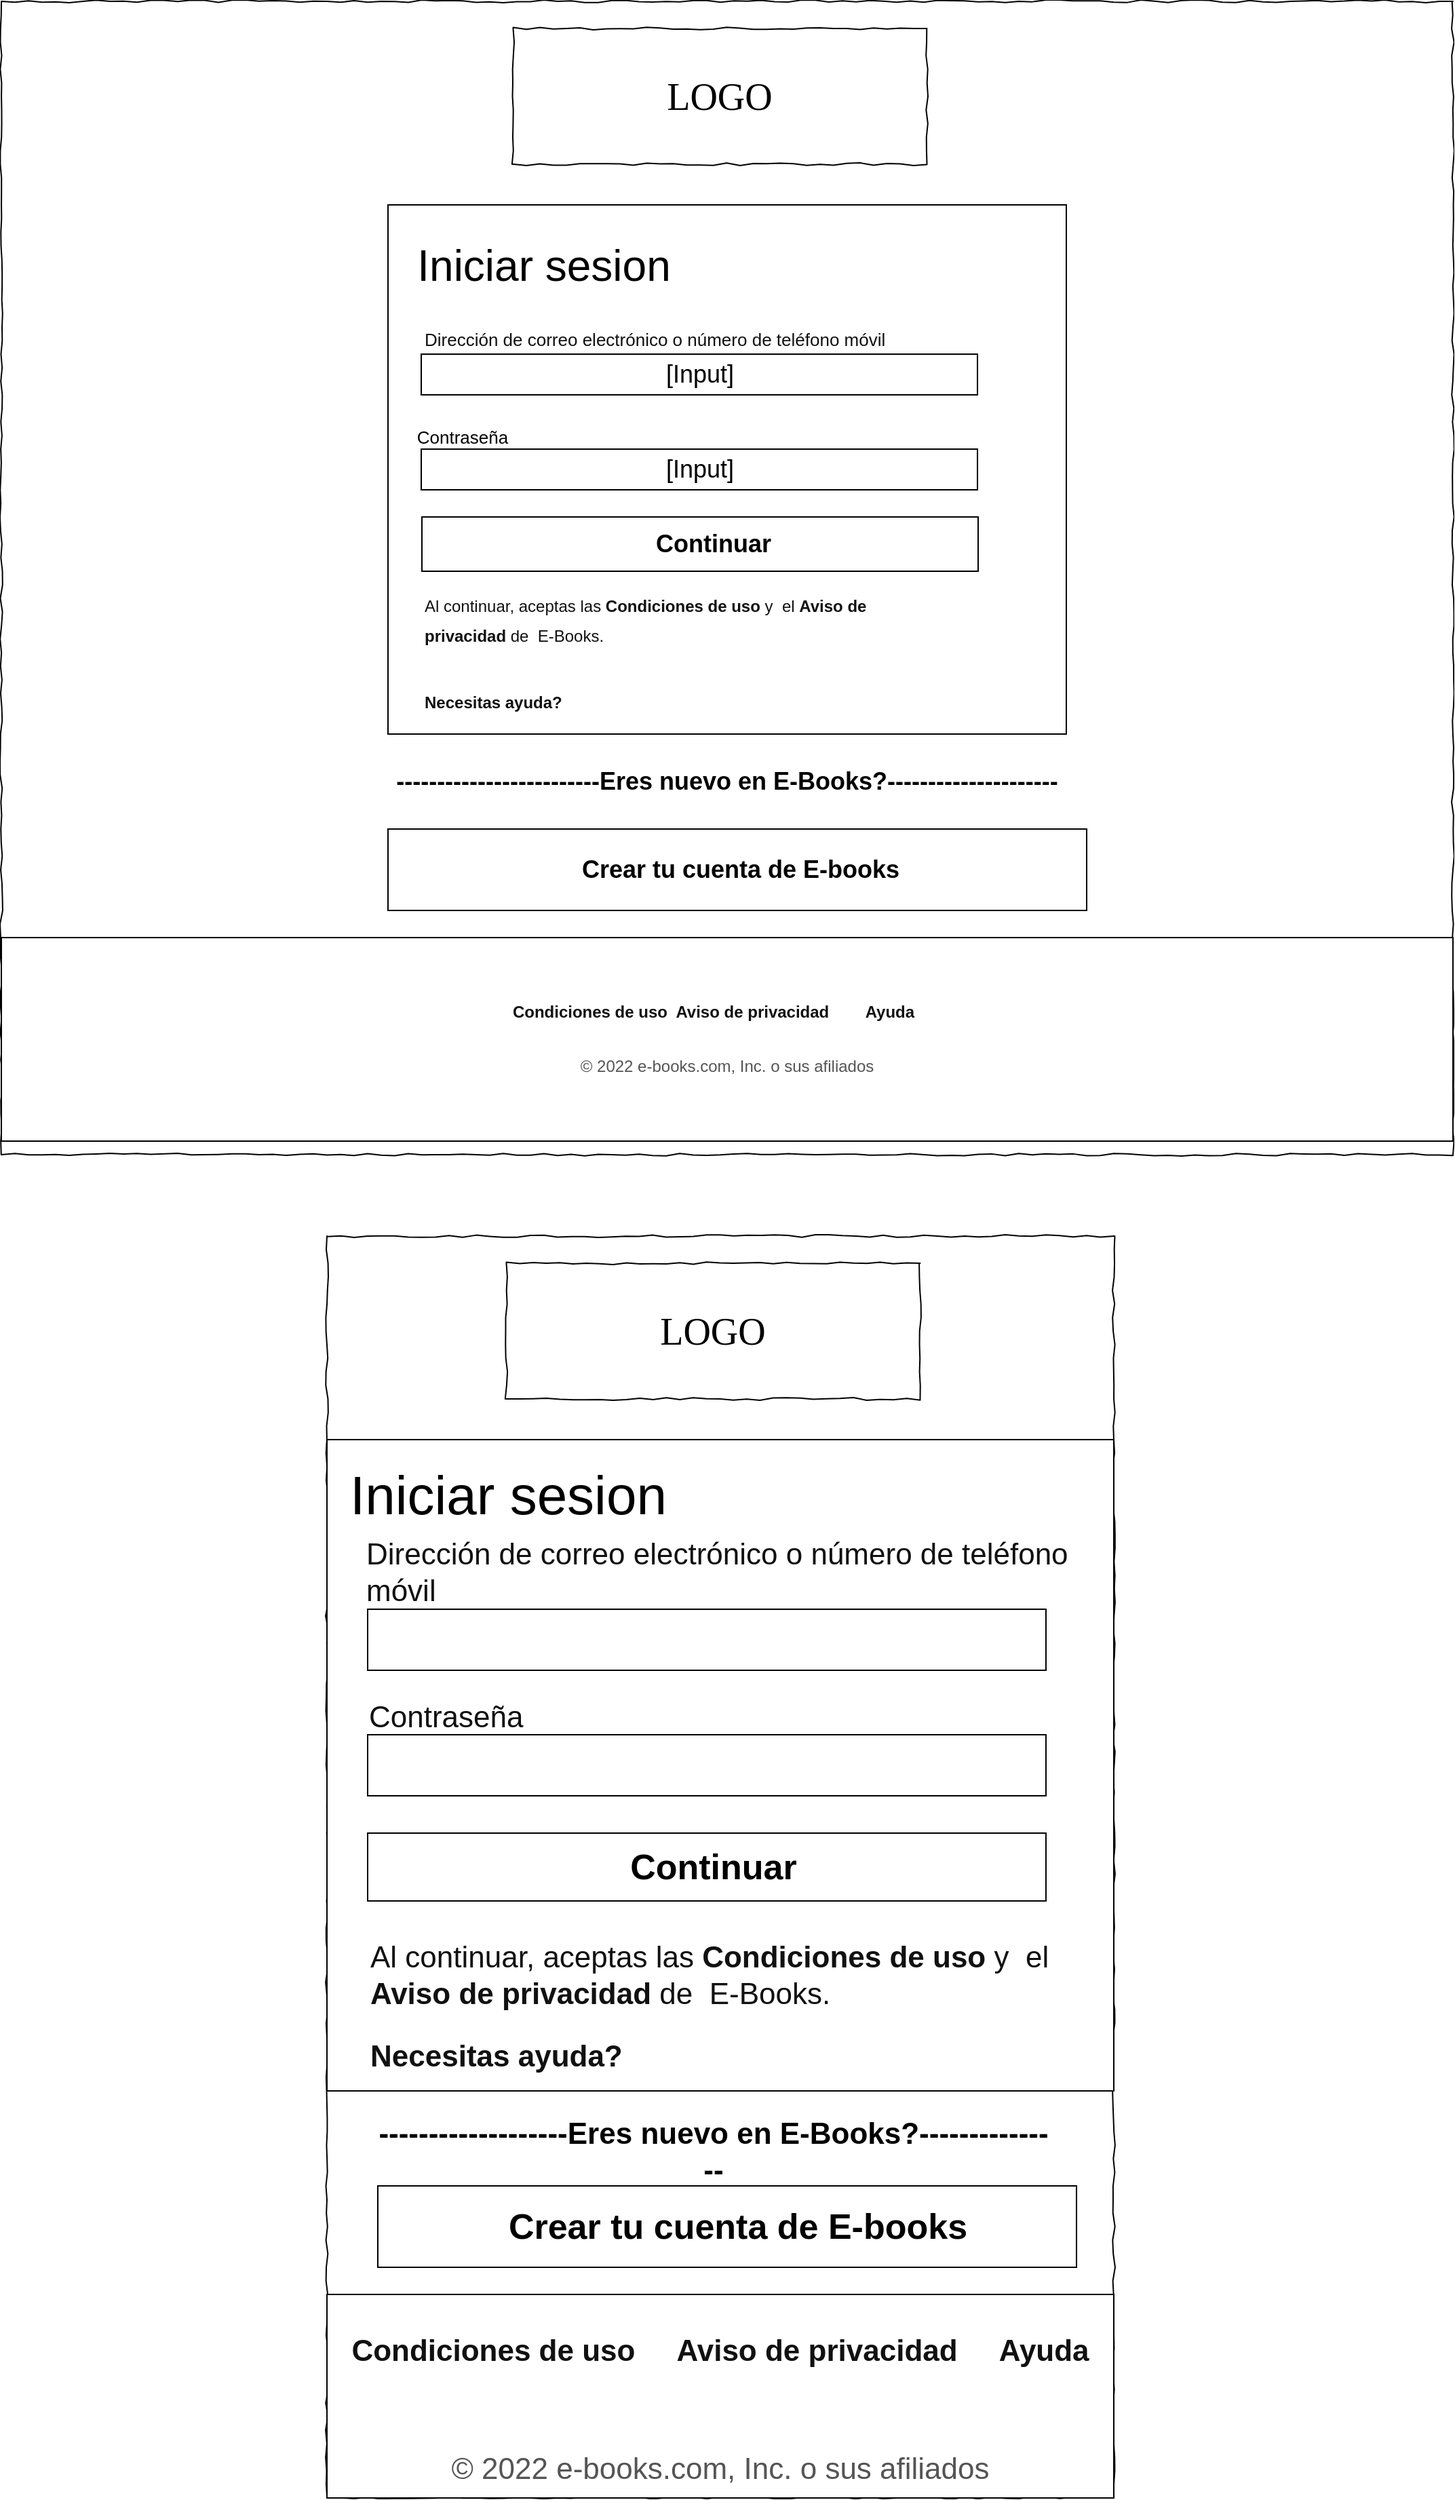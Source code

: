 <mxfile version="18.1.1" type="github" pages="5">
  <diagram name="Login" id="vvYQtBmdYc1zt_GZLRea">
    <mxGraphModel dx="1117" dy="674" grid="1" gridSize="10" guides="1" tooltips="1" connect="1" arrows="1" fold="1" page="1" pageScale="1" pageWidth="1100" pageHeight="850" background="none" math="0" shadow="0">
      <root>
        <mxCell id="J01vVkQWqHk7LzoT_Zzm-0" />
        <mxCell id="J01vVkQWqHk7LzoT_Zzm-1" parent="J01vVkQWqHk7LzoT_Zzm-0" />
        <mxCell id="J01vVkQWqHk7LzoT_Zzm-2" value="" style="whiteSpace=wrap;html=1;rounded=0;shadow=0;labelBackgroundColor=none;strokeColor=#000000;strokeWidth=1;fillColor=none;fontFamily=Verdana;fontSize=12;fontColor=#000000;align=center;comic=1;" parent="J01vVkQWqHk7LzoT_Zzm-1" vertex="1">
          <mxGeometry x="20" y="60" width="1070" height="850" as="geometry" />
        </mxCell>
        <mxCell id="J01vVkQWqHk7LzoT_Zzm-3" value="LOGO" style="whiteSpace=wrap;html=1;rounded=0;shadow=0;labelBackgroundColor=none;strokeWidth=1;fontFamily=Verdana;fontSize=28;align=center;comic=1;" parent="J01vVkQWqHk7LzoT_Zzm-1" vertex="1">
          <mxGeometry x="397.25" y="80" width="305" height="100" as="geometry" />
        </mxCell>
        <mxCell id="mYpvJqxDb9yFrfAnFg5l-27" value="" style="rounded=0;whiteSpace=wrap;html=1;" parent="J01vVkQWqHk7LzoT_Zzm-1" vertex="1">
          <mxGeometry x="20" y="750" width="1070" height="150" as="geometry" />
        </mxCell>
        <mxCell id="k3y7JZPnAHUE3JOnv-Ga-14" value="" style="rounded=0;whiteSpace=wrap;html=1;" parent="J01vVkQWqHk7LzoT_Zzm-1" vertex="1">
          <mxGeometry x="305" y="210" width="500" height="390" as="geometry" />
        </mxCell>
        <mxCell id="k3y7JZPnAHUE3JOnv-Ga-19" value="&lt;font style=&quot;font-size: 32px;&quot;&gt;Iniciar sesion&lt;/font&gt;" style="text;html=1;strokeColor=none;fillColor=none;align=center;verticalAlign=middle;whiteSpace=wrap;rounded=0;" parent="J01vVkQWqHk7LzoT_Zzm-1" vertex="1">
          <mxGeometry x="280" y="230" width="280" height="50" as="geometry" />
        </mxCell>
        <mxCell id="k3y7JZPnAHUE3JOnv-Ga-22" value="&lt;span style=&quot;color: rgb(17, 17, 17); font-family: &amp;quot;Amazon Ember&amp;quot;, Arial, sans-serif; font-size: 13px; background-color: rgb(255, 255, 255);&quot;&gt;Dirección de correo electrónico o número de teléfono móvil&lt;/span&gt;" style="text;html=1;strokeColor=none;fillColor=none;align=left;verticalAlign=middle;whiteSpace=wrap;rounded=0;fontSize=18;" parent="J01vVkQWqHk7LzoT_Zzm-1" vertex="1">
          <mxGeometry x="330" y="280" width="350" height="55" as="geometry" />
        </mxCell>
        <mxCell id="k3y7JZPnAHUE3JOnv-Ga-25" value="&lt;span style=&quot;color: rgb(17, 17, 17); font-family: &amp;quot;Amazon Ember&amp;quot;, Arial, sans-serif; font-size: 12px; background-color: rgb(255, 255, 255);&quot;&gt;Al continuar, aceptas las &lt;b&gt;Condiciones de uso&lt;/b&gt;&lt;/span&gt;&lt;span style=&quot;color: rgb(17, 17, 17); font-family: &amp;quot;Amazon Ember&amp;quot;, Arial, sans-serif; font-size: 12px; background-color: rgb(255, 255, 255);&quot;&gt;&amp;nbsp;y&amp;nbsp; el &lt;b&gt;Aviso de privacidad&lt;/b&gt;&lt;/span&gt;&lt;span style=&quot;color: rgb(17, 17, 17); font-family: &amp;quot;Amazon Ember&amp;quot;, Arial, sans-serif; font-size: 12px; background-color: rgb(255, 255, 255);&quot;&gt;&amp;nbsp;de&amp;nbsp; E-Books.&lt;/span&gt;" style="text;html=1;strokeColor=none;fillColor=none;align=left;verticalAlign=middle;whiteSpace=wrap;rounded=0;fontSize=18;" parent="J01vVkQWqHk7LzoT_Zzm-1" vertex="1">
          <mxGeometry x="330" y="490" width="410" height="50" as="geometry" />
        </mxCell>
        <mxCell id="k3y7JZPnAHUE3JOnv-Ga-27" value="&lt;font face=&quot;Amazon Ember, Arial, sans-serif&quot; color=&quot;#111111&quot;&gt;&lt;span style=&quot;font-size: 12px; background-color: rgb(255, 255, 255);&quot;&gt;&lt;b&gt;Necesitas ayuda?&lt;/b&gt;&lt;/span&gt;&lt;/font&gt;" style="text;html=1;strokeColor=none;fillColor=none;align=left;verticalAlign=middle;whiteSpace=wrap;rounded=0;fontSize=18;" parent="J01vVkQWqHk7LzoT_Zzm-1" vertex="1">
          <mxGeometry x="329.5" y="550" width="410" height="50" as="geometry" />
        </mxCell>
        <mxCell id="k3y7JZPnAHUE3JOnv-Ga-29" value="[Input]" style="rounded=0;whiteSpace=wrap;html=1;fontSize=18;" parent="J01vVkQWqHk7LzoT_Zzm-1" vertex="1">
          <mxGeometry x="329.5" y="320" width="410" height="30" as="geometry" />
        </mxCell>
        <mxCell id="k3y7JZPnAHUE3JOnv-Ga-30" value="" style="rounded=0;whiteSpace=wrap;html=1;fontSize=18;" parent="J01vVkQWqHk7LzoT_Zzm-1" vertex="1">
          <mxGeometry x="330" y="440" width="410" height="40" as="geometry" />
        </mxCell>
        <mxCell id="k3y7JZPnAHUE3JOnv-Ga-31" value="&lt;b&gt;Continuar&lt;/b&gt;" style="text;html=1;strokeColor=none;fillColor=none;align=center;verticalAlign=middle;whiteSpace=wrap;rounded=0;fontSize=18;" parent="J01vVkQWqHk7LzoT_Zzm-1" vertex="1">
          <mxGeometry x="477.25" y="445" width="135.5" height="30" as="geometry" />
        </mxCell>
        <mxCell id="k3y7JZPnAHUE3JOnv-Ga-32" value="&lt;b&gt;-------------------------Eres nuevo en E-Books?---------------------&lt;/b&gt;" style="text;html=1;strokeColor=none;fillColor=none;align=center;verticalAlign=middle;whiteSpace=wrap;rounded=0;fontSize=18;" parent="J01vVkQWqHk7LzoT_Zzm-1" vertex="1">
          <mxGeometry x="305" y="620" width="500" height="30" as="geometry" />
        </mxCell>
        <mxCell id="k3y7JZPnAHUE3JOnv-Ga-33" value="" style="rounded=0;whiteSpace=wrap;html=1;fontSize=18;" parent="J01vVkQWqHk7LzoT_Zzm-1" vertex="1">
          <mxGeometry x="305" y="670" width="515" height="60" as="geometry" />
        </mxCell>
        <mxCell id="k3y7JZPnAHUE3JOnv-Ga-34" value="&lt;b&gt;Crear tu cuenta de E-books&lt;/b&gt;" style="text;html=1;strokeColor=none;fillColor=none;align=center;verticalAlign=middle;whiteSpace=wrap;rounded=0;fontSize=18;" parent="J01vVkQWqHk7LzoT_Zzm-1" vertex="1">
          <mxGeometry x="310" y="685" width="510" height="30" as="geometry" />
        </mxCell>
        <mxCell id="k3y7JZPnAHUE3JOnv-Ga-35" value="&lt;div style=&quot;box-sizing: border-box; margin-bottom: 22px; color: rgb(17, 17, 17); font-family: &amp;quot;Amazon Ember&amp;quot;, Arial, sans-serif; background-color: rgb(255, 255, 255); line-height: 1.465 !important; font-size: 12px;&quot; class=&quot;a-section a-spacing-small a-text-center a-size-mini&quot;&gt;&lt;font style=&quot;font-size: 12px;&quot;&gt;&lt;b&gt;Condiciones de uso&lt;span style=&quot;white-space: pre;&quot;&gt; &lt;/span&gt;&lt;span style=&quot;white-space: pre;&quot;&gt; &lt;/span&gt;Aviso de privacidad&lt;a style=&quot;box-sizing: border-box; text-decoration-line: none; color: rgb(0, 102, 192);&quot; href=&quot;https://www.amazon.com/gp/help/customer/display.html/ref=ap_desktop_footer_privacy_notice?ie=UTF8&amp;amp;nodeId=468496&quot; rel=&quot;noopener&quot; target=&quot;_blank&quot; class=&quot;a-link-normal&quot;&gt;&amp;nbsp;&lt;/a&gt;&lt;span style=&quot;box-sizing: border-box; display: inline-block; width: 20px;&quot; class=&quot;auth-footer-seperator&quot;&gt;&lt;/span&gt;&amp;nbsp;Ayuda&lt;/b&gt;&lt;span style=&quot;box-sizing: border-box; display: inline-block; width: 20px;&quot; class=&quot;auth-footer-seperator&quot;&gt;&lt;/span&gt;&lt;/font&gt;&lt;/div&gt;&lt;div style=&quot;box-sizing: border-box; margin-bottom: 0px; color: rgb(17, 17, 17); font-family: &amp;quot;Amazon Ember&amp;quot;, Arial, sans-serif; background-color: rgb(255, 255, 255); font-size: 12px;&quot; class=&quot;a-section a-spacing-none a-text-center&quot;&gt;&lt;span style=&quot;box-sizing: border-box; color: rgb(85, 85, 85) !important; line-height: 1.465 !important;&quot; class=&quot;a-size-mini a-color-secondary&quot;&gt;&lt;font style=&quot;font-size: 12px;&quot;&gt;© 2022 e-books.com, Inc. o sus afiliados&lt;/font&gt;&lt;/span&gt;&lt;/div&gt;" style="text;html=1;strokeColor=none;fillColor=none;align=center;verticalAlign=middle;whiteSpace=wrap;rounded=0;fontSize=18;" parent="J01vVkQWqHk7LzoT_Zzm-1" vertex="1">
          <mxGeometry x="280" y="790" width="550" height="70" as="geometry" />
        </mxCell>
        <mxCell id="k3y7JZPnAHUE3JOnv-Ga-53" value="" style="whiteSpace=wrap;html=1;rounded=0;shadow=0;labelBackgroundColor=none;strokeColor=#000000;strokeWidth=1;fillColor=none;fontFamily=Verdana;fontSize=12;fontColor=#000000;align=center;comic=1;" parent="J01vVkQWqHk7LzoT_Zzm-1" vertex="1">
          <mxGeometry x="260" y="970" width="580" height="930" as="geometry" />
        </mxCell>
        <mxCell id="k3y7JZPnAHUE3JOnv-Ga-54" value="LOGO" style="whiteSpace=wrap;html=1;rounded=0;shadow=0;labelBackgroundColor=none;strokeWidth=1;fontFamily=Verdana;fontSize=28;align=center;comic=1;" parent="J01vVkQWqHk7LzoT_Zzm-1" vertex="1">
          <mxGeometry x="392.25" y="990" width="305" height="100" as="geometry" />
        </mxCell>
        <mxCell id="k3y7JZPnAHUE3JOnv-Ga-55" value="" style="rounded=0;whiteSpace=wrap;html=1;" parent="J01vVkQWqHk7LzoT_Zzm-1" vertex="1">
          <mxGeometry x="260" y="1750" width="580" height="150" as="geometry" />
        </mxCell>
        <mxCell id="k3y7JZPnAHUE3JOnv-Ga-56" value="" style="rounded=0;whiteSpace=wrap;html=1;" parent="J01vVkQWqHk7LzoT_Zzm-1" vertex="1">
          <mxGeometry x="260" y="1120" width="580" height="480" as="geometry" />
        </mxCell>
        <mxCell id="k3y7JZPnAHUE3JOnv-Ga-57" value="&lt;font style=&quot;font-size: 40px;&quot;&gt;Iniciar sesion&lt;/font&gt;" style="text;html=1;strokeColor=none;fillColor=none;align=left;verticalAlign=middle;whiteSpace=wrap;rounded=0;" parent="J01vVkQWqHk7LzoT_Zzm-1" vertex="1">
          <mxGeometry x="275" y="1120" width="250" height="80" as="geometry" />
        </mxCell>
        <mxCell id="k3y7JZPnAHUE3JOnv-Ga-58" value="&lt;span style=&quot;color: rgb(17, 17, 17); font-family: &amp;quot;Amazon Ember&amp;quot;, Arial, sans-serif; background-color: rgb(255, 255, 255);&quot;&gt;&lt;font style=&quot;font-size: 22px;&quot;&gt;Dirección de correo electrónico o número de teléfono móvil&lt;/font&gt;&lt;/span&gt;" style="text;html=1;strokeColor=none;fillColor=none;align=left;verticalAlign=middle;whiteSpace=wrap;rounded=0;fontSize=18;" parent="J01vVkQWqHk7LzoT_Zzm-1" vertex="1">
          <mxGeometry x="287" y="1190" width="533" height="55" as="geometry" />
        </mxCell>
        <mxCell id="k3y7JZPnAHUE3JOnv-Ga-59" value="&lt;font style=&quot;font-size: 22px;&quot;&gt;&lt;span style=&quot;color: rgb(17, 17, 17); font-family: &amp;quot;Amazon Ember&amp;quot;, Arial, sans-serif; background-color: rgb(255, 255, 255);&quot;&gt;Al continuar, aceptas las &lt;b&gt;Condiciones de uso&lt;/b&gt;&lt;/span&gt;&lt;span style=&quot;color: rgb(17, 17, 17); font-family: &amp;quot;Amazon Ember&amp;quot;, Arial, sans-serif; background-color: rgb(255, 255, 255);&quot;&gt;&amp;nbsp;y&amp;nbsp; el &lt;b&gt;Aviso de privacidad&lt;/b&gt;&lt;/span&gt;&lt;span style=&quot;color: rgb(17, 17, 17); font-family: &amp;quot;Amazon Ember&amp;quot;, Arial, sans-serif; background-color: rgb(255, 255, 255);&quot;&gt;&lt;b&gt;&amp;nbsp;&lt;/b&gt;de&amp;nbsp; E-Books.&lt;/span&gt;&lt;/font&gt;" style="text;html=1;strokeColor=none;fillColor=none;align=left;verticalAlign=middle;whiteSpace=wrap;rounded=0;fontSize=18;" parent="J01vVkQWqHk7LzoT_Zzm-1" vertex="1">
          <mxGeometry x="290" y="1490" width="530" height="50" as="geometry" />
        </mxCell>
        <mxCell id="k3y7JZPnAHUE3JOnv-Ga-60" value="&lt;font size=&quot;1&quot; face=&quot;Amazon Ember, Arial, sans-serif&quot; color=&quot;#111111&quot;&gt;&lt;span style=&quot;background-color: rgb(255, 255, 255); font-size: 22px;&quot;&gt;&lt;b&gt;Necesitas ayuda?&lt;/b&gt;&lt;/span&gt;&lt;/font&gt;" style="text;html=1;strokeColor=none;fillColor=none;align=left;verticalAlign=middle;whiteSpace=wrap;rounded=0;fontSize=18;" parent="J01vVkQWqHk7LzoT_Zzm-1" vertex="1">
          <mxGeometry x="290" y="1550" width="410" height="50" as="geometry" />
        </mxCell>
        <mxCell id="k3y7JZPnAHUE3JOnv-Ga-61" value="" style="rounded=0;whiteSpace=wrap;html=1;fontSize=18;" parent="J01vVkQWqHk7LzoT_Zzm-1" vertex="1">
          <mxGeometry x="290" y="1245" width="500" height="45" as="geometry" />
        </mxCell>
        <mxCell id="k3y7JZPnAHUE3JOnv-Ga-62" value="" style="rounded=0;whiteSpace=wrap;html=1;fontSize=18;" parent="J01vVkQWqHk7LzoT_Zzm-1" vertex="1">
          <mxGeometry x="290" y="1410" width="500" height="50" as="geometry" />
        </mxCell>
        <mxCell id="k3y7JZPnAHUE3JOnv-Ga-63" value="&lt;font style=&quot;font-size: 26px;&quot;&gt;&lt;b&gt;Continuar&lt;/b&gt;&lt;/font&gt;" style="text;html=1;strokeColor=none;fillColor=none;align=center;verticalAlign=middle;whiteSpace=wrap;rounded=0;fontSize=26;" parent="J01vVkQWqHk7LzoT_Zzm-1" vertex="1">
          <mxGeometry x="419.75" y="1410" width="250" height="50" as="geometry" />
        </mxCell>
        <mxCell id="k3y7JZPnAHUE3JOnv-Ga-64" value="&lt;font style=&quot;font-size: 22px;&quot;&gt;&lt;b&gt;-------------------Eres nuevo en E-Books?---------------&lt;/b&gt;&lt;/font&gt;" style="text;html=1;strokeColor=none;fillColor=none;align=center;verticalAlign=middle;whiteSpace=wrap;rounded=0;fontSize=18;" parent="J01vVkQWqHk7LzoT_Zzm-1" vertex="1">
          <mxGeometry x="295" y="1630" width="500" height="30" as="geometry" />
        </mxCell>
        <mxCell id="k3y7JZPnAHUE3JOnv-Ga-65" value="" style="rounded=0;whiteSpace=wrap;html=1;fontSize=18;" parent="J01vVkQWqHk7LzoT_Zzm-1" vertex="1">
          <mxGeometry x="297.5" y="1670" width="515" height="60" as="geometry" />
        </mxCell>
        <mxCell id="k3y7JZPnAHUE3JOnv-Ga-66" value="&lt;font size=&quot;1&quot; style=&quot;&quot;&gt;&lt;b style=&quot;font-size: 26px;&quot;&gt;Crear tu cuenta de E-books&lt;/b&gt;&lt;/font&gt;" style="text;html=1;strokeColor=none;fillColor=none;align=center;verticalAlign=middle;whiteSpace=wrap;rounded=0;fontSize=18;" parent="J01vVkQWqHk7LzoT_Zzm-1" vertex="1">
          <mxGeometry x="307.5" y="1685" width="510" height="30" as="geometry" />
        </mxCell>
        <mxCell id="k3y7JZPnAHUE3JOnv-Ga-67" value="&lt;div class=&quot;a-section a-spacing-small a-text-center a-size-mini&quot; style=&quot;box-sizing: border-box; margin-bottom: 22px; color: rgb(17, 17, 17); font-family: &amp;quot;Amazon Ember&amp;quot;, Arial, sans-serif; background-color: rgb(255, 255, 255); line-height: 1.465 !important; font-size: 22px;&quot;&gt;&lt;font style=&quot;font-size: 22px;&quot;&gt;&lt;b&gt;Condiciones de uso&amp;nbsp; &amp;nbsp; &amp;nbsp;Aviso de privacidad&amp;nbsp; &amp;nbsp; &amp;nbsp;Ayuda&lt;/b&gt;&lt;span class=&quot;auth-footer-seperator&quot; style=&quot;box-sizing: border-box; display: inline-block; width: 20px;&quot;&gt;&lt;/span&gt;&lt;/font&gt;&lt;/div&gt;&lt;div class=&quot;a-section a-spacing-none a-text-center&quot; style=&quot;box-sizing: border-box; margin-bottom: 0px; color: rgb(17, 17, 17); font-family: &amp;quot;Amazon Ember&amp;quot;, Arial, sans-serif; background-color: rgb(255, 255, 255); font-size: 22px;&quot;&gt;&lt;span class=&quot;a-size-mini a-color-secondary&quot; style=&quot;box-sizing: border-box; color: rgb(85, 85, 85) !important; line-height: 1.465 !important;&quot;&gt;&lt;font style=&quot;font-size: 22px;&quot;&gt;© 2022 e-books.com, Inc. o sus afiliados&lt;/font&gt;&lt;/span&gt;&lt;/div&gt;" style="text;html=1;strokeColor=none;fillColor=none;align=center;verticalAlign=middle;whiteSpace=wrap;rounded=0;fontSize=18;" parent="J01vVkQWqHk7LzoT_Zzm-1" vertex="1">
          <mxGeometry x="275" y="1800" width="550" height="70" as="geometry" />
        </mxCell>
        <mxCell id="rcKnLOUp0_M1eGdHDMM6-1" value="[Input]" style="rounded=0;whiteSpace=wrap;html=1;fontSize=18;" parent="J01vVkQWqHk7LzoT_Zzm-1" vertex="1">
          <mxGeometry x="329.5" y="390" width="410" height="30" as="geometry" />
        </mxCell>
        <mxCell id="rcKnLOUp0_M1eGdHDMM6-2" value="&lt;font style=&quot;font-size: 13px;&quot;&gt;Contraseña&lt;/font&gt;" style="text;html=1;strokeColor=none;fillColor=none;align=center;verticalAlign=middle;whiteSpace=wrap;rounded=0;fontSize=18;" parent="J01vVkQWqHk7LzoT_Zzm-1" vertex="1">
          <mxGeometry x="329.5" y="360" width="60" height="40" as="geometry" />
        </mxCell>
        <mxCell id="Z1MQnEswTHNwW1VVukDw-1" value="" style="rounded=0;whiteSpace=wrap;html=1;fontSize=18;" parent="J01vVkQWqHk7LzoT_Zzm-1" vertex="1">
          <mxGeometry x="290" y="1337.5" width="500" height="45" as="geometry" />
        </mxCell>
        <mxCell id="Z1MQnEswTHNwW1VVukDw-2" value="&lt;span style=&quot;color: rgb(17, 17, 17); font-family: &amp;quot;Amazon Ember&amp;quot;, Arial, sans-serif; background-color: rgb(255, 255, 255);&quot;&gt;&lt;font style=&quot;font-size: 22px;&quot;&gt;Contraseña&lt;/font&gt;&lt;/span&gt;" style="text;html=1;strokeColor=none;fillColor=none;align=left;verticalAlign=middle;whiteSpace=wrap;rounded=0;fontSize=18;" parent="J01vVkQWqHk7LzoT_Zzm-1" vertex="1">
          <mxGeometry x="288.5" y="1300" width="533" height="50" as="geometry" />
        </mxCell>
      </root>
    </mxGraphModel>
  </diagram>
  <diagram name="Formulario de registro" id="TEh1zE3kpqTZAhOw4--a">
    <mxGraphModel dx="1117" dy="674" grid="1" gridSize="10" guides="1" tooltips="1" connect="1" arrows="1" fold="1" page="1" pageScale="1" pageWidth="1100" pageHeight="850" background="none" math="0" shadow="0">
      <root>
        <mxCell id="S3RBpqKrZi_EE3nzO5TS-0" />
        <mxCell id="S3RBpqKrZi_EE3nzO5TS-1" parent="S3RBpqKrZi_EE3nzO5TS-0" />
        <mxCell id="15CFaCIAydMy-h_9LVXV-1" value="" style="whiteSpace=wrap;html=1;rounded=0;shadow=0;labelBackgroundColor=none;strokeColor=#000000;strokeWidth=1;fillColor=none;fontFamily=Verdana;fontSize=12;fontColor=#000000;align=center;comic=1;" parent="S3RBpqKrZi_EE3nzO5TS-1" vertex="1">
          <mxGeometry x="20" y="60" width="1070" height="940" as="geometry" />
        </mxCell>
        <mxCell id="15CFaCIAydMy-h_9LVXV-2" value="LOGO" style="whiteSpace=wrap;html=1;rounded=0;shadow=0;labelBackgroundColor=none;strokeWidth=1;fontFamily=Verdana;fontSize=28;align=center;comic=1;" parent="S3RBpqKrZi_EE3nzO5TS-1" vertex="1">
          <mxGeometry x="397.25" y="80" width="305" height="100" as="geometry" />
        </mxCell>
        <mxCell id="15CFaCIAydMy-h_9LVXV-3" value="" style="rounded=0;whiteSpace=wrap;html=1;" parent="S3RBpqKrZi_EE3nzO5TS-1" vertex="1">
          <mxGeometry x="10" y="820" width="1070" height="180" as="geometry" />
        </mxCell>
        <mxCell id="15CFaCIAydMy-h_9LVXV-4" value="" style="rounded=0;whiteSpace=wrap;html=1;" parent="S3RBpqKrZi_EE3nzO5TS-1" vertex="1">
          <mxGeometry x="305" y="210" width="500" height="570" as="geometry" />
        </mxCell>
        <mxCell id="15CFaCIAydMy-h_9LVXV-5" value="&lt;font style=&quot;font-size: 32px;&quot;&gt;Registrate&lt;/font&gt;" style="text;html=1;strokeColor=none;fillColor=none;align=center;verticalAlign=middle;whiteSpace=wrap;rounded=0;" parent="S3RBpqKrZi_EE3nzO5TS-1" vertex="1">
          <mxGeometry x="254.75" y="230" width="280" height="50" as="geometry" />
        </mxCell>
        <mxCell id="15CFaCIAydMy-h_9LVXV-6" value="&lt;span style=&quot;color: rgb(17, 17, 17); font-family: &amp;quot;Amazon Ember&amp;quot;, Arial, sans-serif; font-size: 13px; background-color: rgb(255, 255, 255);&quot;&gt;Dirección de correo electrónico o número de teléfono móvil&lt;/span&gt;" style="text;html=1;strokeColor=none;fillColor=none;align=left;verticalAlign=middle;whiteSpace=wrap;rounded=0;fontSize=18;" parent="S3RBpqKrZi_EE3nzO5TS-1" vertex="1">
          <mxGeometry x="329.5" y="340" width="350" height="55" as="geometry" />
        </mxCell>
        <mxCell id="15CFaCIAydMy-h_9LVXV-7" value="&lt;span style=&quot;color: rgb(17, 17, 17); font-family: &amp;quot;Amazon Ember&amp;quot;, Arial, sans-serif; font-size: 12px; background-color: rgb(255, 255, 255);&quot;&gt;Al crear una cuenta, aceptas las Condiciones de uso&lt;/span&gt;&lt;span style=&quot;color: rgb(17, 17, 17); font-family: &amp;quot;Amazon Ember&amp;quot;, Arial, sans-serif; font-size: 12px; background-color: rgb(255, 255, 255);&quot;&gt;&amp;nbsp;y el&amp;nbsp;Aviso de privacidad&amp;nbsp;&lt;/span&gt;&lt;span style=&quot;color: rgb(17, 17, 17); font-family: &amp;quot;Amazon Ember&amp;quot;, Arial, sans-serif; font-size: 12px; background-color: rgb(255, 255, 255);&quot;&gt;de e-books.com.&lt;/span&gt;" style="text;html=1;strokeColor=none;fillColor=none;align=left;verticalAlign=middle;whiteSpace=wrap;rounded=0;fontSize=18;" parent="S3RBpqKrZi_EE3nzO5TS-1" vertex="1">
          <mxGeometry x="320" y="660" width="410" height="50" as="geometry" />
        </mxCell>
        <mxCell id="15CFaCIAydMy-h_9LVXV-8" value="&lt;font face=&quot;Amazon Ember, Arial, sans-serif&quot; color=&quot;#111111&quot;&gt;&lt;span style=&quot;font-size: 12px; background-color: rgb(255, 255, 255);&quot;&gt;Ya tienes una cuenta? &lt;b&gt;Inicia sesion&lt;/b&gt;&lt;/span&gt;&lt;/font&gt;" style="text;html=1;strokeColor=none;fillColor=none;align=left;verticalAlign=middle;whiteSpace=wrap;rounded=0;fontSize=18;" parent="S3RBpqKrZi_EE3nzO5TS-1" vertex="1">
          <mxGeometry x="320" y="730" width="410" height="40" as="geometry" />
        </mxCell>
        <mxCell id="15CFaCIAydMy-h_9LVXV-9" value="[Input]" style="rounded=0;whiteSpace=wrap;html=1;fontSize=18;" parent="S3RBpqKrZi_EE3nzO5TS-1" vertex="1">
          <mxGeometry x="329.5" y="380" width="410" height="30" as="geometry" />
        </mxCell>
        <mxCell id="15CFaCIAydMy-h_9LVXV-10" value="" style="rounded=0;whiteSpace=wrap;html=1;fontSize=18;" parent="S3RBpqKrZi_EE3nzO5TS-1" vertex="1">
          <mxGeometry x="328.5" y="600" width="410" height="40" as="geometry" />
        </mxCell>
        <mxCell id="15CFaCIAydMy-h_9LVXV-11" value="&lt;b&gt;Continuar&lt;/b&gt;" style="text;html=1;strokeColor=none;fillColor=none;align=center;verticalAlign=middle;whiteSpace=wrap;rounded=0;fontSize=18;" parent="S3RBpqKrZi_EE3nzO5TS-1" vertex="1">
          <mxGeometry x="476.25" y="605" width="135.5" height="30" as="geometry" />
        </mxCell>
        <mxCell id="15CFaCIAydMy-h_9LVXV-15" value="&lt;div class=&quot;a-section a-spacing-small a-text-center a-size-mini&quot; style=&quot;box-sizing: border-box; margin-bottom: 22px; color: rgb(17, 17, 17); font-family: &amp;quot;Amazon Ember&amp;quot;, Arial, sans-serif; background-color: rgb(255, 255, 255); line-height: 1.465 !important; font-size: 12px;&quot;&gt;&lt;font style=&quot;font-size: 12px;&quot;&gt;&lt;b&gt;Condiciones de uso&lt;span style=&quot;white-space: pre;&quot;&gt; &lt;/span&gt;&lt;span style=&quot;white-space: pre;&quot;&gt; &lt;/span&gt;Aviso de privacidad&lt;a class=&quot;a-link-normal&quot; target=&quot;_blank&quot; rel=&quot;noopener&quot; href=&quot;https://www.amazon.com/gp/help/customer/display.html/ref=ap_desktop_footer_privacy_notice?ie=UTF8&amp;amp;nodeId=468496&quot; style=&quot;box-sizing: border-box; text-decoration-line: none; color: rgb(0, 102, 192);&quot;&gt;&amp;nbsp;&lt;/a&gt;&lt;span class=&quot;auth-footer-seperator&quot; style=&quot;box-sizing: border-box; display: inline-block; width: 20px;&quot;&gt;&lt;/span&gt;&amp;nbsp;Ayuda&lt;/b&gt;&lt;span class=&quot;auth-footer-seperator&quot; style=&quot;box-sizing: border-box; display: inline-block; width: 20px;&quot;&gt;&lt;/span&gt;&lt;/font&gt;&lt;/div&gt;&lt;div class=&quot;a-section a-spacing-none a-text-center&quot; style=&quot;box-sizing: border-box; margin-bottom: 0px; color: rgb(17, 17, 17); font-family: &amp;quot;Amazon Ember&amp;quot;, Arial, sans-serif; background-color: rgb(255, 255, 255); font-size: 12px;&quot;&gt;&lt;span class=&quot;a-size-mini a-color-secondary&quot; style=&quot;box-sizing: border-box; color: rgb(85, 85, 85) !important; line-height: 1.465 !important;&quot;&gt;&lt;font style=&quot;font-size: 12px;&quot;&gt;© 2022 e-books.com, Inc. o sus afiliados&lt;/font&gt;&lt;/span&gt;&lt;/div&gt;" style="text;html=1;strokeColor=none;fillColor=none;align=center;verticalAlign=middle;whiteSpace=wrap;rounded=0;fontSize=18;" parent="S3RBpqKrZi_EE3nzO5TS-1" vertex="1">
          <mxGeometry x="280" y="875" width="550" height="70" as="geometry" />
        </mxCell>
        <mxCell id="15CFaCIAydMy-h_9LVXV-16" value="[Input]" style="rounded=0;whiteSpace=wrap;html=1;fontSize=18;" parent="S3RBpqKrZi_EE3nzO5TS-1" vertex="1">
          <mxGeometry x="330" y="450" width="410" height="30" as="geometry" />
        </mxCell>
        <mxCell id="15CFaCIAydMy-h_9LVXV-17" value="&lt;font style=&quot;font-size: 13px;&quot;&gt;Contraseña&lt;/font&gt;" style="text;html=1;strokeColor=none;fillColor=none;align=center;verticalAlign=middle;whiteSpace=wrap;rounded=0;fontSize=18;" parent="S3RBpqKrZi_EE3nzO5TS-1" vertex="1">
          <mxGeometry x="330" y="420" width="70" height="40" as="geometry" />
        </mxCell>
        <mxCell id="oWsnC4cpsQb8ZAQX1En0-0" value="[Input]" style="rounded=0;whiteSpace=wrap;html=1;fontSize=18;" parent="S3RBpqKrZi_EE3nzO5TS-1" vertex="1">
          <mxGeometry x="330" y="550" width="410" height="30" as="geometry" />
        </mxCell>
        <mxCell id="oWsnC4cpsQb8ZAQX1En0-2" value="[Input]" style="rounded=0;whiteSpace=wrap;html=1;fontSize=18;" parent="S3RBpqKrZi_EE3nzO5TS-1" vertex="1">
          <mxGeometry x="329.5" y="310" width="410" height="30" as="geometry" />
        </mxCell>
        <mxCell id="oWsnC4cpsQb8ZAQX1En0-3" value="&lt;span style=&quot;color: rgb(17, 17, 17); font-family: &amp;quot;Amazon Ember&amp;quot;, Arial, sans-serif; font-size: 13px; background-color: rgb(255, 255, 255);&quot;&gt;Tu nombre&amp;nbsp;&lt;/span&gt;" style="text;html=1;strokeColor=none;fillColor=none;align=left;verticalAlign=middle;whiteSpace=wrap;rounded=0;fontSize=18;" parent="S3RBpqKrZi_EE3nzO5TS-1" vertex="1">
          <mxGeometry x="329.5" y="270" width="350" height="55" as="geometry" />
        </mxCell>
        <mxCell id="oWsnC4cpsQb8ZAQX1En0-6" value="&lt;font style=&quot;font-size: 13px;&quot;&gt;&quot;Nombres y apellidos&quot;&lt;/font&gt;" style="text;html=1;strokeColor=none;fillColor=none;align=center;verticalAlign=middle;whiteSpace=wrap;rounded=0;fontSize=18;" parent="S3RBpqKrZi_EE3nzO5TS-1" vertex="1">
          <mxGeometry x="329.5" y="305" width="130.5" height="40" as="geometry" />
        </mxCell>
        <mxCell id="oWsnC4cpsQb8ZAQX1En0-8" value="&lt;font style=&quot;font-size: 13px;&quot;&gt;&quot;Como minimo 6 caracteres&quot;&lt;/font&gt;" style="text;html=1;strokeColor=none;fillColor=none;align=center;verticalAlign=middle;whiteSpace=wrap;rounded=0;fontSize=18;" parent="S3RBpqKrZi_EE3nzO5TS-1" vertex="1">
          <mxGeometry x="335" y="445" width="170" height="40" as="geometry" />
        </mxCell>
        <mxCell id="oWsnC4cpsQb8ZAQX1En0-10" value="&lt;span style=&quot;color: rgb(43, 43, 43); font-family: &amp;quot;Amazon Ember&amp;quot;, Arial, sans-serif; font-size: 12px; text-align: left; background-color: rgb(255, 255, 255);&quot;&gt;! La contraseña debe contener al menos seis caracteres.&lt;/span&gt;" style="text;html=1;strokeColor=none;fillColor=none;align=center;verticalAlign=middle;whiteSpace=wrap;rounded=0;fontSize=18;" parent="S3RBpqKrZi_EE3nzO5TS-1" vertex="1">
          <mxGeometry x="328.5" y="470" width="320.5" height="40" as="geometry" />
        </mxCell>
        <mxCell id="QOUGlaeyx6ONiWop0Ikw-0" value="" style="whiteSpace=wrap;html=1;rounded=0;shadow=0;labelBackgroundColor=none;strokeColor=#000000;strokeWidth=1;fillColor=none;fontFamily=Verdana;fontSize=12;fontColor=#000000;align=center;comic=1;" parent="S3RBpqKrZi_EE3nzO5TS-1" vertex="1">
          <mxGeometry x="315" y="1045" width="500" height="1125" as="geometry" />
        </mxCell>
        <mxCell id="QOUGlaeyx6ONiWop0Ikw-1" value="LOGO" style="whiteSpace=wrap;html=1;rounded=0;shadow=0;labelBackgroundColor=none;strokeWidth=1;fontFamily=Verdana;fontSize=28;align=center;comic=1;" parent="S3RBpqKrZi_EE3nzO5TS-1" vertex="1">
          <mxGeometry x="407.25" y="1060" width="305" height="100" as="geometry" />
        </mxCell>
        <mxCell id="QOUGlaeyx6ONiWop0Ikw-2" value="" style="rounded=0;whiteSpace=wrap;html=1;" parent="S3RBpqKrZi_EE3nzO5TS-1" vertex="1">
          <mxGeometry x="315" y="2040" width="500" height="190" as="geometry" />
        </mxCell>
        <mxCell id="QOUGlaeyx6ONiWop0Ikw-3" value="" style="rounded=0;whiteSpace=wrap;html=1;" parent="S3RBpqKrZi_EE3nzO5TS-1" vertex="1">
          <mxGeometry x="315" y="1190" width="500" height="800" as="geometry" />
        </mxCell>
        <mxCell id="QOUGlaeyx6ONiWop0Ikw-4" value="&lt;font style=&quot;font-size: 40px;&quot;&gt;Registrate&lt;/font&gt;" style="text;html=1;strokeColor=none;fillColor=none;align=center;verticalAlign=middle;whiteSpace=wrap;rounded=0;" parent="S3RBpqKrZi_EE3nzO5TS-1" vertex="1">
          <mxGeometry x="280.87" y="1210" width="280" height="50" as="geometry" />
        </mxCell>
        <mxCell id="QOUGlaeyx6ONiWop0Ikw-5" value="&lt;span style=&quot;color: rgb(17, 17, 17); font-family: &amp;quot;Amazon Ember&amp;quot;, Arial, sans-serif; background-color: rgb(255, 255, 255);&quot;&gt;&lt;font style=&quot;font-size: 22px;&quot;&gt;Dirección de correo electrónico o número de teléfono móvil&lt;/font&gt;&lt;/span&gt;" style="text;html=1;strokeColor=none;fillColor=none;align=left;verticalAlign=middle;whiteSpace=wrap;rounded=0;fontSize=18;" parent="S3RBpqKrZi_EE3nzO5TS-1" vertex="1">
          <mxGeometry x="335" y="1395" width="420" height="55" as="geometry" />
        </mxCell>
        <mxCell id="QOUGlaeyx6ONiWop0Ikw-6" value="&lt;font style=&quot;font-size: 22px;&quot;&gt;&lt;span style=&quot;color: rgb(17, 17, 17); font-family: &amp;quot;Amazon Ember&amp;quot;, Arial, sans-serif; background-color: rgb(255, 255, 255);&quot;&gt;Al crear una cuenta, aceptas las &lt;b&gt;Condiciones de uso&lt;/b&gt;&lt;/span&gt;&lt;span style=&quot;color: rgb(17, 17, 17); font-family: &amp;quot;Amazon Ember&amp;quot;, Arial, sans-serif; background-color: rgb(255, 255, 255);&quot;&gt;&amp;nbsp;y el&lt;b&gt;&amp;nbsp;Aviso de privacidad&amp;nbsp;&lt;/b&gt;&lt;/span&gt;&lt;span style=&quot;color: rgb(17, 17, 17); font-family: &amp;quot;Amazon Ember&amp;quot;, Arial, sans-serif; background-color: rgb(255, 255, 255);&quot;&gt;de e-books.com.&lt;/span&gt;&lt;/font&gt;" style="text;html=1;strokeColor=none;fillColor=none;align=left;verticalAlign=middle;whiteSpace=wrap;rounded=0;fontSize=18;" parent="S3RBpqKrZi_EE3nzO5TS-1" vertex="1">
          <mxGeometry x="328.75" y="1850" width="411.5" height="80" as="geometry" />
        </mxCell>
        <mxCell id="QOUGlaeyx6ONiWop0Ikw-7" value="&lt;font style=&quot;font-size: 22px;&quot; face=&quot;Amazon Ember, Arial, sans-serif&quot; color=&quot;#111111&quot;&gt;&lt;span style=&quot;background-color: rgb(255, 255, 255);&quot;&gt;Ya tienes una cuenta? &lt;b&gt;Inicia sesion&lt;/b&gt;&lt;/span&gt;&lt;/font&gt;" style="text;html=1;strokeColor=none;fillColor=none;align=left;verticalAlign=middle;whiteSpace=wrap;rounded=0;fontSize=18;" parent="S3RBpqKrZi_EE3nzO5TS-1" vertex="1">
          <mxGeometry x="328.75" y="1940" width="410" height="30" as="geometry" />
        </mxCell>
        <mxCell id="QOUGlaeyx6ONiWop0Ikw-9" value="" style="rounded=0;whiteSpace=wrap;html=1;fontSize=18;" parent="S3RBpqKrZi_EE3nzO5TS-1" vertex="1">
          <mxGeometry x="335" y="1780" width="410" height="50" as="geometry" />
        </mxCell>
        <mxCell id="QOUGlaeyx6ONiWop0Ikw-10" value="&lt;b&gt;Continuar&lt;/b&gt;" style="text;html=1;strokeColor=none;fillColor=none;align=center;verticalAlign=middle;whiteSpace=wrap;rounded=0;fontSize=18;" parent="S3RBpqKrZi_EE3nzO5TS-1" vertex="1">
          <mxGeometry x="477.25" y="1790" width="135.5" height="30" as="geometry" />
        </mxCell>
        <mxCell id="QOUGlaeyx6ONiWop0Ikw-11" value="&lt;div style=&quot;box-sizing: border-box; margin-bottom: 22px; background-color: rgb(255, 255, 255); line-height: 1.465 !important; font-size: 22px; font-family: &amp;quot;Amazon Ember&amp;quot;, Arial, sans-serif; color: rgb(17, 17, 17);&quot; class=&quot;a-section a-spacing-small a-text-center a-size-mini&quot;&gt;&lt;font style=&quot;font-size: 22px;&quot;&gt;&lt;b style=&quot;&quot;&gt;Condiciones de uso&amp;nbsp; Aviso de privacidad&amp;nbsp; &amp;nbsp;Ayuda&lt;/b&gt;&lt;/font&gt;&lt;/div&gt;&lt;div style=&quot;box-sizing: border-box; margin-bottom: 22px; color: rgb(17, 17, 17); font-family: &amp;quot;Amazon Ember&amp;quot;, Arial, sans-serif; background-color: rgb(255, 255, 255); line-height: 1.465 !important; font-size: 22px;&quot; class=&quot;a-section a-spacing-small a-text-center a-size-mini&quot;&gt;&lt;span style=&quot;color: rgb(85, 85, 85);&quot;&gt;© 2022 e-books.com, Inc. o sus afiliados&lt;/span&gt;&lt;/div&gt;" style="text;html=1;strokeColor=none;fillColor=none;align=center;verticalAlign=middle;whiteSpace=wrap;rounded=0;fontSize=18;" parent="S3RBpqKrZi_EE3nzO5TS-1" vertex="1">
          <mxGeometry x="312.5" y="2090" width="497.5" height="70" as="geometry" />
        </mxCell>
        <mxCell id="QOUGlaeyx6ONiWop0Ikw-12" value="[Input]" style="rounded=0;whiteSpace=wrap;html=1;fontSize=18;" parent="S3RBpqKrZi_EE3nzO5TS-1" vertex="1">
          <mxGeometry x="340" y="1555" width="410" height="45" as="geometry" />
        </mxCell>
        <mxCell id="QOUGlaeyx6ONiWop0Ikw-13" value="&lt;font style=&quot;font-size: 22px;&quot;&gt;Contraseña&lt;/font&gt;" style="text;html=1;strokeColor=none;fillColor=none;align=center;verticalAlign=middle;whiteSpace=wrap;rounded=0;fontSize=18;" parent="S3RBpqKrZi_EE3nzO5TS-1" vertex="1">
          <mxGeometry x="359.75" y="1517.5" width="70" height="40" as="geometry" />
        </mxCell>
        <mxCell id="QOUGlaeyx6ONiWop0Ikw-15" value="[Input]" style="rounded=0;whiteSpace=wrap;html=1;fontSize=18;" parent="S3RBpqKrZi_EE3nzO5TS-1" vertex="1">
          <mxGeometry x="339.5" y="1325" width="410" height="45" as="geometry" />
        </mxCell>
        <mxCell id="QOUGlaeyx6ONiWop0Ikw-16" value="&lt;span style=&quot;color: rgb(17, 17, 17); font-family: &amp;quot;Amazon Ember&amp;quot;, Arial, sans-serif; background-color: rgb(255, 255, 255);&quot;&gt;&lt;font style=&quot;font-size: 22px;&quot;&gt;Tu nombre&amp;nbsp;&lt;/font&gt;&lt;/span&gt;" style="text;html=1;strokeColor=none;fillColor=none;align=left;verticalAlign=middle;whiteSpace=wrap;rounded=0;fontSize=18;" parent="S3RBpqKrZi_EE3nzO5TS-1" vertex="1">
          <mxGeometry x="335" y="1275" width="350" height="55" as="geometry" />
        </mxCell>
        <mxCell id="QOUGlaeyx6ONiWop0Ikw-17" value="&lt;font style=&quot;font-size: 15px;&quot;&gt;&quot;Nombres y apellidos&quot;&lt;/font&gt;" style="text;html=1;strokeColor=none;fillColor=none;align=center;verticalAlign=middle;whiteSpace=wrap;rounded=0;fontSize=18;" parent="S3RBpqKrZi_EE3nzO5TS-1" vertex="1">
          <mxGeometry x="335" y="1327.5" width="160.5" height="40" as="geometry" />
        </mxCell>
        <mxCell id="QOUGlaeyx6ONiWop0Ikw-18" value="&lt;font style=&quot;font-size: 15px;&quot;&gt;&quot;Como minimo 6 caracteres&quot;&lt;/font&gt;" style="text;html=1;strokeColor=none;fillColor=none;align=center;verticalAlign=middle;whiteSpace=wrap;rounded=0;fontSize=18;" parent="S3RBpqKrZi_EE3nzO5TS-1" vertex="1">
          <mxGeometry x="339.5" y="1557.5" width="190.5" height="40" as="geometry" />
        </mxCell>
        <mxCell id="QOUGlaeyx6ONiWop0Ikw-19" value="&lt;span style=&quot;color: rgb(43, 43, 43); font-family: &amp;quot;Amazon Ember&amp;quot;, Arial, sans-serif; text-align: left; background-color: rgb(255, 255, 255);&quot;&gt;&lt;font style=&quot;font-size: 16px;&quot;&gt;&lt;b&gt;! La contraseña debe contener al menos seis caracteres.&lt;/b&gt;&lt;/font&gt;&lt;/span&gt;" style="text;html=1;strokeColor=none;fillColor=none;align=center;verticalAlign=middle;whiteSpace=wrap;rounded=0;fontSize=18;" parent="S3RBpqKrZi_EE3nzO5TS-1" vertex="1">
          <mxGeometry x="339.5" y="1600" width="430" height="40" as="geometry" />
        </mxCell>
        <mxCell id="d9u0cQq3PZErOKmmm-zw-0" value="[Input]" style="rounded=0;whiteSpace=wrap;html=1;fontSize=18;" parent="S3RBpqKrZi_EE3nzO5TS-1" vertex="1">
          <mxGeometry x="335" y="1450" width="410" height="45" as="geometry" />
        </mxCell>
        <mxCell id="8iP7CMJN7J6bIX7cfGla-0" value="&lt;font style=&quot;font-size: 13px;&quot;&gt;Vuelve a escribir la contraseña&lt;/font&gt;" style="text;html=1;strokeColor=none;fillColor=none;align=center;verticalAlign=middle;whiteSpace=wrap;rounded=0;fontSize=18;" parent="S3RBpqKrZi_EE3nzO5TS-1" vertex="1">
          <mxGeometry x="329.5" y="510" width="182.75" height="50" as="geometry" />
        </mxCell>
        <mxCell id="8iP7CMJN7J6bIX7cfGla-1" value="&lt;font style=&quot;font-size: 22px;&quot;&gt;vuelve a escribir la contraseña&lt;/font&gt;" style="text;html=1;strokeColor=none;fillColor=none;align=center;verticalAlign=middle;whiteSpace=wrap;rounded=0;fontSize=18;" parent="S3RBpqKrZi_EE3nzO5TS-1" vertex="1">
          <mxGeometry x="328.5" y="1660" width="320.25" height="40" as="geometry" />
        </mxCell>
        <mxCell id="8iP7CMJN7J6bIX7cfGla-2" value="[Input]" style="rounded=0;whiteSpace=wrap;html=1;fontSize=18;" parent="S3RBpqKrZi_EE3nzO5TS-1" vertex="1">
          <mxGeometry x="339" y="1700" width="410" height="45" as="geometry" />
        </mxCell>
      </root>
    </mxGraphModel>
  </diagram>
  <diagram id="fecgliY1gMyG_tVOH_5I" name="Home">
    <mxGraphModel dx="3875" dy="3397" grid="1" gridSize="10" guides="1" tooltips="1" connect="1" arrows="1" fold="1" page="1" pageScale="1" pageWidth="827" pageHeight="1169" math="0" shadow="0">
      <root>
        <mxCell id="0" />
        <mxCell id="1" parent="0" />
        <mxCell id="vJVPy_AwZhcLyUe-xoOc-1" value="" style="whiteSpace=wrap;html=1;rounded=0;shadow=0;labelBackgroundColor=none;strokeColor=#000000;strokeWidth=1;fillColor=none;fontFamily=Verdana;fontSize=12;fontColor=#000000;align=center;comic=1;" parent="1" vertex="1">
          <mxGeometry x="20" y="10" width="1060" height="1780" as="geometry" />
        </mxCell>
        <mxCell id="vJVPy_AwZhcLyUe-xoOc-2" value="LOGO" style="whiteSpace=wrap;html=1;rounded=0;shadow=0;labelBackgroundColor=none;strokeWidth=1;fontFamily=Verdana;fontSize=28;align=center;comic=1;" parent="1" vertex="1">
          <mxGeometry x="40" y="60" width="190" height="50" as="geometry" />
        </mxCell>
        <mxCell id="vJVPy_AwZhcLyUe-xoOc-3" value="" style="line;strokeWidth=1;html=1;rounded=0;shadow=0;labelBackgroundColor=none;fillColor=none;fontFamily=Verdana;fontSize=14;fontColor=#000000;align=center;comic=1;" parent="1" vertex="1">
          <mxGeometry x="20" y="140" width="1060" height="10" as="geometry" />
        </mxCell>
        <mxCell id="vJVPy_AwZhcLyUe-xoOc-4" value="" style="whiteSpace=wrap;html=1;rounded=0;shadow=0;labelBackgroundColor=none;strokeWidth=1;fillColor=none;fontFamily=Verdana;fontSize=12;align=center;comic=1;" parent="1" vertex="1">
          <mxGeometry x="30" y="160" width="1040" height="50" as="geometry" />
        </mxCell>
        <mxCell id="vJVPy_AwZhcLyUe-xoOc-5" value="" style="verticalLabelPosition=bottom;shadow=0;dashed=0;align=center;html=1;verticalAlign=top;strokeWidth=1;shape=mxgraph.mockup.graphics.simpleIcon;strokeColor=#999999;rounded=0;labelBackgroundColor=none;fontFamily=Verdana;fontSize=14;fontColor=#000000;comic=1;" parent="1" vertex="1">
          <mxGeometry x="40" y="230" width="1010" height="290" as="geometry" />
        </mxCell>
        <mxCell id="vJVPy_AwZhcLyUe-xoOc-6" value="" style="whiteSpace=wrap;html=1;rounded=0;shadow=0;labelBackgroundColor=none;strokeWidth=1;fillColor=none;fontFamily=Verdana;fontSize=12;align=center;comic=1;" parent="1" vertex="1">
          <mxGeometry x="30" y="600" width="200" height="220" as="geometry" />
        </mxCell>
        <mxCell id="vJVPy_AwZhcLyUe-xoOc-7" value="" style="whiteSpace=wrap;html=1;rounded=0;shadow=0;labelBackgroundColor=none;strokeWidth=1;fillColor=none;fontFamily=Verdana;fontSize=12;align=center;comic=1;" parent="1" vertex="1">
          <mxGeometry x="840" y="550" width="230" height="80" as="geometry" />
        </mxCell>
        <mxCell id="vJVPy_AwZhcLyUe-xoOc-8" value="Buscador" style="strokeWidth=1;shadow=0;dashed=0;align=center;html=1;shape=mxgraph.mockup.forms.searchBox;strokeColor=#999999;mainText=;strokeColor2=#008cff;fontColor=#666666;fontSize=17;align=left;spacingLeft=3;rounded=0;labelBackgroundColor=none;comic=1;" parent="1" vertex="1">
          <mxGeometry x="390" y="70" width="320" height="30" as="geometry" />
        </mxCell>
        <mxCell id="vJVPy_AwZhcLyUe-xoOc-9" value="&lt;div style=&quot;text-align: justify&quot;&gt;&lt;div&gt;&lt;br&gt;&lt;/div&gt;&lt;div&gt;ENCUENTRA TU LUGAR IDEAL EN LA LIBRERÍA EN LÍNEA E-BOOKS&lt;/div&gt;&lt;div&gt;&lt;br&gt;&lt;/div&gt;&lt;div&gt;¡Más de 100 libros listos para enviar, 200 libros electrónicos y 80 audiolibros para escuchar de inmediato!&amp;nbsp;&lt;/div&gt;&lt;div&gt;&lt;br&gt;&lt;/div&gt;&lt;div&gt;Apoya esta pagina de jovenes emprendedores, cada miga de pan cuenta y ayuda a agrandar este sueño, para ser hecho realidad.&lt;/div&gt;&lt;/div&gt;" style="whiteSpace=wrap;html=1;rounded=0;shadow=0;labelBackgroundColor=none;strokeWidth=1;fillColor=none;fontFamily=Verdana;fontSize=12;align=center;verticalAlign=top;spacing=10;comic=1;" parent="1" vertex="1">
          <mxGeometry x="250" y="640" width="580" height="180" as="geometry" />
        </mxCell>
        <mxCell id="vJVPy_AwZhcLyUe-xoOc-10" value="" style="whiteSpace=wrap;html=1;rounded=0;shadow=0;labelBackgroundColor=none;strokeWidth=1;fillColor=none;fontFamily=Verdana;fontSize=12;align=center;comic=1;" parent="1" vertex="1">
          <mxGeometry x="840" y="640" width="230" height="180" as="geometry" />
        </mxCell>
        <mxCell id="vJVPy_AwZhcLyUe-xoOc-11" value="&lt;span style=&quot;color: rgb(36, 41, 47); font-family: -apple-system, BlinkMacSystemFont, &amp;quot;Segoe UI&amp;quot;, Helvetica, Arial, sans-serif, &amp;quot;Apple Color Emoji&amp;quot;, &amp;quot;Segoe UI Emoji&amp;quot;; font-size: 16px; background-color: rgb(255, 255, 255);&quot;&gt;Libros&amp;nbsp;&lt;/span&gt;" style="text;html=1;points=[];align=left;verticalAlign=top;spacingTop=-4;fontSize=14;fontFamily=Verdana" parent="1" vertex="1">
          <mxGeometry x="177" y="175" width="60" height="20" as="geometry" />
        </mxCell>
        <mxCell id="vJVPy_AwZhcLyUe-xoOc-12" value="&lt;span style=&quot;color: rgb(36, 41, 47); font-family: -apple-system, BlinkMacSystemFont, &amp;quot;Segoe UI&amp;quot;, Helvetica, Arial, sans-serif, &amp;quot;Apple Color Emoji&amp;quot;, &amp;quot;Segoe UI Emoji&amp;quot;; font-size: 16px; background-color: rgb(255, 255, 255);&quot;&gt;Libros&amp;nbsp; digitales&lt;/span&gt;" style="text;html=1;points=[];align=left;verticalAlign=top;spacingTop=-4;fontSize=14;fontFamily=Verdana" parent="1" vertex="1">
          <mxGeometry x="502" y="175" width="130" height="20" as="geometry" />
        </mxCell>
        <mxCell id="vJVPy_AwZhcLyUe-xoOc-13" value="Audiolibros" style="text;html=1;points=[];align=left;verticalAlign=top;spacingTop=-4;fontSize=14;fontFamily=Verdana" parent="1" vertex="1">
          <mxGeometry x="667" y="175" width="60" height="20" as="geometry" />
        </mxCell>
        <mxCell id="vJVPy_AwZhcLyUe-xoOc-15" value="Generos" style="text;html=1;points=[];align=left;verticalAlign=top;spacingTop=-4;fontSize=14;fontFamily=Verdana" parent="1" vertex="1">
          <mxGeometry x="45" y="620" width="170" height="20" as="geometry" />
        </mxCell>
        <mxCell id="vJVPy_AwZhcLyUe-xoOc-16" value="Ficcion" style="text;html=1;points=[];align=left;verticalAlign=top;spacingTop=-4;fontSize=14;fontFamily=Verdana" parent="1" vertex="1">
          <mxGeometry x="45" y="653" width="170" height="20" as="geometry" />
        </mxCell>
        <mxCell id="vJVPy_AwZhcLyUe-xoOc-30" value="Imagen" style="text;html=1;points=[];align=left;verticalAlign=top;spacingTop=-4;fontSize=14;fontFamily=Verdana" parent="1" vertex="1">
          <mxGeometry x="930" y="710" width="60" height="20" as="geometry" />
        </mxCell>
        <mxCell id="vJVPy_AwZhcLyUe-xoOc-31" value="Mi cuenta" style="text;html=1;points=[];align=left;verticalAlign=top;spacingTop=-4;fontSize=14;fontFamily=Verdana" parent="1" vertex="1">
          <mxGeometry x="760" y="40" width="60" height="20" as="geometry" />
        </mxCell>
        <mxCell id="vJVPy_AwZhcLyUe-xoOc-33" value="Lista de deseos" style="text;html=1;points=[];align=left;verticalAlign=top;spacingTop=-4;fontSize=14;fontFamily=Verdana" parent="1" vertex="1">
          <mxGeometry x="860" y="40" width="115" height="20" as="geometry" />
        </mxCell>
        <mxCell id="vJVPy_AwZhcLyUe-xoOc-34" value="Carrito" style="text;html=1;points=[];align=left;verticalAlign=top;spacingTop=-4;fontSize=14;fontFamily=Verdana" parent="1" vertex="1">
          <mxGeometry x="993" y="40" width="60" height="20" as="geometry" />
        </mxCell>
        <mxCell id="vJVPy_AwZhcLyUe-xoOc-35" value="&lt;font style=&quot;font-size: 15px;&quot; face=&quot;-apple-system, BlinkMacSystemFont, Segoe UI, Helvetica, Arial, sans-serif, Apple Color Emoji, Segoe UI Emoji&quot; color=&quot;#24292f&quot;&gt;“La educación es el arma más &lt;br&gt;poderosa que puedes usar para&lt;br&gt;&amp;nbsp;cambiar el mundo”&lt;br&gt;&amp;nbsp;NELSON MANDELA&lt;/font&gt;" style="text;html=1;points=[];align=left;verticalAlign=top;spacingTop=-4;fontSize=14;fontFamily=Verdana" parent="1" vertex="1">
          <mxGeometry x="843" y="548" width="210" height="100" as="geometry" />
        </mxCell>
        <mxCell id="vJVPy_AwZhcLyUe-xoOc-43" value="&lt;font face=&quot;-apple-system, BlinkMacSystemFont, Segoe UI, Helvetica, Arial, sans-serif, Apple Color Emoji, Segoe UI Emoji&quot; color=&quot;#24292f&quot;&gt;&lt;span style=&quot;font-size: 16px;&quot;&gt;Adolescentes y Jóvenes&lt;/span&gt;&lt;/font&gt;" style="text;html=1;points=[];align=left;verticalAlign=top;spacingTop=-4;fontSize=14;fontFamily=Verdana" parent="1" vertex="1">
          <mxGeometry x="267" y="175" width="170" height="20" as="geometry" />
        </mxCell>
        <mxCell id="vJVPy_AwZhcLyUe-xoOc-44" value="Niños" style="text;html=1;points=[];align=left;verticalAlign=top;spacingTop=-4;fontSize=14;fontFamily=Verdana" parent="1" vertex="1">
          <mxGeometry x="827" y="175" width="60" height="20" as="geometry" />
        </mxCell>
        <mxCell id="vJVPy_AwZhcLyUe-xoOc-46" value="&lt;span style=&quot;color: rgb(36, 41, 47); font-family: -apple-system, BlinkMacSystemFont, &amp;quot;Segoe UI&amp;quot;, Helvetica, Arial, sans-serif, &amp;quot;Apple Color Emoji&amp;quot;, &amp;quot;Segoe UI Emoji&amp;quot;; font-size: 16px; background-color: rgb(255, 255, 255);&quot;&gt;Carrusel de imagenes&lt;/span&gt;" style="text;html=1;points=[];align=left;verticalAlign=top;spacingTop=-4;fontSize=14;fontFamily=Verdana" parent="1" vertex="1">
          <mxGeometry x="470" y="365" width="150" height="20" as="geometry" />
        </mxCell>
        <mxCell id="vJVPy_AwZhcLyUe-xoOc-47" value="" style="triangle;whiteSpace=wrap;html=1;rotation=-180;" parent="1" vertex="1">
          <mxGeometry x="45" y="365" width="40" height="45" as="geometry" />
        </mxCell>
        <mxCell id="vJVPy_AwZhcLyUe-xoOc-49" value="" style="triangle;whiteSpace=wrap;html=1;rotation=0;" parent="1" vertex="1">
          <mxGeometry x="1003" y="365" width="40" height="45" as="geometry" />
        </mxCell>
        <mxCell id="vJVPy_AwZhcLyUe-xoOc-51" value="Terror" style="text;html=1;points=[];align=left;verticalAlign=top;spacingTop=-4;fontSize=14;fontFamily=Verdana" parent="1" vertex="1">
          <mxGeometry x="40" y="690" width="170" height="20" as="geometry" />
        </mxCell>
        <mxCell id="vJVPy_AwZhcLyUe-xoOc-52" value="Novelas" style="text;html=1;points=[];align=left;verticalAlign=top;spacingTop=-4;fontSize=14;fontFamily=Verdana" parent="1" vertex="1">
          <mxGeometry x="40" y="730" width="170" height="20" as="geometry" />
        </mxCell>
        <mxCell id="vJVPy_AwZhcLyUe-xoOc-53" value="Comics" style="text;html=1;points=[];align=left;verticalAlign=top;spacingTop=-4;fontSize=14;fontFamily=Verdana" parent="1" vertex="1">
          <mxGeometry x="40" y="770" width="170" height="20" as="geometry" />
        </mxCell>
        <mxCell id="vJVPy_AwZhcLyUe-xoOc-54" value="&lt;div style=&quot;text-align: justify&quot;&gt;&lt;br&gt;&lt;/div&gt;" style="whiteSpace=wrap;html=1;rounded=0;shadow=0;labelBackgroundColor=none;strokeWidth=1;fillColor=none;fontFamily=Verdana;fontSize=12;align=center;verticalAlign=top;spacing=10;comic=1;" parent="1" vertex="1">
          <mxGeometry x="40" y="1600" width="1020" height="150" as="geometry" />
        </mxCell>
        <mxCell id="vJVPy_AwZhcLyUe-xoOc-55" value="&lt;b&gt;Conocenos&lt;/b&gt;" style="text;html=1;points=[];align=left;verticalAlign=top;spacingTop=-4;fontSize=14;fontFamily=Verdana" parent="1" vertex="1">
          <mxGeometry x="85" y="1610" width="170" height="20" as="geometry" />
        </mxCell>
        <mxCell id="vJVPy_AwZhcLyUe-xoOc-56" value="¿Quienes somos?" style="text;html=1;points=[];align=left;verticalAlign=top;spacingTop=-4;fontSize=14;fontFamily=Verdana" parent="1" vertex="1">
          <mxGeometry x="77" y="1643" width="170" height="20" as="geometry" />
        </mxCell>
        <mxCell id="vJVPy_AwZhcLyUe-xoOc-57" value="Conctatenos" style="text;html=1;points=[];align=left;verticalAlign=top;spacingTop=-4;fontSize=14;fontFamily=Verdana" parent="1" vertex="1">
          <mxGeometry x="77" y="1690" width="170" height="20" as="geometry" />
        </mxCell>
        <mxCell id="vJVPy_AwZhcLyUe-xoOc-58" value="LOGO" style="whiteSpace=wrap;html=1;rounded=0;shadow=0;labelBackgroundColor=none;strokeWidth=1;fontFamily=Verdana;fontSize=28;align=center;comic=1;" parent="1" vertex="1">
          <mxGeometry x="840" y="1660" width="190" height="50" as="geometry" />
        </mxCell>
        <mxCell id="vJVPy_AwZhcLyUe-xoOc-59" value="&lt;b&gt;Te ayudamos&lt;/b&gt;" style="text;html=1;points=[];align=left;verticalAlign=top;spacingTop=-4;fontSize=14;fontFamily=Verdana" parent="1" vertex="1">
          <mxGeometry x="290" y="1610" width="170" height="20" as="geometry" />
        </mxCell>
        <mxCell id="vJVPy_AwZhcLyUe-xoOc-60" value="Tu cuenta" style="text;html=1;points=[];align=left;verticalAlign=top;spacingTop=-4;fontSize=14;fontFamily=Verdana" parent="1" vertex="1">
          <mxGeometry x="290" y="1650" width="170" height="20" as="geometry" />
        </mxCell>
        <mxCell id="vJVPy_AwZhcLyUe-xoOc-61" value="Envio y devoluciones" style="text;html=1;points=[];align=left;verticalAlign=top;spacingTop=-4;fontSize=14;fontFamily=Verdana" parent="1" vertex="1">
          <mxGeometry x="290" y="1700" width="170" height="20" as="geometry" />
        </mxCell>
        <mxCell id="vJVPy_AwZhcLyUe-xoOc-62" value="&lt;b&gt;Compra por genero&lt;/b&gt;" style="text;html=1;points=[];align=left;verticalAlign=top;spacingTop=-4;fontSize=14;fontFamily=Verdana" parent="1" vertex="1">
          <mxGeometry x="565" y="1610" width="170" height="20" as="geometry" />
        </mxCell>
        <mxCell id="vJVPy_AwZhcLyUe-xoOc-63" value="Ficcion" style="text;html=1;points=[];align=left;verticalAlign=top;spacingTop=-4;fontSize=14;fontFamily=Verdana" parent="1" vertex="1">
          <mxGeometry x="565" y="1643" width="170" height="20" as="geometry" />
        </mxCell>
        <mxCell id="vJVPy_AwZhcLyUe-xoOc-64" value="Terror" style="text;html=1;points=[];align=left;verticalAlign=top;spacingTop=-4;fontSize=14;fontFamily=Verdana" parent="1" vertex="1">
          <mxGeometry x="565" y="1680" width="170" height="20" as="geometry" />
        </mxCell>
        <mxCell id="vJVPy_AwZhcLyUe-xoOc-65" value="Novelas" style="text;html=1;points=[];align=left;verticalAlign=top;spacingTop=-4;fontSize=14;fontFamily=Verdana" parent="1" vertex="1">
          <mxGeometry x="565" y="1720" width="170" height="20" as="geometry" />
        </mxCell>
        <mxCell id="vJVPy_AwZhcLyUe-xoOc-69" value="&lt;font style=&quot;font-size: 15px;&quot;&gt;&lt;b&gt;Novedades&lt;/b&gt;&lt;/font&gt;" style="text;html=1;points=[];align=left;verticalAlign=top;spacingTop=-4;fontSize=14;fontFamily=Verdana" parent="1" vertex="1">
          <mxGeometry x="470" y="850" width="106" height="20" as="geometry" />
        </mxCell>
        <mxCell id="vJVPy_AwZhcLyUe-xoOc-70" value="&lt;div style=&quot;text-align: justify&quot;&gt;&lt;br&gt;&lt;/div&gt;" style="whiteSpace=wrap;html=1;rounded=0;shadow=0;labelBackgroundColor=none;strokeWidth=1;fillColor=none;fontFamily=Verdana;fontSize=12;align=center;verticalAlign=top;spacing=10;comic=1;" parent="1" vertex="1">
          <mxGeometry x="40" y="890" width="1020" height="150" as="geometry" />
        </mxCell>
        <mxCell id="vJVPy_AwZhcLyUe-xoOc-71" value="" style="triangle;whiteSpace=wrap;html=1;rotation=-180;" parent="1" vertex="1">
          <mxGeometry x="51" y="950" width="40" height="45" as="geometry" />
        </mxCell>
        <mxCell id="vJVPy_AwZhcLyUe-xoOc-72" value="" style="triangle;whiteSpace=wrap;html=1;rotation=0;" parent="1" vertex="1">
          <mxGeometry x="1009" y="950" width="40" height="45" as="geometry" />
        </mxCell>
        <mxCell id="vJVPy_AwZhcLyUe-xoOc-73" value="" style="whiteSpace=wrap;html=1;rounded=0;shadow=0;labelBackgroundColor=none;strokeWidth=1;fillColor=none;fontFamily=Verdana;fontSize=12;align=center;comic=1;" parent="1" vertex="1">
          <mxGeometry x="145" y="912.5" width="90" height="82.5" as="geometry" />
        </mxCell>
        <mxCell id="vJVPy_AwZhcLyUe-xoOc-74" value="Imagen&lt;br&gt;libro" style="text;html=1;points=[];align=left;verticalAlign=top;spacingTop=-4;fontSize=14;fontFamily=Verdana" parent="1" vertex="1">
          <mxGeometry x="160" y="943.75" width="60" height="20" as="geometry" />
        </mxCell>
        <mxCell id="vJVPy_AwZhcLyUe-xoOc-75" value="Nombre libro" style="text;html=1;points=[];align=left;verticalAlign=top;spacingTop=-4;fontSize=14;fontFamily=Verdana" parent="1" vertex="1">
          <mxGeometry x="140" y="1010" width="100" height="20" as="geometry" />
        </mxCell>
        <mxCell id="vJVPy_AwZhcLyUe-xoOc-76" value="" style="whiteSpace=wrap;html=1;rounded=0;shadow=0;labelBackgroundColor=none;strokeWidth=1;fillColor=none;fontFamily=Verdana;fontSize=12;align=center;comic=1;" parent="1" vertex="1">
          <mxGeometry x="285" y="913.75" width="90" height="82.5" as="geometry" />
        </mxCell>
        <mxCell id="vJVPy_AwZhcLyUe-xoOc-77" value="Imagen&lt;br&gt;libro" style="text;html=1;points=[];align=left;verticalAlign=top;spacingTop=-4;fontSize=14;fontFamily=Verdana" parent="1" vertex="1">
          <mxGeometry x="300" y="945" width="60" height="20" as="geometry" />
        </mxCell>
        <mxCell id="vJVPy_AwZhcLyUe-xoOc-78" value="Nombre libro" style="text;html=1;points=[];align=left;verticalAlign=top;spacingTop=-4;fontSize=14;fontFamily=Verdana" parent="1" vertex="1">
          <mxGeometry x="280" y="1011.25" width="100" height="20" as="geometry" />
        </mxCell>
        <mxCell id="vJVPy_AwZhcLyUe-xoOc-79" value="" style="whiteSpace=wrap;html=1;rounded=0;shadow=0;labelBackgroundColor=none;strokeWidth=1;fillColor=none;fontFamily=Verdana;fontSize=12;align=center;comic=1;" parent="1" vertex="1">
          <mxGeometry x="435" y="913.75" width="90" height="82.5" as="geometry" />
        </mxCell>
        <mxCell id="vJVPy_AwZhcLyUe-xoOc-80" value="Imagen&lt;br&gt;libro" style="text;html=1;points=[];align=left;verticalAlign=top;spacingTop=-4;fontSize=14;fontFamily=Verdana" parent="1" vertex="1">
          <mxGeometry x="450" y="945" width="60" height="20" as="geometry" />
        </mxCell>
        <mxCell id="vJVPy_AwZhcLyUe-xoOc-81" value="Nombre libro" style="text;html=1;points=[];align=left;verticalAlign=top;spacingTop=-4;fontSize=14;fontFamily=Verdana" parent="1" vertex="1">
          <mxGeometry x="430" y="1011.25" width="100" height="20" as="geometry" />
        </mxCell>
        <mxCell id="vJVPy_AwZhcLyUe-xoOc-82" value="" style="whiteSpace=wrap;html=1;rounded=0;shadow=0;labelBackgroundColor=none;strokeWidth=1;fillColor=none;fontFamily=Verdana;fontSize=12;align=center;comic=1;" parent="1" vertex="1">
          <mxGeometry x="575" y="915" width="90" height="82.5" as="geometry" />
        </mxCell>
        <mxCell id="vJVPy_AwZhcLyUe-xoOc-83" value="Imagen&lt;br&gt;libro" style="text;html=1;points=[];align=left;verticalAlign=top;spacingTop=-4;fontSize=14;fontFamily=Verdana" parent="1" vertex="1">
          <mxGeometry x="590" y="946.25" width="60" height="15" as="geometry" />
        </mxCell>
        <mxCell id="vJVPy_AwZhcLyUe-xoOc-84" value="Nombre libro" style="text;html=1;points=[];align=left;verticalAlign=top;spacingTop=-4;fontSize=14;fontFamily=Verdana" parent="1" vertex="1">
          <mxGeometry x="570" y="1012.5" width="100" height="20" as="geometry" />
        </mxCell>
        <mxCell id="vJVPy_AwZhcLyUe-xoOc-85" value="" style="whiteSpace=wrap;html=1;rounded=0;shadow=0;labelBackgroundColor=none;strokeWidth=1;fillColor=none;fontFamily=Verdana;fontSize=12;align=center;comic=1;" parent="1" vertex="1">
          <mxGeometry x="735" y="915" width="90" height="82.5" as="geometry" />
        </mxCell>
        <mxCell id="vJVPy_AwZhcLyUe-xoOc-86" value="Imagen&lt;br&gt;libro" style="text;html=1;points=[];align=left;verticalAlign=top;spacingTop=-4;fontSize=14;fontFamily=Verdana" parent="1" vertex="1">
          <mxGeometry x="750" y="946.25" width="60" height="20" as="geometry" />
        </mxCell>
        <mxCell id="vJVPy_AwZhcLyUe-xoOc-87" value="Nombre libro" style="text;html=1;points=[];align=left;verticalAlign=top;spacingTop=-4;fontSize=14;fontFamily=Verdana" parent="1" vertex="1">
          <mxGeometry x="730" y="1012.5" width="100" height="20" as="geometry" />
        </mxCell>
        <mxCell id="vJVPy_AwZhcLyUe-xoOc-88" value="" style="whiteSpace=wrap;html=1;rounded=0;shadow=0;labelBackgroundColor=none;strokeWidth=1;fillColor=none;fontFamily=Verdana;fontSize=12;align=center;comic=1;" parent="1" vertex="1">
          <mxGeometry x="875" y="916.25" width="90" height="82.5" as="geometry" />
        </mxCell>
        <mxCell id="vJVPy_AwZhcLyUe-xoOc-89" value="Imagen&lt;br&gt;libro" style="text;html=1;points=[];align=left;verticalAlign=top;spacingTop=-4;fontSize=14;fontFamily=Verdana" parent="1" vertex="1">
          <mxGeometry x="890" y="947.5" width="60" height="20" as="geometry" />
        </mxCell>
        <mxCell id="vJVPy_AwZhcLyUe-xoOc-90" value="Nombre libro" style="text;html=1;points=[];align=left;verticalAlign=top;spacingTop=-4;fontSize=14;fontFamily=Verdana" parent="1" vertex="1">
          <mxGeometry x="870" y="1013.75" width="100" height="20" as="geometry" />
        </mxCell>
        <mxCell id="vJVPy_AwZhcLyUe-xoOc-93" value="&lt;font style=&quot;font-size: 15px;&quot;&gt;&lt;b&gt;Mas vendidos&lt;/b&gt;&lt;/font&gt;" style="text;html=1;points=[];align=left;verticalAlign=top;spacingTop=-4;fontSize=14;fontFamily=Verdana" parent="1" vertex="1">
          <mxGeometry x="470" y="1110" width="106" height="20" as="geometry" />
        </mxCell>
        <mxCell id="vJVPy_AwZhcLyUe-xoOc-94" value="&lt;div style=&quot;text-align: justify&quot;&gt;&lt;br&gt;&lt;/div&gt;" style="whiteSpace=wrap;html=1;rounded=0;shadow=0;labelBackgroundColor=none;strokeWidth=1;fillColor=none;fontFamily=Verdana;fontSize=12;align=center;verticalAlign=top;spacing=10;comic=1;" parent="1" vertex="1">
          <mxGeometry x="40" y="1150" width="1020" height="150" as="geometry" />
        </mxCell>
        <mxCell id="vJVPy_AwZhcLyUe-xoOc-95" value="" style="triangle;whiteSpace=wrap;html=1;rotation=-180;" parent="1" vertex="1">
          <mxGeometry x="51" y="1210" width="40" height="45" as="geometry" />
        </mxCell>
        <mxCell id="vJVPy_AwZhcLyUe-xoOc-96" value="" style="triangle;whiteSpace=wrap;html=1;rotation=0;" parent="1" vertex="1">
          <mxGeometry x="1009" y="1210" width="40" height="45" as="geometry" />
        </mxCell>
        <mxCell id="vJVPy_AwZhcLyUe-xoOc-97" value="" style="whiteSpace=wrap;html=1;rounded=0;shadow=0;labelBackgroundColor=none;strokeWidth=1;fillColor=none;fontFamily=Verdana;fontSize=12;align=center;comic=1;" parent="1" vertex="1">
          <mxGeometry x="145" y="1172.5" width="90" height="82.5" as="geometry" />
        </mxCell>
        <mxCell id="vJVPy_AwZhcLyUe-xoOc-98" value="Imagen&lt;br&gt;libro" style="text;html=1;points=[];align=left;verticalAlign=top;spacingTop=-4;fontSize=14;fontFamily=Verdana" parent="1" vertex="1">
          <mxGeometry x="160" y="1203.75" width="60" height="20" as="geometry" />
        </mxCell>
        <mxCell id="vJVPy_AwZhcLyUe-xoOc-99" value="Nombre libro" style="text;html=1;points=[];align=left;verticalAlign=top;spacingTop=-4;fontSize=14;fontFamily=Verdana" parent="1" vertex="1">
          <mxGeometry x="140" y="1270" width="100" height="20" as="geometry" />
        </mxCell>
        <mxCell id="vJVPy_AwZhcLyUe-xoOc-100" value="" style="whiteSpace=wrap;html=1;rounded=0;shadow=0;labelBackgroundColor=none;strokeWidth=1;fillColor=none;fontFamily=Verdana;fontSize=12;align=center;comic=1;" parent="1" vertex="1">
          <mxGeometry x="285" y="1173.75" width="90" height="82.5" as="geometry" />
        </mxCell>
        <mxCell id="vJVPy_AwZhcLyUe-xoOc-101" value="Imagen&lt;br&gt;libro" style="text;html=1;points=[];align=left;verticalAlign=top;spacingTop=-4;fontSize=14;fontFamily=Verdana" parent="1" vertex="1">
          <mxGeometry x="300" y="1205" width="60" height="20" as="geometry" />
        </mxCell>
        <mxCell id="vJVPy_AwZhcLyUe-xoOc-102" value="Nombre libro" style="text;html=1;points=[];align=left;verticalAlign=top;spacingTop=-4;fontSize=14;fontFamily=Verdana" parent="1" vertex="1">
          <mxGeometry x="280" y="1271.25" width="100" height="20" as="geometry" />
        </mxCell>
        <mxCell id="vJVPy_AwZhcLyUe-xoOc-103" value="" style="whiteSpace=wrap;html=1;rounded=0;shadow=0;labelBackgroundColor=none;strokeWidth=1;fillColor=none;fontFamily=Verdana;fontSize=12;align=center;comic=1;" parent="1" vertex="1">
          <mxGeometry x="435" y="1173.75" width="90" height="82.5" as="geometry" />
        </mxCell>
        <mxCell id="vJVPy_AwZhcLyUe-xoOc-104" value="Imagen&lt;br&gt;libro" style="text;html=1;points=[];align=left;verticalAlign=top;spacingTop=-4;fontSize=14;fontFamily=Verdana" parent="1" vertex="1">
          <mxGeometry x="450" y="1205" width="60" height="20" as="geometry" />
        </mxCell>
        <mxCell id="vJVPy_AwZhcLyUe-xoOc-105" value="Nombre libro" style="text;html=1;points=[];align=left;verticalAlign=top;spacingTop=-4;fontSize=14;fontFamily=Verdana" parent="1" vertex="1">
          <mxGeometry x="430" y="1271.25" width="100" height="20" as="geometry" />
        </mxCell>
        <mxCell id="vJVPy_AwZhcLyUe-xoOc-106" value="" style="whiteSpace=wrap;html=1;rounded=0;shadow=0;labelBackgroundColor=none;strokeWidth=1;fillColor=none;fontFamily=Verdana;fontSize=12;align=center;comic=1;" parent="1" vertex="1">
          <mxGeometry x="575" y="1175" width="90" height="82.5" as="geometry" />
        </mxCell>
        <mxCell id="vJVPy_AwZhcLyUe-xoOc-107" value="Imagen&lt;br&gt;libro" style="text;html=1;points=[];align=left;verticalAlign=top;spacingTop=-4;fontSize=14;fontFamily=Verdana" parent="1" vertex="1">
          <mxGeometry x="590" y="1206.25" width="60" height="15" as="geometry" />
        </mxCell>
        <mxCell id="vJVPy_AwZhcLyUe-xoOc-108" value="Nombre libro" style="text;html=1;points=[];align=left;verticalAlign=top;spacingTop=-4;fontSize=14;fontFamily=Verdana" parent="1" vertex="1">
          <mxGeometry x="570" y="1272.5" width="100" height="20" as="geometry" />
        </mxCell>
        <mxCell id="vJVPy_AwZhcLyUe-xoOc-109" value="" style="whiteSpace=wrap;html=1;rounded=0;shadow=0;labelBackgroundColor=none;strokeWidth=1;fillColor=none;fontFamily=Verdana;fontSize=12;align=center;comic=1;" parent="1" vertex="1">
          <mxGeometry x="735" y="1175" width="90" height="82.5" as="geometry" />
        </mxCell>
        <mxCell id="vJVPy_AwZhcLyUe-xoOc-110" value="Imagen&lt;br&gt;libro" style="text;html=1;points=[];align=left;verticalAlign=top;spacingTop=-4;fontSize=14;fontFamily=Verdana" parent="1" vertex="1">
          <mxGeometry x="750" y="1206.25" width="60" height="20" as="geometry" />
        </mxCell>
        <mxCell id="vJVPy_AwZhcLyUe-xoOc-111" value="Nombre libro" style="text;html=1;points=[];align=left;verticalAlign=top;spacingTop=-4;fontSize=14;fontFamily=Verdana" parent="1" vertex="1">
          <mxGeometry x="730" y="1272.5" width="100" height="20" as="geometry" />
        </mxCell>
        <mxCell id="vJVPy_AwZhcLyUe-xoOc-112" value="" style="whiteSpace=wrap;html=1;rounded=0;shadow=0;labelBackgroundColor=none;strokeWidth=1;fillColor=none;fontFamily=Verdana;fontSize=12;align=center;comic=1;" parent="1" vertex="1">
          <mxGeometry x="875" y="1176.25" width="90" height="82.5" as="geometry" />
        </mxCell>
        <mxCell id="vJVPy_AwZhcLyUe-xoOc-113" value="Imagen&lt;br&gt;libro" style="text;html=1;points=[];align=left;verticalAlign=top;spacingTop=-4;fontSize=14;fontFamily=Verdana" parent="1" vertex="1">
          <mxGeometry x="890" y="1207.5" width="60" height="20" as="geometry" />
        </mxCell>
        <mxCell id="vJVPy_AwZhcLyUe-xoOc-114" value="Nombre libro" style="text;html=1;points=[];align=left;verticalAlign=top;spacingTop=-4;fontSize=14;fontFamily=Verdana" parent="1" vertex="1">
          <mxGeometry x="870" y="1273.75" width="100" height="20" as="geometry" />
        </mxCell>
        <mxCell id="vJVPy_AwZhcLyUe-xoOc-115" value="&lt;font style=&quot;font-size: 15px;&quot;&gt;&lt;b&gt;Recomendados&lt;/b&gt;&lt;/font&gt;" style="text;html=1;points=[];align=left;verticalAlign=top;spacingTop=-4;fontSize=14;fontFamily=Verdana" parent="1" vertex="1">
          <mxGeometry x="475" y="1360" width="135" height="20" as="geometry" />
        </mxCell>
        <mxCell id="vJVPy_AwZhcLyUe-xoOc-116" value="&lt;div style=&quot;text-align: justify&quot;&gt;&lt;br&gt;&lt;/div&gt;" style="whiteSpace=wrap;html=1;rounded=0;shadow=0;labelBackgroundColor=none;strokeWidth=1;fillColor=none;fontFamily=Verdana;fontSize=12;align=center;verticalAlign=top;spacing=10;comic=1;" parent="1" vertex="1">
          <mxGeometry x="45" y="1400" width="1020" height="150" as="geometry" />
        </mxCell>
        <mxCell id="vJVPy_AwZhcLyUe-xoOc-117" value="" style="triangle;whiteSpace=wrap;html=1;rotation=-180;" parent="1" vertex="1">
          <mxGeometry x="56" y="1460" width="40" height="45" as="geometry" />
        </mxCell>
        <mxCell id="vJVPy_AwZhcLyUe-xoOc-118" value="" style="triangle;whiteSpace=wrap;html=1;rotation=0;" parent="1" vertex="1">
          <mxGeometry x="1014" y="1460" width="40" height="45" as="geometry" />
        </mxCell>
        <mxCell id="vJVPy_AwZhcLyUe-xoOc-119" value="" style="whiteSpace=wrap;html=1;rounded=0;shadow=0;labelBackgroundColor=none;strokeWidth=1;fillColor=none;fontFamily=Verdana;fontSize=12;align=center;comic=1;" parent="1" vertex="1">
          <mxGeometry x="150" y="1422.5" width="90" height="82.5" as="geometry" />
        </mxCell>
        <mxCell id="vJVPy_AwZhcLyUe-xoOc-120" value="Imagen&lt;br&gt;libro" style="text;html=1;points=[];align=left;verticalAlign=top;spacingTop=-4;fontSize=14;fontFamily=Verdana" parent="1" vertex="1">
          <mxGeometry x="165" y="1453.75" width="60" height="20" as="geometry" />
        </mxCell>
        <mxCell id="vJVPy_AwZhcLyUe-xoOc-121" value="Nombre libro" style="text;html=1;points=[];align=left;verticalAlign=top;spacingTop=-4;fontSize=14;fontFamily=Verdana" parent="1" vertex="1">
          <mxGeometry x="145" y="1520" width="100" height="20" as="geometry" />
        </mxCell>
        <mxCell id="vJVPy_AwZhcLyUe-xoOc-122" value="Imagen&lt;br&gt;libro" style="text;html=1;points=[];align=left;verticalAlign=top;spacingTop=-4;fontSize=14;fontFamily=Verdana" parent="1" vertex="1">
          <mxGeometry x="305" y="1455" width="60" height="20" as="geometry" />
        </mxCell>
        <mxCell id="vJVPy_AwZhcLyUe-xoOc-123" value="Nombre libro" style="text;html=1;points=[];align=left;verticalAlign=top;spacingTop=-4;fontSize=14;fontFamily=Verdana" parent="1" vertex="1">
          <mxGeometry x="285" y="1521.25" width="100" height="20" as="geometry" />
        </mxCell>
        <mxCell id="vJVPy_AwZhcLyUe-xoOc-124" value="" style="whiteSpace=wrap;html=1;rounded=0;shadow=0;labelBackgroundColor=none;strokeWidth=1;fillColor=none;fontFamily=Verdana;fontSize=12;align=center;comic=1;" parent="1" vertex="1">
          <mxGeometry x="440" y="1423.75" width="90" height="82.5" as="geometry" />
        </mxCell>
        <mxCell id="vJVPy_AwZhcLyUe-xoOc-125" value="Imagen&lt;br&gt;libro" style="text;html=1;points=[];align=left;verticalAlign=top;spacingTop=-4;fontSize=14;fontFamily=Verdana" parent="1" vertex="1">
          <mxGeometry x="455" y="1455" width="60" height="20" as="geometry" />
        </mxCell>
        <mxCell id="vJVPy_AwZhcLyUe-xoOc-126" value="" style="whiteSpace=wrap;html=1;rounded=0;shadow=0;labelBackgroundColor=none;strokeWidth=1;fillColor=none;fontFamily=Verdana;fontSize=12;align=center;comic=1;" parent="1" vertex="1">
          <mxGeometry x="580" y="1425" width="90" height="82.5" as="geometry" />
        </mxCell>
        <mxCell id="vJVPy_AwZhcLyUe-xoOc-127" value="Imagen&lt;br&gt;libro" style="text;html=1;points=[];align=left;verticalAlign=top;spacingTop=-4;fontSize=14;fontFamily=Verdana" parent="1" vertex="1">
          <mxGeometry x="595" y="1456.25" width="60" height="15" as="geometry" />
        </mxCell>
        <mxCell id="vJVPy_AwZhcLyUe-xoOc-128" value="Nombre libro" style="text;html=1;points=[];align=left;verticalAlign=top;spacingTop=-4;fontSize=14;fontFamily=Verdana" parent="1" vertex="1">
          <mxGeometry x="575" y="1522.5" width="100" height="20" as="geometry" />
        </mxCell>
        <mxCell id="vJVPy_AwZhcLyUe-xoOc-129" value="" style="whiteSpace=wrap;html=1;rounded=0;shadow=0;labelBackgroundColor=none;strokeWidth=1;fillColor=none;fontFamily=Verdana;fontSize=12;align=center;comic=1;" parent="1" vertex="1">
          <mxGeometry x="740" y="1425" width="90" height="82.5" as="geometry" />
        </mxCell>
        <mxCell id="vJVPy_AwZhcLyUe-xoOc-130" value="Imagen&lt;br&gt;libro" style="text;html=1;points=[];align=left;verticalAlign=top;spacingTop=-4;fontSize=14;fontFamily=Verdana" parent="1" vertex="1">
          <mxGeometry x="755" y="1456.25" width="60" height="20" as="geometry" />
        </mxCell>
        <mxCell id="vJVPy_AwZhcLyUe-xoOc-131" value="Nombre libro" style="text;html=1;points=[];align=left;verticalAlign=top;spacingTop=-4;fontSize=14;fontFamily=Verdana" parent="1" vertex="1">
          <mxGeometry x="735" y="1522.5" width="100" height="20" as="geometry" />
        </mxCell>
        <mxCell id="vJVPy_AwZhcLyUe-xoOc-132" value="" style="whiteSpace=wrap;html=1;rounded=0;shadow=0;labelBackgroundColor=none;strokeWidth=1;fillColor=none;fontFamily=Verdana;fontSize=12;align=center;comic=1;" parent="1" vertex="1">
          <mxGeometry x="880" y="1426.25" width="90" height="82.5" as="geometry" />
        </mxCell>
        <mxCell id="vJVPy_AwZhcLyUe-xoOc-133" value="Imagen&lt;br&gt;libro" style="text;html=1;points=[];align=left;verticalAlign=top;spacingTop=-4;fontSize=14;fontFamily=Verdana" parent="1" vertex="1">
          <mxGeometry x="895" y="1457.5" width="60" height="20" as="geometry" />
        </mxCell>
        <mxCell id="vJVPy_AwZhcLyUe-xoOc-134" value="Nombre libro" style="text;html=1;points=[];align=left;verticalAlign=top;spacingTop=-4;fontSize=14;fontFamily=Verdana" parent="1" vertex="1">
          <mxGeometry x="875" y="1523.75" width="100" height="20" as="geometry" />
        </mxCell>
        <mxCell id="hvP3ro87KPUXglCwlEH1-1" value="" style="whiteSpace=wrap;html=1;rounded=0;shadow=0;labelBackgroundColor=none;strokeWidth=1;fillColor=none;fontFamily=Verdana;fontSize=12;align=center;comic=1;" parent="1" vertex="1">
          <mxGeometry x="280" y="1426.25" width="90" height="82.5" as="geometry" />
        </mxCell>
        <mxCell id="hvP3ro87KPUXglCwlEH1-2" value="Nombre libro" style="text;html=1;points=[];align=left;verticalAlign=top;spacingTop=-4;fontSize=14;fontFamily=Verdana" parent="1" vertex="1">
          <mxGeometry x="440" y="1521.25" width="100" height="20" as="geometry" />
        </mxCell>
        <mxCell id="hvP3ro87KPUXglCwlEH1-79" value="" style="whiteSpace=wrap;html=1;rounded=0;shadow=0;labelBackgroundColor=none;strokeColor=#000000;strokeWidth=1;fillColor=none;fontFamily=Verdana;fontSize=12;fontColor=#000000;align=center;comic=1;" parent="1" vertex="1">
          <mxGeometry x="1318" y="10" width="750" height="1570" as="geometry" />
        </mxCell>
        <mxCell id="hvP3ro87KPUXglCwlEH1-80" value="LOGO" style="whiteSpace=wrap;html=1;rounded=0;shadow=0;labelBackgroundColor=none;strokeWidth=1;fontFamily=Verdana;fontSize=28;align=center;comic=1;" parent="1" vertex="1">
          <mxGeometry x="1350" y="50" width="125" height="60" as="geometry" />
        </mxCell>
        <mxCell id="hvP3ro87KPUXglCwlEH1-81" value="" style="line;strokeWidth=1;html=1;rounded=0;shadow=0;labelBackgroundColor=none;fillColor=none;fontFamily=Verdana;fontSize=14;fontColor=#000000;align=center;comic=1;" parent="1" vertex="1">
          <mxGeometry x="1318" y="140" width="740" height="10" as="geometry" />
        </mxCell>
        <mxCell id="hvP3ro87KPUXglCwlEH1-82" value="" style="whiteSpace=wrap;html=1;rounded=0;shadow=0;labelBackgroundColor=none;strokeWidth=1;fillColor=none;fontFamily=Verdana;fontSize=12;align=center;comic=1;" parent="1" vertex="1">
          <mxGeometry x="1343" y="160" width="700" height="50" as="geometry" />
        </mxCell>
        <mxCell id="hvP3ro87KPUXglCwlEH1-83" value="" style="verticalLabelPosition=bottom;shadow=0;dashed=0;align=center;html=1;verticalAlign=top;strokeWidth=1;shape=mxgraph.mockup.graphics.simpleIcon;strokeColor=#999999;rounded=0;labelBackgroundColor=none;fontFamily=Verdana;fontSize=14;fontColor=#000000;comic=1;" parent="1" vertex="1">
          <mxGeometry x="1353" y="230" width="680" height="180" as="geometry" />
        </mxCell>
        <mxCell id="hvP3ro87KPUXglCwlEH1-84" value="" style="whiteSpace=wrap;html=1;rounded=0;shadow=0;labelBackgroundColor=none;strokeWidth=1;fillColor=none;fontFamily=Verdana;fontSize=12;align=center;comic=1;" parent="1" vertex="1">
          <mxGeometry x="1328" y="480" width="110" height="140" as="geometry" />
        </mxCell>
        <mxCell id="hvP3ro87KPUXglCwlEH1-85" value="&lt;span style=&quot;color: rgb(36, 41, 47); font-family: -apple-system, BlinkMacSystemFont, &amp;quot;Segoe UI&amp;quot;, Helvetica, Arial, sans-serif, &amp;quot;Apple Color Emoji&amp;quot;, &amp;quot;Segoe UI Emoji&amp;quot;; font-size: 15px; font-style: normal; font-variant-ligatures: normal; font-variant-caps: normal; font-weight: 400; letter-spacing: normal; orphans: 2; text-align: left; text-indent: 0px; text-transform: none; widows: 2; word-spacing: 0px; -webkit-text-stroke-width: 0px; background-color: rgb(248, 249, 250); text-decoration-thickness: initial; text-decoration-style: initial; text-decoration-color: initial; float: none; display: inline !important;&quot;&gt;“La educación es el arma más&lt;/span&gt;&lt;br style=&quot;color: rgb(36, 41, 47); font-family: -apple-system, BlinkMacSystemFont, &amp;quot;Segoe UI&amp;quot;, Helvetica, Arial, sans-serif, &amp;quot;Apple Color Emoji&amp;quot;, &amp;quot;Segoe UI Emoji&amp;quot;; font-size: 15px; font-style: normal; font-variant-ligatures: normal; font-variant-caps: normal; font-weight: 400; letter-spacing: normal; orphans: 2; text-align: left; text-indent: 0px; text-transform: none; widows: 2; word-spacing: 0px; -webkit-text-stroke-width: 0px; background-color: rgb(248, 249, 250); text-decoration-thickness: initial; text-decoration-style: initial; text-decoration-color: initial;&quot;&gt;&lt;span style=&quot;color: rgb(36, 41, 47); font-family: -apple-system, BlinkMacSystemFont, &amp;quot;Segoe UI&amp;quot;, Helvetica, Arial, sans-serif, &amp;quot;Apple Color Emoji&amp;quot;, &amp;quot;Segoe UI Emoji&amp;quot;; font-size: 15px; font-style: normal; font-variant-ligatures: normal; font-variant-caps: normal; font-weight: 400; letter-spacing: normal; orphans: 2; text-align: left; text-indent: 0px; text-transform: none; widows: 2; word-spacing: 0px; -webkit-text-stroke-width: 0px; background-color: rgb(248, 249, 250); text-decoration-thickness: initial; text-decoration-style: initial; text-decoration-color: initial; float: none; display: inline !important;&quot;&gt;poderosa que puedes usar para&lt;/span&gt;&lt;br style=&quot;color: rgb(36, 41, 47); font-family: -apple-system, BlinkMacSystemFont, &amp;quot;Segoe UI&amp;quot;, Helvetica, Arial, sans-serif, &amp;quot;Apple Color Emoji&amp;quot;, &amp;quot;Segoe UI Emoji&amp;quot;; font-size: 15px; font-style: normal; font-variant-ligatures: normal; font-variant-caps: normal; font-weight: 400; letter-spacing: normal; orphans: 2; text-align: left; text-indent: 0px; text-transform: none; widows: 2; word-spacing: 0px; -webkit-text-stroke-width: 0px; background-color: rgb(248, 249, 250); text-decoration-thickness: initial; text-decoration-style: initial; text-decoration-color: initial;&quot;&gt;&lt;span style=&quot;color: rgb(36, 41, 47); font-family: -apple-system, BlinkMacSystemFont, &amp;quot;Segoe UI&amp;quot;, Helvetica, Arial, sans-serif, &amp;quot;Apple Color Emoji&amp;quot;, &amp;quot;Segoe UI Emoji&amp;quot;; font-size: 15px; font-style: normal; font-variant-ligatures: normal; font-variant-caps: normal; font-weight: 400; letter-spacing: normal; orphans: 2; text-align: left; text-indent: 0px; text-transform: none; widows: 2; word-spacing: 0px; -webkit-text-stroke-width: 0px; background-color: rgb(248, 249, 250); text-decoration-thickness: initial; text-decoration-style: initial; text-decoration-color: initial; float: none; display: inline !important;&quot;&gt;&amp;nbsp;cambiar el mundo”&lt;/span&gt;&lt;br style=&quot;color: rgb(36, 41, 47); font-family: -apple-system, BlinkMacSystemFont, &amp;quot;Segoe UI&amp;quot;, Helvetica, Arial, sans-serif, &amp;quot;Apple Color Emoji&amp;quot;, &amp;quot;Segoe UI Emoji&amp;quot;; font-size: 15px; font-style: normal; font-variant-ligatures: normal; font-variant-caps: normal; font-weight: 400; letter-spacing: normal; orphans: 2; text-align: left; text-indent: 0px; text-transform: none; widows: 2; word-spacing: 0px; -webkit-text-stroke-width: 0px; background-color: rgb(248, 249, 250); text-decoration-thickness: initial; text-decoration-style: initial; text-decoration-color: initial;&quot;&gt;&lt;span style=&quot;color: rgb(36, 41, 47); font-family: -apple-system, BlinkMacSystemFont, &amp;quot;Segoe UI&amp;quot;, Helvetica, Arial, sans-serif, &amp;quot;Apple Color Emoji&amp;quot;, &amp;quot;Segoe UI Emoji&amp;quot;; font-size: 15px; font-style: normal; font-variant-ligatures: normal; font-variant-caps: normal; font-weight: 400; letter-spacing: normal; orphans: 2; text-align: left; text-indent: 0px; text-transform: none; widows: 2; word-spacing: 0px; -webkit-text-stroke-width: 0px; background-color: rgb(248, 249, 250); text-decoration-thickness: initial; text-decoration-style: initial; text-decoration-color: initial; float: none; display: inline !important;&quot;&gt;&amp;nbsp;NELSON MANDELA&lt;/span&gt;&lt;br&gt;" style="whiteSpace=wrap;html=1;rounded=0;shadow=0;labelBackgroundColor=none;strokeWidth=1;fillColor=none;fontFamily=Verdana;fontSize=12;align=center;comic=1;" parent="1" vertex="1">
          <mxGeometry x="1823" y="430" width="235" height="114" as="geometry" />
        </mxCell>
        <mxCell id="hvP3ro87KPUXglCwlEH1-86" value="Buscador" style="strokeWidth=1;shadow=0;dashed=0;align=center;html=1;shape=mxgraph.mockup.forms.searchBox;strokeColor=#999999;mainText=;strokeColor2=#008cff;fontColor=#666666;fontSize=17;align=left;spacingLeft=3;rounded=0;labelBackgroundColor=none;comic=1;" parent="1" vertex="1">
          <mxGeometry x="1528" y="70" width="225" height="30" as="geometry" />
        </mxCell>
        <mxCell id="hvP3ro87KPUXglCwlEH1-87" value="&lt;div style=&quot;text-align: justify; font-size: 11px;&quot;&gt;&lt;div&gt;&lt;span style=&quot;background-color: initial;&quot;&gt;ENCUENTRA TU LUGAR IDEAL EN LA LIBRERÍA EN LÍNEA E-BOOKS&lt;/span&gt;&lt;br&gt;&lt;/div&gt;&lt;div&gt;&lt;br&gt;&lt;/div&gt;&lt;div&gt;¡Más de 100 libros listos para enviar, 200 libros electrónicos y 80 audiolibros para escuchar de inmediato!&amp;nbsp;&lt;/div&gt;&lt;div&gt;&lt;br&gt;&lt;/div&gt;&lt;div&gt;Apoya esta pagina de jovenes emprendedores, cada miga de pan cuenta y ayuda a agrandar este sueño, para ser hecho realidad.&lt;/div&gt;&lt;/div&gt;" style="whiteSpace=wrap;html=1;rounded=0;shadow=0;labelBackgroundColor=none;strokeWidth=1;fillColor=none;fontFamily=Verdana;fontSize=12;align=center;verticalAlign=top;spacing=10;comic=1;" parent="1" vertex="1">
          <mxGeometry x="1448" y="483.75" width="360" height="140.5" as="geometry" />
        </mxCell>
        <mxCell id="hvP3ro87KPUXglCwlEH1-88" value="" style="whiteSpace=wrap;html=1;rounded=0;shadow=0;labelBackgroundColor=none;strokeWidth=1;fillColor=none;fontFamily=Verdana;fontSize=12;align=center;comic=1;" parent="1" vertex="1">
          <mxGeometry x="1828" y="555" width="230" height="115" as="geometry" />
        </mxCell>
        <mxCell id="hvP3ro87KPUXglCwlEH1-89" value="Generos" style="text;html=1;points=[];align=left;verticalAlign=top;spacingTop=-4;fontSize=14;fontFamily=Verdana" parent="1" vertex="1">
          <mxGeometry x="1333" y="500" width="75" height="20" as="geometry" />
        </mxCell>
        <mxCell id="hvP3ro87KPUXglCwlEH1-90" value="Ficcion" style="text;html=1;points=[];align=left;verticalAlign=top;spacingTop=-4;fontSize=14;fontFamily=Verdana" parent="1" vertex="1">
          <mxGeometry x="1333" y="522" width="55" height="20" as="geometry" />
        </mxCell>
        <mxCell id="hvP3ro87KPUXglCwlEH1-91" value="Imagen" style="text;html=1;points=[];align=left;verticalAlign=top;spacingTop=-4;fontSize=14;fontFamily=Verdana" parent="1" vertex="1">
          <mxGeometry x="1919.75" y="600" width="60" height="20" as="geometry" />
        </mxCell>
        <mxCell id="hvP3ro87KPUXglCwlEH1-92" value="Mi cuenta" style="text;html=1;points=[];align=left;verticalAlign=top;spacingTop=-4;fontSize=14;fontFamily=Verdana" parent="1" vertex="1">
          <mxGeometry x="1773" y="40" width="60" height="20" as="geometry" />
        </mxCell>
        <mxCell id="hvP3ro87KPUXglCwlEH1-93" value="Lista de deseos" style="text;html=1;points=[];align=left;verticalAlign=top;spacingTop=-4;fontSize=14;fontFamily=Verdana" parent="1" vertex="1">
          <mxGeometry x="1858" y="40" width="115" height="20" as="geometry" />
        </mxCell>
        <mxCell id="hvP3ro87KPUXglCwlEH1-94" value="Carrito" style="text;html=1;points=[];align=left;verticalAlign=top;spacingTop=-4;fontSize=14;fontFamily=Verdana" parent="1" vertex="1">
          <mxGeometry x="1988" y="40" width="60" height="20" as="geometry" />
        </mxCell>
        <mxCell id="hvP3ro87KPUXglCwlEH1-96" value="&lt;span style=&quot;color: rgb(36, 41, 47); font-family: -apple-system, BlinkMacSystemFont, &amp;quot;Segoe UI&amp;quot;, Helvetica, Arial, sans-serif, &amp;quot;Apple Color Emoji&amp;quot;, &amp;quot;Segoe UI Emoji&amp;quot;; font-size: 16px; background-color: rgb(255, 255, 255);&quot;&gt;Carrusel de imagenes&lt;/span&gt;" style="text;html=1;points=[];align=left;verticalAlign=top;spacingTop=-4;fontSize=14;fontFamily=Verdana" parent="1" vertex="1">
          <mxGeometry x="1623" y="310" width="150" height="20" as="geometry" />
        </mxCell>
        <mxCell id="hvP3ro87KPUXglCwlEH1-99" value="Terror" style="text;html=1;points=[];align=left;verticalAlign=top;spacingTop=-4;fontSize=14;fontFamily=Verdana" parent="1" vertex="1">
          <mxGeometry x="1333" y="544" width="55" height="20" as="geometry" />
        </mxCell>
        <mxCell id="hvP3ro87KPUXglCwlEH1-100" value="Novelas" style="text;html=1;points=[];align=left;verticalAlign=top;spacingTop=-4;fontSize=14;fontFamily=Verdana" parent="1" vertex="1">
          <mxGeometry x="1333" y="569.5" width="60.13" height="18.5" as="geometry" />
        </mxCell>
        <mxCell id="hvP3ro87KPUXglCwlEH1-101" value="Comics" style="text;html=1;points=[];align=left;verticalAlign=top;spacingTop=-4;fontSize=14;fontFamily=Verdana" parent="1" vertex="1">
          <mxGeometry x="1333" y="596" width="65" height="20" as="geometry" />
        </mxCell>
        <mxCell id="hvP3ro87KPUXglCwlEH1-102" value="&lt;div style=&quot;text-align: justify&quot;&gt;&lt;br&gt;&lt;/div&gt;" style="whiteSpace=wrap;html=1;rounded=0;shadow=0;labelBackgroundColor=none;strokeWidth=1;fillColor=none;fontFamily=Verdana;fontSize=12;align=center;verticalAlign=top;spacing=10;comic=1;" parent="1" vertex="1">
          <mxGeometry x="1353" y="1390" width="680" height="150" as="geometry" />
        </mxCell>
        <mxCell id="hvP3ro87KPUXglCwlEH1-103" value="&lt;b&gt;Conocenos&lt;/b&gt;" style="text;html=1;points=[];align=left;verticalAlign=top;spacingTop=-4;fontSize=14;fontFamily=Verdana" parent="1" vertex="1">
          <mxGeometry x="1372.5" y="1400" width="108" height="20" as="geometry" />
        </mxCell>
        <mxCell id="hvP3ro87KPUXglCwlEH1-104" value="¿Quienes somos?" style="text;html=1;points=[];align=left;verticalAlign=top;spacingTop=-4;fontSize=14;fontFamily=Verdana" parent="1" vertex="1">
          <mxGeometry x="1364.5" y="1433" width="136" height="20" as="geometry" />
        </mxCell>
        <mxCell id="hvP3ro87KPUXglCwlEH1-105" value="Conctatenos" style="text;html=1;points=[];align=left;verticalAlign=top;spacingTop=-4;fontSize=14;fontFamily=Verdana" parent="1" vertex="1">
          <mxGeometry x="1364.5" y="1480" width="96" height="20" as="geometry" />
        </mxCell>
        <mxCell id="hvP3ro87KPUXglCwlEH1-106" value="LOGO" style="whiteSpace=wrap;html=1;rounded=0;shadow=0;labelBackgroundColor=none;strokeWidth=1;fontFamily=Verdana;fontSize=28;align=center;comic=1;" parent="1" vertex="1">
          <mxGeometry x="1868.5" y="1450" width="140" height="60" as="geometry" />
        </mxCell>
        <mxCell id="hvP3ro87KPUXglCwlEH1-107" value="&lt;b&gt;Te ayudamos&lt;/b&gt;" style="text;html=1;points=[];align=left;verticalAlign=top;spacingTop=-4;fontSize=14;fontFamily=Verdana" parent="1" vertex="1">
          <mxGeometry x="1517.5" y="1400" width="120" height="20" as="geometry" />
        </mxCell>
        <mxCell id="hvP3ro87KPUXglCwlEH1-108" value="Tu cuenta" style="text;html=1;points=[];align=left;verticalAlign=top;spacingTop=-4;fontSize=14;fontFamily=Verdana" parent="1" vertex="1">
          <mxGeometry x="1517.5" y="1440" width="80" height="20" as="geometry" />
        </mxCell>
        <mxCell id="hvP3ro87KPUXglCwlEH1-109" value="Envio y devoluciones" style="text;html=1;points=[];align=left;verticalAlign=top;spacingTop=-4;fontSize=14;fontFamily=Verdana" parent="1" vertex="1">
          <mxGeometry x="1517.5" y="1490" width="170" height="20" as="geometry" />
        </mxCell>
        <mxCell id="hvP3ro87KPUXglCwlEH1-110" value="&lt;b&gt;Compra por genero&lt;/b&gt;" style="text;html=1;points=[];align=left;verticalAlign=top;spacingTop=-4;fontSize=14;fontFamily=Verdana" parent="1" vertex="1">
          <mxGeometry x="1707.5" y="1400" width="170" height="20" as="geometry" />
        </mxCell>
        <mxCell id="hvP3ro87KPUXglCwlEH1-111" value="Ficcion" style="text;html=1;points=[];align=left;verticalAlign=top;spacingTop=-4;fontSize=14;fontFamily=Verdana" parent="1" vertex="1">
          <mxGeometry x="1707.5" y="1433" width="55" height="20" as="geometry" />
        </mxCell>
        <mxCell id="hvP3ro87KPUXglCwlEH1-112" value="Terror" style="text;html=1;points=[];align=left;verticalAlign=top;spacingTop=-4;fontSize=14;fontFamily=Verdana" parent="1" vertex="1">
          <mxGeometry x="1707.5" y="1470" width="55" height="20" as="geometry" />
        </mxCell>
        <mxCell id="hvP3ro87KPUXglCwlEH1-113" value="Novelas" style="text;html=1;points=[];align=left;verticalAlign=top;spacingTop=-4;fontSize=14;fontFamily=Verdana" parent="1" vertex="1">
          <mxGeometry x="1707.5" y="1510" width="65" height="20" as="geometry" />
        </mxCell>
        <mxCell id="hvP3ro87KPUXglCwlEH1-114" value="&lt;font style=&quot;font-size: 15px;&quot;&gt;&lt;b&gt;Novedades&lt;/b&gt;&lt;/font&gt;" style="text;html=1;points=[];align=left;verticalAlign=top;spacingTop=-4;fontSize=14;fontFamily=Verdana" parent="1" vertex="1">
          <mxGeometry x="1635" y="710" width="106" height="20" as="geometry" />
        </mxCell>
        <mxCell id="hvP3ro87KPUXglCwlEH1-115" value="&lt;div style=&quot;text-align: justify&quot;&gt;&lt;br&gt;&lt;/div&gt;" style="whiteSpace=wrap;html=1;rounded=0;shadow=0;labelBackgroundColor=none;strokeWidth=1;fillColor=none;fontFamily=Verdana;fontSize=12;align=center;verticalAlign=top;spacing=10;comic=1;" parent="1" vertex="1">
          <mxGeometry x="1353" y="750" width="680" height="150" as="geometry" />
        </mxCell>
        <mxCell id="hvP3ro87KPUXglCwlEH1-116" value="" style="triangle;whiteSpace=wrap;html=1;rotation=-180;" parent="1" vertex="1">
          <mxGeometry x="1360.5" y="805" width="27.5" height="35" as="geometry" />
        </mxCell>
        <mxCell id="hvP3ro87KPUXglCwlEH1-118" value="&lt;span style=&quot;font-size: 14px; text-align: left;&quot;&gt;Imagen&amp;nbsp;&lt;/span&gt;&lt;span style=&quot;font-size: 14px; text-align: left;&quot;&gt;libro&lt;/span&gt;" style="whiteSpace=wrap;html=1;rounded=0;shadow=0;labelBackgroundColor=none;strokeWidth=1;fillColor=none;fontFamily=Verdana;fontSize=12;align=center;comic=1;" parent="1" vertex="1">
          <mxGeometry x="1438" y="777.5" width="90" height="82.5" as="geometry" />
        </mxCell>
        <mxCell id="hvP3ro87KPUXglCwlEH1-120" value="Nombre libro" style="text;html=1;points=[];align=left;verticalAlign=top;spacingTop=-4;fontSize=14;fontFamily=Verdana" parent="1" vertex="1">
          <mxGeometry x="1438" y="875" width="100" height="20" as="geometry" />
        </mxCell>
        <mxCell id="hvP3ro87KPUXglCwlEH1-158" value="" style="triangle;whiteSpace=wrap;html=1;rotation=0;" parent="1" vertex="1">
          <mxGeometry x="1994.25" y="807.5" width="27.5" height="35" as="geometry" />
        </mxCell>
        <mxCell id="hvP3ro87KPUXglCwlEH1-162" value="&lt;span style=&quot;font-size: 14px; text-align: left;&quot;&gt;Imagen&amp;nbsp;&lt;/span&gt;&lt;span style=&quot;font-size: 14px; text-align: left;&quot;&gt;libro&lt;/span&gt;" style="whiteSpace=wrap;html=1;rounded=0;shadow=0;labelBackgroundColor=none;strokeWidth=1;fillColor=none;fontFamily=Verdana;fontSize=12;align=center;comic=1;" parent="1" vertex="1">
          <mxGeometry x="1583" y="777.5" width="90" height="82.5" as="geometry" />
        </mxCell>
        <mxCell id="hvP3ro87KPUXglCwlEH1-163" value="Nombre libro" style="text;html=1;points=[];align=left;verticalAlign=top;spacingTop=-4;fontSize=14;fontFamily=Verdana" parent="1" vertex="1">
          <mxGeometry x="1583" y="875" width="100" height="20" as="geometry" />
        </mxCell>
        <mxCell id="hvP3ro87KPUXglCwlEH1-164" value="&lt;span style=&quot;font-size: 14px; text-align: left;&quot;&gt;Imagen&amp;nbsp;&lt;/span&gt;&lt;span style=&quot;font-size: 14px; text-align: left;&quot;&gt;libro&lt;/span&gt;" style="whiteSpace=wrap;html=1;rounded=0;shadow=0;labelBackgroundColor=none;strokeWidth=1;fillColor=none;fontFamily=Verdana;fontSize=12;align=center;comic=1;" parent="1" vertex="1">
          <mxGeometry x="1723" y="777.5" width="90" height="82.5" as="geometry" />
        </mxCell>
        <mxCell id="hvP3ro87KPUXglCwlEH1-165" value="Nombre libro" style="text;html=1;points=[];align=left;verticalAlign=top;spacingTop=-4;fontSize=14;fontFamily=Verdana" parent="1" vertex="1">
          <mxGeometry x="1718" y="877.5" width="100" height="20" as="geometry" />
        </mxCell>
        <mxCell id="hvP3ro87KPUXglCwlEH1-166" value="&lt;span style=&quot;font-size: 14px; text-align: left;&quot;&gt;Imagen&amp;nbsp;&lt;/span&gt;&lt;span style=&quot;font-size: 14px; text-align: left;&quot;&gt;libro&lt;/span&gt;" style="whiteSpace=wrap;html=1;rounded=0;shadow=0;labelBackgroundColor=none;strokeWidth=1;fillColor=none;fontFamily=Verdana;fontSize=12;align=center;comic=1;" parent="1" vertex="1">
          <mxGeometry x="1868" y="780" width="90" height="82.5" as="geometry" />
        </mxCell>
        <mxCell id="hvP3ro87KPUXglCwlEH1-167" value="Nombre libro" style="text;html=1;points=[];align=left;verticalAlign=top;spacingTop=-4;fontSize=14;fontFamily=Verdana" parent="1" vertex="1">
          <mxGeometry x="1868" y="877.5" width="100" height="20" as="geometry" />
        </mxCell>
        <mxCell id="hvP3ro87KPUXglCwlEH1-168" value="&lt;b style=&quot;font-size: 15px;&quot;&gt;Mas vendidos&lt;/b&gt;" style="text;html=1;points=[];align=left;verticalAlign=top;spacingTop=-4;fontSize=14;fontFamily=Verdana" parent="1" vertex="1">
          <mxGeometry x="1635" y="930" width="106" height="20" as="geometry" />
        </mxCell>
        <mxCell id="hvP3ro87KPUXglCwlEH1-169" value="&lt;div style=&quot;text-align: justify&quot;&gt;&lt;br&gt;&lt;/div&gt;" style="whiteSpace=wrap;html=1;rounded=0;shadow=0;labelBackgroundColor=none;strokeWidth=1;fillColor=none;fontFamily=Verdana;fontSize=12;align=center;verticalAlign=top;spacing=10;comic=1;" parent="1" vertex="1">
          <mxGeometry x="1338" y="970" width="680" height="150" as="geometry" />
        </mxCell>
        <mxCell id="hvP3ro87KPUXglCwlEH1-170" value="" style="triangle;whiteSpace=wrap;html=1;rotation=-180;" parent="1" vertex="1">
          <mxGeometry x="1360.5" y="1025" width="27.5" height="35" as="geometry" />
        </mxCell>
        <mxCell id="hvP3ro87KPUXglCwlEH1-171" value="&lt;span style=&quot;font-size: 14px; text-align: left;&quot;&gt;Imagen&amp;nbsp;&lt;/span&gt;&lt;span style=&quot;font-size: 14px; text-align: left;&quot;&gt;libro&lt;/span&gt;" style="whiteSpace=wrap;html=1;rounded=0;shadow=0;labelBackgroundColor=none;strokeWidth=1;fillColor=none;fontFamily=Verdana;fontSize=12;align=center;comic=1;" parent="1" vertex="1">
          <mxGeometry x="1438" y="997.5" width="90" height="82.5" as="geometry" />
        </mxCell>
        <mxCell id="hvP3ro87KPUXglCwlEH1-172" value="Nombre libro" style="text;html=1;points=[];align=left;verticalAlign=top;spacingTop=-4;fontSize=14;fontFamily=Verdana" parent="1" vertex="1">
          <mxGeometry x="1438" y="1095" width="100" height="20" as="geometry" />
        </mxCell>
        <mxCell id="hvP3ro87KPUXglCwlEH1-173" value="" style="triangle;whiteSpace=wrap;html=1;rotation=0;" parent="1" vertex="1">
          <mxGeometry x="1994.25" y="1027.5" width="27.5" height="35" as="geometry" />
        </mxCell>
        <mxCell id="hvP3ro87KPUXglCwlEH1-174" value="&lt;span style=&quot;font-size: 14px; text-align: left;&quot;&gt;Imagen&amp;nbsp;&lt;/span&gt;&lt;span style=&quot;font-size: 14px; text-align: left;&quot;&gt;libro&lt;/span&gt;" style="whiteSpace=wrap;html=1;rounded=0;shadow=0;labelBackgroundColor=none;strokeWidth=1;fillColor=none;fontFamily=Verdana;fontSize=12;align=center;comic=1;" parent="1" vertex="1">
          <mxGeometry x="1583" y="997.5" width="90" height="82.5" as="geometry" />
        </mxCell>
        <mxCell id="hvP3ro87KPUXglCwlEH1-175" value="Nombre libro" style="text;html=1;points=[];align=left;verticalAlign=top;spacingTop=-4;fontSize=14;fontFamily=Verdana" parent="1" vertex="1">
          <mxGeometry x="1583" y="1095" width="100" height="20" as="geometry" />
        </mxCell>
        <mxCell id="hvP3ro87KPUXglCwlEH1-176" value="&lt;span style=&quot;font-size: 14px; text-align: left;&quot;&gt;Imagen&amp;nbsp;&lt;/span&gt;&lt;span style=&quot;font-size: 14px; text-align: left;&quot;&gt;libro&lt;/span&gt;" style="whiteSpace=wrap;html=1;rounded=0;shadow=0;labelBackgroundColor=none;strokeWidth=1;fillColor=none;fontFamily=Verdana;fontSize=12;align=center;comic=1;" parent="1" vertex="1">
          <mxGeometry x="1723" y="997.5" width="90" height="82.5" as="geometry" />
        </mxCell>
        <mxCell id="hvP3ro87KPUXglCwlEH1-177" value="Nombre libro" style="text;html=1;points=[];align=left;verticalAlign=top;spacingTop=-4;fontSize=14;fontFamily=Verdana" parent="1" vertex="1">
          <mxGeometry x="1718" y="1097.5" width="100" height="20" as="geometry" />
        </mxCell>
        <mxCell id="hvP3ro87KPUXglCwlEH1-178" value="&lt;span style=&quot;font-size: 14px; text-align: left;&quot;&gt;Imagen&amp;nbsp;&lt;/span&gt;&lt;span style=&quot;font-size: 14px; text-align: left;&quot;&gt;libro&lt;/span&gt;" style="whiteSpace=wrap;html=1;rounded=0;shadow=0;labelBackgroundColor=none;strokeWidth=1;fillColor=none;fontFamily=Verdana;fontSize=12;align=center;comic=1;" parent="1" vertex="1">
          <mxGeometry x="1868" y="1000" width="90" height="82.5" as="geometry" />
        </mxCell>
        <mxCell id="hvP3ro87KPUXglCwlEH1-179" value="Nombre libro" style="text;html=1;points=[];align=left;verticalAlign=top;spacingTop=-4;fontSize=14;fontFamily=Verdana" parent="1" vertex="1">
          <mxGeometry x="1868" y="1097.5" width="100" height="20" as="geometry" />
        </mxCell>
        <mxCell id="hvP3ro87KPUXglCwlEH1-180" value="&lt;b style=&quot;font-size: 15px;&quot;&gt;Recomendados&lt;/b&gt;" style="text;html=1;points=[];align=left;verticalAlign=top;spacingTop=-4;fontSize=14;fontFamily=Verdana" parent="1" vertex="1">
          <mxGeometry x="1635" y="1150" width="106" height="20" as="geometry" />
        </mxCell>
        <mxCell id="hvP3ro87KPUXglCwlEH1-181" value="&lt;div style=&quot;text-align: justify&quot;&gt;&lt;br&gt;&lt;/div&gt;" style="whiteSpace=wrap;html=1;rounded=0;shadow=0;labelBackgroundColor=none;strokeWidth=1;fillColor=none;fontFamily=Verdana;fontSize=12;align=center;verticalAlign=top;spacing=10;comic=1;" parent="1" vertex="1">
          <mxGeometry x="1338" y="1190" width="680" height="150" as="geometry" />
        </mxCell>
        <mxCell id="hvP3ro87KPUXglCwlEH1-182" value="" style="triangle;whiteSpace=wrap;html=1;rotation=-180;" parent="1" vertex="1">
          <mxGeometry x="1360.5" y="1245" width="27.5" height="35" as="geometry" />
        </mxCell>
        <mxCell id="hvP3ro87KPUXglCwlEH1-183" value="&lt;span style=&quot;font-size: 14px; text-align: left;&quot;&gt;Imagen&amp;nbsp;&lt;/span&gt;&lt;span style=&quot;font-size: 14px; text-align: left;&quot;&gt;libro&lt;/span&gt;" style="whiteSpace=wrap;html=1;rounded=0;shadow=0;labelBackgroundColor=none;strokeWidth=1;fillColor=none;fontFamily=Verdana;fontSize=12;align=center;comic=1;" parent="1" vertex="1">
          <mxGeometry x="1438" y="1217.5" width="90" height="82.5" as="geometry" />
        </mxCell>
        <mxCell id="hvP3ro87KPUXglCwlEH1-184" value="Nombre libro" style="text;html=1;points=[];align=left;verticalAlign=top;spacingTop=-4;fontSize=14;fontFamily=Verdana" parent="1" vertex="1">
          <mxGeometry x="1438" y="1315" width="100" height="20" as="geometry" />
        </mxCell>
        <mxCell id="hvP3ro87KPUXglCwlEH1-185" value="" style="triangle;whiteSpace=wrap;html=1;rotation=0;" parent="1" vertex="1">
          <mxGeometry x="1994.25" y="1247.5" width="27.5" height="35" as="geometry" />
        </mxCell>
        <mxCell id="hvP3ro87KPUXglCwlEH1-186" value="&lt;span style=&quot;font-size: 14px; text-align: left;&quot;&gt;Imagen&amp;nbsp;&lt;/span&gt;&lt;span style=&quot;font-size: 14px; text-align: left;&quot;&gt;libro&lt;/span&gt;" style="whiteSpace=wrap;html=1;rounded=0;shadow=0;labelBackgroundColor=none;strokeWidth=1;fillColor=none;fontFamily=Verdana;fontSize=12;align=center;comic=1;" parent="1" vertex="1">
          <mxGeometry x="1583" y="1217.5" width="90" height="82.5" as="geometry" />
        </mxCell>
        <mxCell id="hvP3ro87KPUXglCwlEH1-187" value="Nombre libro" style="text;html=1;points=[];align=left;verticalAlign=top;spacingTop=-4;fontSize=14;fontFamily=Verdana" parent="1" vertex="1">
          <mxGeometry x="1583" y="1315" width="100" height="20" as="geometry" />
        </mxCell>
        <mxCell id="hvP3ro87KPUXglCwlEH1-188" value="&lt;span style=&quot;font-size: 14px; text-align: left;&quot;&gt;Imagen&amp;nbsp;&lt;/span&gt;&lt;span style=&quot;font-size: 14px; text-align: left;&quot;&gt;libro&lt;/span&gt;" style="whiteSpace=wrap;html=1;rounded=0;shadow=0;labelBackgroundColor=none;strokeWidth=1;fillColor=none;fontFamily=Verdana;fontSize=12;align=center;comic=1;" parent="1" vertex="1">
          <mxGeometry x="1723" y="1217.5" width="90" height="82.5" as="geometry" />
        </mxCell>
        <mxCell id="hvP3ro87KPUXglCwlEH1-189" value="Nombre libro" style="text;html=1;points=[];align=left;verticalAlign=top;spacingTop=-4;fontSize=14;fontFamily=Verdana" parent="1" vertex="1">
          <mxGeometry x="1718" y="1317.5" width="100" height="20" as="geometry" />
        </mxCell>
        <mxCell id="hvP3ro87KPUXglCwlEH1-190" value="&lt;span style=&quot;font-size: 14px; text-align: left;&quot;&gt;Imagen&amp;nbsp;&lt;/span&gt;&lt;span style=&quot;font-size: 14px; text-align: left;&quot;&gt;libro&lt;/span&gt;" style="whiteSpace=wrap;html=1;rounded=0;shadow=0;labelBackgroundColor=none;strokeWidth=1;fillColor=none;fontFamily=Verdana;fontSize=12;align=center;comic=1;" parent="1" vertex="1">
          <mxGeometry x="1868" y="1220" width="90" height="82.5" as="geometry" />
        </mxCell>
        <mxCell id="hvP3ro87KPUXglCwlEH1-191" value="Nombre libro" style="text;html=1;points=[];align=left;verticalAlign=top;spacingTop=-4;fontSize=14;fontFamily=Verdana" parent="1" vertex="1">
          <mxGeometry x="1868" y="1317.5" width="100" height="20" as="geometry" />
        </mxCell>
        <mxCell id="hvP3ro87KPUXglCwlEH1-193" value="" style="triangle;whiteSpace=wrap;html=1;rotation=-180;" parent="1" vertex="1">
          <mxGeometry x="1361" y="301.25" width="27.5" height="35" as="geometry" />
        </mxCell>
        <mxCell id="hvP3ro87KPUXglCwlEH1-194" value="" style="triangle;whiteSpace=wrap;html=1;rotation=0;" parent="1" vertex="1">
          <mxGeometry x="1994.75" y="303.75" width="27.5" height="35" as="geometry" />
        </mxCell>
        <mxCell id="Ym4tNuInhtMfcHf9Lne3-1" value="&lt;b&gt;© 2022 e-books.com, Inc. o sus afiliados&lt;/b&gt;" style="text;html=1;points=[];align=left;verticalAlign=top;spacingTop=-4;fontSize=14;fontFamily=Verdana" parent="1" vertex="1">
          <mxGeometry x="355.5" y="1760" width="335" height="30" as="geometry" />
        </mxCell>
        <mxCell id="Ym4tNuInhtMfcHf9Lne3-2" value="&lt;b&gt;&lt;font style=&quot;font-size: 12px;&quot;&gt;© 2022 e-books.com, Inc. o sus afiliados&lt;/font&gt;&lt;/b&gt;" style="text;html=1;points=[];align=left;verticalAlign=top;spacingTop=-4;fontSize=14;fontFamily=Verdana" parent="1" vertex="1">
          <mxGeometry x="1530.5" y="1550" width="335" height="30" as="geometry" />
        </mxCell>
        <mxCell id="Ym4tNuInhtMfcHf9Lne3-3" value="" style="whiteSpace=wrap;html=1;rounded=0;shadow=0;labelBackgroundColor=none;strokeColor=#000000;strokeWidth=1;fillColor=none;fontFamily=Verdana;fontSize=12;fontColor=#000000;align=center;comic=1;" parent="1" vertex="1">
          <mxGeometry x="2170" y="10" width="400" height="1560" as="geometry" />
        </mxCell>
        <mxCell id="Ym4tNuInhtMfcHf9Lne3-10" value="&lt;span style=&quot;color: rgb(36, 41, 47); font-family: -apple-system, BlinkMacSystemFont, &amp;quot;Segoe UI&amp;quot;, Helvetica, Arial, sans-serif, &amp;quot;Apple Color Emoji&amp;quot;, &amp;quot;Segoe UI Emoji&amp;quot;; font-size: 16px; background-color: rgb(255, 255, 255);&quot;&gt;Libros&amp;nbsp;&lt;/span&gt;" style="text;html=1;points=[];align=left;verticalAlign=top;spacingTop=-4;fontSize=14;fontFamily=Verdana" parent="1" vertex="1">
          <mxGeometry x="1372.5" y="172.5" width="60" height="20" as="geometry" />
        </mxCell>
        <mxCell id="Ym4tNuInhtMfcHf9Lne3-11" value="&lt;span style=&quot;color: rgb(36, 41, 47); font-family: -apple-system, BlinkMacSystemFont, &amp;quot;Segoe UI&amp;quot;, Helvetica, Arial, sans-serif, &amp;quot;Apple Color Emoji&amp;quot;, &amp;quot;Segoe UI Emoji&amp;quot;; font-size: 16px; background-color: rgb(255, 255, 255);&quot;&gt;Libros&amp;nbsp; digitales&lt;/span&gt;" style="text;html=1;points=[];align=left;verticalAlign=top;spacingTop=-4;fontSize=14;fontFamily=Verdana" parent="1" vertex="1">
          <mxGeometry x="1658" y="175" width="130" height="20" as="geometry" />
        </mxCell>
        <mxCell id="Ym4tNuInhtMfcHf9Lne3-12" value="Audiolibros" style="text;html=1;points=[];align=left;verticalAlign=top;spacingTop=-4;fontSize=14;fontFamily=Verdana" parent="1" vertex="1">
          <mxGeometry x="1833" y="175" width="60" height="20" as="geometry" />
        </mxCell>
        <mxCell id="Ym4tNuInhtMfcHf9Lne3-13" value="&lt;font face=&quot;-apple-system, BlinkMacSystemFont, Segoe UI, Helvetica, Arial, sans-serif, Apple Color Emoji, Segoe UI Emoji&quot; color=&quot;#24292f&quot;&gt;&lt;span style=&quot;font-size: 16px;&quot;&gt;Adolescentes y Jóvenes&lt;/span&gt;&lt;/font&gt;" style="text;html=1;points=[];align=left;verticalAlign=top;spacingTop=-4;fontSize=14;fontFamily=Verdana" parent="1" vertex="1">
          <mxGeometry x="1465" y="175" width="170" height="20" as="geometry" />
        </mxCell>
        <mxCell id="Ym4tNuInhtMfcHf9Lne3-14" value="Niños" style="text;html=1;points=[];align=left;verticalAlign=top;spacingTop=-4;fontSize=14;fontFamily=Verdana" parent="1" vertex="1">
          <mxGeometry x="1968" y="172.5" width="60" height="20" as="geometry" />
        </mxCell>
        <mxCell id="Ym4tNuInhtMfcHf9Lne3-15" value="" style="line;strokeWidth=1;html=1;rounded=0;shadow=0;labelBackgroundColor=none;fillColor=none;fontFamily=Verdana;fontSize=14;fontColor=#000000;align=center;comic=1;" parent="1" vertex="1">
          <mxGeometry x="3354.5" y="-32.5" width="400" height="10" as="geometry" />
        </mxCell>
        <mxCell id="Ym4tNuInhtMfcHf9Lne3-67" value="LOGO" style="whiteSpace=wrap;html=1;rounded=0;shadow=0;labelBackgroundColor=none;strokeWidth=1;fontFamily=Verdana;fontSize=28;align=center;comic=1;" parent="1" vertex="1">
          <mxGeometry x="2180" y="20" width="140" height="60" as="geometry" />
        </mxCell>
        <mxCell id="Ym4tNuInhtMfcHf9Lne3-68" value="&lt;font style=&quot;font-size: 12px;&quot;&gt;Mi cuenta&lt;/font&gt;" style="text;html=1;points=[];align=left;verticalAlign=top;spacingTop=-4;fontSize=14;fontFamily=Verdana" parent="1" vertex="1">
          <mxGeometry x="2330" y="30" width="60" height="20" as="geometry" />
        </mxCell>
        <mxCell id="Ym4tNuInhtMfcHf9Lne3-69" value="&lt;font style=&quot;font-size: 12px;&quot;&gt;Lista de deseos&lt;/font&gt;" style="text;html=1;points=[];align=left;verticalAlign=top;spacingTop=-4;fontSize=14;fontFamily=Verdana" parent="1" vertex="1">
          <mxGeometry x="2400" y="30" width="115" height="20" as="geometry" />
        </mxCell>
        <mxCell id="Ym4tNuInhtMfcHf9Lne3-70" value="&lt;font style=&quot;font-size: 12px;&quot;&gt;Carrito&lt;/font&gt;" style="text;html=1;points=[];align=left;verticalAlign=top;spacingTop=-4;fontSize=14;fontFamily=Verdana" parent="1" vertex="1">
          <mxGeometry x="2503" y="30" width="60" height="20" as="geometry" />
        </mxCell>
        <mxCell id="Ym4tNuInhtMfcHf9Lne3-71" value="Buscador" style="strokeWidth=1;shadow=0;dashed=0;align=center;html=1;shape=mxgraph.mockup.forms.searchBox;strokeColor=#999999;mainText=;strokeColor2=#008cff;fontColor=#666666;fontSize=17;align=left;spacingLeft=3;rounded=0;labelBackgroundColor=none;comic=1;" parent="1" vertex="1">
          <mxGeometry x="2190" y="100" width="355" height="30" as="geometry" />
        </mxCell>
        <mxCell id="Ym4tNuInhtMfcHf9Lne3-72" value="" style="line;strokeWidth=1;html=1;rounded=0;shadow=0;labelBackgroundColor=none;fillColor=none;fontFamily=Verdana;fontSize=14;fontColor=#000000;align=center;comic=1;" parent="1" vertex="1">
          <mxGeometry x="2170" y="147.5" width="400" height="10" as="geometry" />
        </mxCell>
        <mxCell id="Ym4tNuInhtMfcHf9Lne3-73" value="" style="whiteSpace=wrap;html=1;rounded=0;shadow=0;labelBackgroundColor=none;strokeWidth=1;fillColor=none;fontFamily=Verdana;fontSize=12;align=center;comic=1;" parent="1" vertex="1">
          <mxGeometry x="2180" y="180" width="380" height="40" as="geometry" />
        </mxCell>
        <mxCell id="Ym4tNuInhtMfcHf9Lne3-74" value="&lt;span style=&quot;color: rgb(36, 41, 47); font-family: -apple-system, BlinkMacSystemFont, &amp;quot;Segoe UI&amp;quot;, Helvetica, Arial, sans-serif, &amp;quot;Apple Color Emoji&amp;quot;, &amp;quot;Segoe UI Emoji&amp;quot;; background-color: rgb(255, 255, 255);&quot;&gt;&lt;font style=&quot;font-size: 12px;&quot;&gt;Libros&amp;nbsp;&lt;/font&gt;&lt;/span&gt;" style="text;html=1;points=[];align=left;verticalAlign=top;spacingTop=-4;fontSize=14;fontFamily=Verdana" parent="1" vertex="1">
          <mxGeometry x="2187" y="190" width="40" height="20" as="geometry" />
        </mxCell>
        <mxCell id="Ym4tNuInhtMfcHf9Lne3-75" value="&lt;span style=&quot;color: rgb(36, 41, 47); font-family: -apple-system, BlinkMacSystemFont, &amp;quot;Segoe UI&amp;quot;, Helvetica, Arial, sans-serif, &amp;quot;Apple Color Emoji&amp;quot;, &amp;quot;Segoe UI Emoji&amp;quot;; background-color: rgb(255, 255, 255);&quot;&gt;&lt;font style=&quot;font-size: 12px;&quot;&gt;Libros&amp;nbsp; digitales&lt;/font&gt;&lt;/span&gt;" style="text;html=1;points=[];align=left;verticalAlign=top;spacingTop=-4;fontSize=14;fontFamily=Verdana" parent="1" vertex="1">
          <mxGeometry x="2357" y="190" width="100" height="20" as="geometry" />
        </mxCell>
        <mxCell id="Ym4tNuInhtMfcHf9Lne3-76" value="&lt;font style=&quot;font-size: 12px;&quot;&gt;Audiolibros&lt;/font&gt;" style="text;html=1;points=[];align=left;verticalAlign=top;spacingTop=-4;fontSize=14;fontFamily=Verdana" parent="1" vertex="1">
          <mxGeometry x="2447" y="190" width="60" height="20" as="geometry" />
        </mxCell>
        <mxCell id="Ym4tNuInhtMfcHf9Lne3-77" value="&lt;font style=&quot;font-size: 12px;&quot; face=&quot;-apple-system, BlinkMacSystemFont, Segoe UI, Helvetica, Arial, sans-serif, Apple Color Emoji, Segoe UI Emoji&quot; color=&quot;#24292f&quot;&gt;Adolescentes y Jóvenes&lt;/font&gt;" style="text;html=1;points=[];align=left;verticalAlign=top;spacingTop=-4;fontSize=14;fontFamily=Verdana" parent="1" vertex="1">
          <mxGeometry x="2226" y="190" width="130" height="20" as="geometry" />
        </mxCell>
        <mxCell id="Ym4tNuInhtMfcHf9Lne3-78" value="&lt;font style=&quot;font-size: 12px;&quot;&gt;Niños&lt;/font&gt;" style="text;html=1;points=[];align=left;verticalAlign=top;spacingTop=-4;fontSize=14;fontFamily=Verdana" parent="1" vertex="1">
          <mxGeometry x="2520" y="190" width="45" height="20" as="geometry" />
        </mxCell>
        <mxCell id="Ym4tNuInhtMfcHf9Lne3-79" value="" style="verticalLabelPosition=bottom;shadow=0;dashed=0;align=center;html=1;verticalAlign=top;strokeWidth=1;shape=mxgraph.mockup.graphics.simpleIcon;strokeColor=#999999;rounded=0;labelBackgroundColor=none;fontFamily=Verdana;fontSize=14;fontColor=#000000;comic=1;" parent="1" vertex="1">
          <mxGeometry x="2180" y="240" width="380" height="150" as="geometry" />
        </mxCell>
        <mxCell id="Ym4tNuInhtMfcHf9Lne3-80" value="&lt;span style=&quot;color: rgb(36, 41, 47); font-family: -apple-system, BlinkMacSystemFont, &amp;quot;Segoe UI&amp;quot;, Helvetica, Arial, sans-serif, &amp;quot;Apple Color Emoji&amp;quot;, &amp;quot;Segoe UI Emoji&amp;quot;; font-size: 16px; background-color: rgb(255, 255, 255);&quot;&gt;Carrusel de imagenes&lt;/span&gt;" style="text;html=1;points=[];align=left;verticalAlign=top;spacingTop=-4;fontSize=14;fontFamily=Verdana" parent="1" vertex="1">
          <mxGeometry x="2297" y="300" width="150" height="20" as="geometry" />
        </mxCell>
        <mxCell id="Ym4tNuInhtMfcHf9Lne3-81" value="" style="triangle;whiteSpace=wrap;html=1;rotation=0;" parent="1" vertex="1">
          <mxGeometry x="2538.88" y="305.63" width="11.25" height="18.75" as="geometry" />
        </mxCell>
        <mxCell id="Ym4tNuInhtMfcHf9Lne3-82" value="" style="triangle;whiteSpace=wrap;html=1;rotation=-180;" parent="1" vertex="1">
          <mxGeometry x="2187" y="305.63" width="11.25" height="18.75" as="geometry" />
        </mxCell>
        <mxCell id="Ym4tNuInhtMfcHf9Lne3-83" value="" style="whiteSpace=wrap;html=1;rounded=0;shadow=0;labelBackgroundColor=none;strokeWidth=1;fillColor=none;fontFamily=Verdana;fontSize=12;align=center;comic=1;" parent="1" vertex="1">
          <mxGeometry x="2180" y="410.75" width="70" height="140" as="geometry" />
        </mxCell>
        <mxCell id="Ym4tNuInhtMfcHf9Lne3-84" value="&lt;div style=&quot;text-align: justify; font-size: 10px;&quot;&gt;&lt;div&gt;&lt;span style=&quot;background-color: initial;&quot;&gt;ENCUENTRA TU LUGAR IDEAL EN LA LIBRERÍA EN LÍNEA E-BOOKS&lt;/span&gt;&lt;br&gt;&lt;/div&gt;&lt;div&gt;&lt;br&gt;&lt;/div&gt;&lt;div&gt;¡Más de 100 libros listos para enviar, 200 libros electrónicos y 80 audiolibros para escuchar de inmediato!&amp;nbsp;&lt;/div&gt;&lt;div&gt;&lt;br&gt;&lt;/div&gt;&lt;div&gt;Apoya esta pagina de jovenes emprendedores, cada miga de pan cuenta y ayuda a agrandar este sueño, para ser hecho realidad.&lt;/div&gt;&lt;/div&gt;" style="whiteSpace=wrap;html=1;rounded=0;shadow=0;labelBackgroundColor=none;strokeWidth=1;fillColor=none;fontFamily=Verdana;fontSize=12;align=center;verticalAlign=top;spacing=10;comic=1;" parent="1" vertex="1">
          <mxGeometry x="2262" y="410.75" width="290" height="140.5" as="geometry" />
        </mxCell>
        <mxCell id="Ym4tNuInhtMfcHf9Lne3-85" value="&lt;font style=&quot;font-size: 12px;&quot;&gt;Generos&lt;/font&gt;" style="text;html=1;points=[];align=left;verticalAlign=top;spacingTop=-4;fontSize=14;fontFamily=Verdana" parent="1" vertex="1">
          <mxGeometry x="2186" y="421.75" width="75" height="20" as="geometry" />
        </mxCell>
        <mxCell id="Ym4tNuInhtMfcHf9Lne3-86" value="&lt;font style=&quot;font-size: 12px;&quot;&gt;Ficcion&lt;/font&gt;" style="text;html=1;points=[];align=left;verticalAlign=top;spacingTop=-4;fontSize=14;fontFamily=Verdana" parent="1" vertex="1">
          <mxGeometry x="2186" y="443.75" width="55" height="20" as="geometry" />
        </mxCell>
        <mxCell id="Ym4tNuInhtMfcHf9Lne3-87" value="&lt;font style=&quot;font-size: 12px;&quot;&gt;Terror&lt;/font&gt;" style="text;html=1;points=[];align=left;verticalAlign=top;spacingTop=-4;fontSize=14;fontFamily=Verdana" parent="1" vertex="1">
          <mxGeometry x="2186" y="465.75" width="55" height="20" as="geometry" />
        </mxCell>
        <mxCell id="Ym4tNuInhtMfcHf9Lne3-88" value="&lt;font style=&quot;font-size: 12px;&quot;&gt;Novelas&lt;/font&gt;" style="text;html=1;points=[];align=left;verticalAlign=top;spacingTop=-4;fontSize=14;fontFamily=Verdana" parent="1" vertex="1">
          <mxGeometry x="2186" y="491.25" width="60.13" height="18.5" as="geometry" />
        </mxCell>
        <mxCell id="Ym4tNuInhtMfcHf9Lne3-89" value="&lt;font style=&quot;font-size: 12px;&quot;&gt;Comics&lt;/font&gt;" style="text;html=1;points=[];align=left;verticalAlign=top;spacingTop=-4;fontSize=14;fontFamily=Verdana" parent="1" vertex="1">
          <mxGeometry x="2186" y="517.75" width="65" height="20" as="geometry" />
        </mxCell>
        <mxCell id="Ym4tNuInhtMfcHf9Lne3-90" value="&lt;font style=&quot;font-size: 12px;&quot;&gt;&lt;span style=&quot;color: rgb(36, 41, 47); font-family: -apple-system, BlinkMacSystemFont, &amp;quot;Segoe UI&amp;quot;, Helvetica, Arial, sans-serif, &amp;quot;Apple Color Emoji&amp;quot;, &amp;quot;Segoe UI Emoji&amp;quot;; font-style: normal; font-variant-ligatures: normal; font-variant-caps: normal; font-weight: 400; letter-spacing: normal; orphans: 2; text-align: left; text-indent: 0px; text-transform: none; widows: 2; word-spacing: 0px; -webkit-text-stroke-width: 0px; background-color: rgb(248, 249, 250); text-decoration-thickness: initial; text-decoration-style: initial; text-decoration-color: initial; float: none; display: inline !important;&quot;&gt;“La educación es el arma más&lt;/span&gt;&lt;br style=&quot;color: rgb(36, 41, 47); font-family: -apple-system, BlinkMacSystemFont, &amp;quot;Segoe UI&amp;quot;, Helvetica, Arial, sans-serif, &amp;quot;Apple Color Emoji&amp;quot;, &amp;quot;Segoe UI Emoji&amp;quot;; font-style: normal; font-variant-ligatures: normal; font-variant-caps: normal; font-weight: 400; letter-spacing: normal; orphans: 2; text-align: left; text-indent: 0px; text-transform: none; widows: 2; word-spacing: 0px; -webkit-text-stroke-width: 0px; background-color: rgb(248, 249, 250); text-decoration-thickness: initial; text-decoration-style: initial; text-decoration-color: initial;&quot;&gt;&lt;span style=&quot;color: rgb(36, 41, 47); font-family: -apple-system, BlinkMacSystemFont, &amp;quot;Segoe UI&amp;quot;, Helvetica, Arial, sans-serif, &amp;quot;Apple Color Emoji&amp;quot;, &amp;quot;Segoe UI Emoji&amp;quot;; font-style: normal; font-variant-ligatures: normal; font-variant-caps: normal; font-weight: 400; letter-spacing: normal; orphans: 2; text-align: left; text-indent: 0px; text-transform: none; widows: 2; word-spacing: 0px; -webkit-text-stroke-width: 0px; background-color: rgb(248, 249, 250); text-decoration-thickness: initial; text-decoration-style: initial; text-decoration-color: initial; float: none; display: inline !important;&quot;&gt;poderosa que puedes usar para&lt;/span&gt;&lt;br style=&quot;color: rgb(36, 41, 47); font-family: -apple-system, BlinkMacSystemFont, &amp;quot;Segoe UI&amp;quot;, Helvetica, Arial, sans-serif, &amp;quot;Apple Color Emoji&amp;quot;, &amp;quot;Segoe UI Emoji&amp;quot;; font-style: normal; font-variant-ligatures: normal; font-variant-caps: normal; font-weight: 400; letter-spacing: normal; orphans: 2; text-align: left; text-indent: 0px; text-transform: none; widows: 2; word-spacing: 0px; -webkit-text-stroke-width: 0px; background-color: rgb(248, 249, 250); text-decoration-thickness: initial; text-decoration-style: initial; text-decoration-color: initial;&quot;&gt;&lt;span style=&quot;color: rgb(36, 41, 47); font-family: -apple-system, BlinkMacSystemFont, &amp;quot;Segoe UI&amp;quot;, Helvetica, Arial, sans-serif, &amp;quot;Apple Color Emoji&amp;quot;, &amp;quot;Segoe UI Emoji&amp;quot;; font-style: normal; font-variant-ligatures: normal; font-variant-caps: normal; font-weight: 400; letter-spacing: normal; orphans: 2; text-align: left; text-indent: 0px; text-transform: none; widows: 2; word-spacing: 0px; -webkit-text-stroke-width: 0px; background-color: rgb(248, 249, 250); text-decoration-thickness: initial; text-decoration-style: initial; text-decoration-color: initial; float: none; display: inline !important;&quot;&gt;&amp;nbsp;cambiar el mundo”&lt;/span&gt;&lt;br style=&quot;color: rgb(36, 41, 47); font-family: -apple-system, BlinkMacSystemFont, &amp;quot;Segoe UI&amp;quot;, Helvetica, Arial, sans-serif, &amp;quot;Apple Color Emoji&amp;quot;, &amp;quot;Segoe UI Emoji&amp;quot;; font-style: normal; font-variant-ligatures: normal; font-variant-caps: normal; font-weight: 400; letter-spacing: normal; orphans: 2; text-align: left; text-indent: 0px; text-transform: none; widows: 2; word-spacing: 0px; -webkit-text-stroke-width: 0px; background-color: rgb(248, 249, 250); text-decoration-thickness: initial; text-decoration-style: initial; text-decoration-color: initial;&quot;&gt;&lt;span style=&quot;color: rgb(36, 41, 47); font-family: -apple-system, BlinkMacSystemFont, &amp;quot;Segoe UI&amp;quot;, Helvetica, Arial, sans-serif, &amp;quot;Apple Color Emoji&amp;quot;, &amp;quot;Segoe UI Emoji&amp;quot;; font-style: normal; font-variant-ligatures: normal; font-variant-caps: normal; font-weight: 400; letter-spacing: normal; orphans: 2; text-align: left; text-indent: 0px; text-transform: none; widows: 2; word-spacing: 0px; -webkit-text-stroke-width: 0px; background-color: rgb(248, 249, 250); text-decoration-thickness: initial; text-decoration-style: initial; text-decoration-color: initial; float: none; display: inline !important;&quot;&gt;&amp;nbsp;NELSON MANDELA&lt;/span&gt;&lt;/font&gt;" style="whiteSpace=wrap;html=1;rounded=0;shadow=0;labelBackgroundColor=none;strokeWidth=1;fillColor=none;fontFamily=Verdana;fontSize=12;align=center;comic=1;" parent="1" vertex="1">
          <mxGeometry x="2180" y="569.75" width="170" height="100.25" as="geometry" />
        </mxCell>
        <mxCell id="Ym4tNuInhtMfcHf9Lne3-91" value="" style="whiteSpace=wrap;html=1;rounded=0;shadow=0;labelBackgroundColor=none;strokeWidth=1;fillColor=none;fontFamily=Verdana;fontSize=12;align=center;comic=1;" parent="1" vertex="1">
          <mxGeometry x="2378" y="569.75" width="174" height="100" as="geometry" />
        </mxCell>
        <mxCell id="Ym4tNuInhtMfcHf9Lne3-92" value="Imagen" style="text;html=1;points=[];align=left;verticalAlign=top;spacingTop=-4;fontSize=14;fontFamily=Verdana" parent="1" vertex="1">
          <mxGeometry x="2431" y="609.75" width="60" height="20" as="geometry" />
        </mxCell>
        <mxCell id="Ym4tNuInhtMfcHf9Lne3-93" value="&lt;font style=&quot;font-size: 15px;&quot;&gt;&lt;b&gt;Novedades&lt;/b&gt;&lt;/font&gt;" style="text;html=1;points=[];align=left;verticalAlign=top;spacingTop=-4;fontSize=14;fontFamily=Verdana" parent="1" vertex="1">
          <mxGeometry x="2314.5" y="730" width="106" height="20" as="geometry" />
        </mxCell>
        <mxCell id="Ym4tNuInhtMfcHf9Lne3-94" value="&lt;div style=&quot;text-align: justify&quot;&gt;&lt;br&gt;&lt;/div&gt;" style="whiteSpace=wrap;html=1;rounded=0;shadow=0;labelBackgroundColor=none;strokeWidth=1;fillColor=none;fontFamily=Verdana;fontSize=12;align=center;verticalAlign=top;spacing=10;comic=1;" parent="1" vertex="1">
          <mxGeometry x="2182.5" y="775" width="370" height="112" as="geometry" />
        </mxCell>
        <mxCell id="Ym4tNuInhtMfcHf9Lne3-97" value="&lt;font style=&quot;font-size: 12px;&quot;&gt;&lt;span style=&quot;text-align: left;&quot;&gt;Imagen&amp;nbsp;&lt;/span&gt;&lt;span style=&quot;text-align: left;&quot;&gt;libro&lt;/span&gt;&lt;/font&gt;" style="whiteSpace=wrap;html=1;rounded=0;shadow=0;labelBackgroundColor=none;strokeWidth=1;fillColor=none;fontFamily=Verdana;fontSize=12;align=center;comic=1;" parent="1" vertex="1">
          <mxGeometry x="2218" y="785" width="75" height="62.5" as="geometry" />
        </mxCell>
        <mxCell id="Ym4tNuInhtMfcHf9Lne3-98" value="&lt;font style=&quot;font-size: 12px;&quot;&gt;Nombre libro&lt;/font&gt;" style="text;html=1;points=[];align=left;verticalAlign=top;spacingTop=-4;fontSize=14;fontFamily=Verdana" parent="1" vertex="1">
          <mxGeometry x="2218" y="862.5" width="82" height="20" as="geometry" />
        </mxCell>
        <mxCell id="Ym4tNuInhtMfcHf9Lne3-99" value="&lt;font style=&quot;font-size: 12px;&quot;&gt;&lt;span style=&quot;text-align: left;&quot;&gt;Imagen&amp;nbsp;&lt;/span&gt;&lt;span style=&quot;text-align: left;&quot;&gt;libro&lt;/span&gt;&lt;/font&gt;" style="whiteSpace=wrap;html=1;rounded=0;shadow=0;labelBackgroundColor=none;strokeWidth=1;fillColor=none;fontFamily=Verdana;fontSize=12;align=center;comic=1;" parent="1" vertex="1">
          <mxGeometry x="2327.5" y="785" width="75" height="62.5" as="geometry" />
        </mxCell>
        <mxCell id="Ym4tNuInhtMfcHf9Lne3-100" value="&lt;font style=&quot;font-size: 12px;&quot;&gt;Nombre libro&lt;/font&gt;" style="text;html=1;points=[];align=left;verticalAlign=top;spacingTop=-4;fontSize=14;fontFamily=Verdana" parent="1" vertex="1">
          <mxGeometry x="2327.5" y="862.5" width="100" height="20" as="geometry" />
        </mxCell>
        <mxCell id="Ym4tNuInhtMfcHf9Lne3-101" value="&lt;font style=&quot;font-size: 12px;&quot;&gt;&lt;span style=&quot;text-align: left;&quot;&gt;Imagen&amp;nbsp;&lt;/span&gt;&lt;span style=&quot;text-align: left;&quot;&gt;libro&lt;/span&gt;&lt;/font&gt;" style="whiteSpace=wrap;html=1;rounded=0;shadow=0;labelBackgroundColor=none;strokeWidth=1;fillColor=none;fontFamily=Verdana;fontSize=12;align=center;comic=1;" parent="1" vertex="1">
          <mxGeometry x="2436.38" y="787.5" width="75" height="62.5" as="geometry" />
        </mxCell>
        <mxCell id="Ym4tNuInhtMfcHf9Lne3-102" value="&lt;font style=&quot;font-size: 12px;&quot;&gt;Nombre libro&lt;/font&gt;" style="text;html=1;points=[];align=left;verticalAlign=top;spacingTop=-4;fontSize=14;fontFamily=Verdana" parent="1" vertex="1">
          <mxGeometry x="2436.38" y="865" width="83.62" height="20" as="geometry" />
        </mxCell>
        <mxCell id="Ym4tNuInhtMfcHf9Lne3-103" value="" style="triangle;whiteSpace=wrap;html=1;rotation=0;" parent="1" vertex="1">
          <mxGeometry x="2533.75" y="821.63" width="11.25" height="18.75" as="geometry" />
        </mxCell>
        <mxCell id="Ym4tNuInhtMfcHf9Lne3-104" value="" style="triangle;whiteSpace=wrap;html=1;rotation=-180;" parent="1" vertex="1">
          <mxGeometry x="2185.87" y="821.63" width="11.25" height="18.75" as="geometry" />
        </mxCell>
        <mxCell id="Ym4tNuInhtMfcHf9Lne3-106" value="&lt;b style=&quot;font-size: 15px;&quot;&gt;Mas vendidos&lt;/b&gt;" style="text;html=1;points=[];align=left;verticalAlign=top;spacingTop=-4;fontSize=14;fontFamily=Verdana" parent="1" vertex="1">
          <mxGeometry x="2319" y="911.5" width="106" height="20" as="geometry" />
        </mxCell>
        <mxCell id="Ym4tNuInhtMfcHf9Lne3-107" value="&lt;div style=&quot;text-align: justify&quot;&gt;&lt;br&gt;&lt;/div&gt;" style="whiteSpace=wrap;html=1;rounded=0;shadow=0;labelBackgroundColor=none;strokeWidth=1;fillColor=none;fontFamily=Verdana;fontSize=12;align=center;verticalAlign=top;spacing=10;comic=1;" parent="1" vertex="1">
          <mxGeometry x="2187" y="956.5" width="370" height="112" as="geometry" />
        </mxCell>
        <mxCell id="Ym4tNuInhtMfcHf9Lne3-108" value="&lt;font style=&quot;font-size: 12px;&quot;&gt;&lt;span style=&quot;text-align: left;&quot;&gt;Imagen&amp;nbsp;&lt;/span&gt;&lt;span style=&quot;text-align: left;&quot;&gt;libro&lt;/span&gt;&lt;/font&gt;" style="whiteSpace=wrap;html=1;rounded=0;shadow=0;labelBackgroundColor=none;strokeWidth=1;fillColor=none;fontFamily=Verdana;fontSize=12;align=center;comic=1;" parent="1" vertex="1">
          <mxGeometry x="2222.5" y="966.5" width="75" height="62.5" as="geometry" />
        </mxCell>
        <mxCell id="Ym4tNuInhtMfcHf9Lne3-109" value="&lt;font style=&quot;font-size: 12px;&quot;&gt;Nombre libro&lt;/font&gt;" style="text;html=1;points=[];align=left;verticalAlign=top;spacingTop=-4;fontSize=14;fontFamily=Verdana" parent="1" vertex="1">
          <mxGeometry x="2222.5" y="1044" width="82" height="20" as="geometry" />
        </mxCell>
        <mxCell id="Ym4tNuInhtMfcHf9Lne3-110" value="&lt;font style=&quot;font-size: 12px;&quot;&gt;&lt;span style=&quot;text-align: left;&quot;&gt;Imagen&amp;nbsp;&lt;/span&gt;&lt;span style=&quot;text-align: left;&quot;&gt;libro&lt;/span&gt;&lt;/font&gt;" style="whiteSpace=wrap;html=1;rounded=0;shadow=0;labelBackgroundColor=none;strokeWidth=1;fillColor=none;fontFamily=Verdana;fontSize=12;align=center;comic=1;" parent="1" vertex="1">
          <mxGeometry x="2332" y="966.5" width="75" height="62.5" as="geometry" />
        </mxCell>
        <mxCell id="Ym4tNuInhtMfcHf9Lne3-111" value="&lt;font style=&quot;font-size: 12px;&quot;&gt;Nombre libro&lt;/font&gt;" style="text;html=1;points=[];align=left;verticalAlign=top;spacingTop=-4;fontSize=14;fontFamily=Verdana" parent="1" vertex="1">
          <mxGeometry x="2332" y="1044" width="100" height="20" as="geometry" />
        </mxCell>
        <mxCell id="Ym4tNuInhtMfcHf9Lne3-112" value="&lt;font style=&quot;font-size: 12px;&quot;&gt;&lt;span style=&quot;text-align: left;&quot;&gt;Imagen&amp;nbsp;&lt;/span&gt;&lt;span style=&quot;text-align: left;&quot;&gt;libro&lt;/span&gt;&lt;/font&gt;" style="whiteSpace=wrap;html=1;rounded=0;shadow=0;labelBackgroundColor=none;strokeWidth=1;fillColor=none;fontFamily=Verdana;fontSize=12;align=center;comic=1;" parent="1" vertex="1">
          <mxGeometry x="2440.88" y="969" width="75" height="62.5" as="geometry" />
        </mxCell>
        <mxCell id="Ym4tNuInhtMfcHf9Lne3-113" value="&lt;font style=&quot;font-size: 12px;&quot;&gt;Nombre libro&lt;/font&gt;" style="text;html=1;points=[];align=left;verticalAlign=top;spacingTop=-4;fontSize=14;fontFamily=Verdana" parent="1" vertex="1">
          <mxGeometry x="2440.88" y="1046.5" width="83.62" height="20" as="geometry" />
        </mxCell>
        <mxCell id="Ym4tNuInhtMfcHf9Lne3-114" value="" style="triangle;whiteSpace=wrap;html=1;rotation=0;" parent="1" vertex="1">
          <mxGeometry x="2538.25" y="1003.13" width="11.25" height="18.75" as="geometry" />
        </mxCell>
        <mxCell id="Ym4tNuInhtMfcHf9Lne3-115" value="" style="triangle;whiteSpace=wrap;html=1;rotation=-180;" parent="1" vertex="1">
          <mxGeometry x="2190.37" y="1003.13" width="11.25" height="18.75" as="geometry" />
        </mxCell>
        <mxCell id="Ym4tNuInhtMfcHf9Lne3-127" value="&lt;b style=&quot;font-size: 15px;&quot;&gt;Recomendados&lt;/b&gt;" style="text;html=1;points=[];align=left;verticalAlign=top;spacingTop=-4;fontSize=14;fontFamily=Verdana" parent="1" vertex="1">
          <mxGeometry x="2316.5" y="1097.5" width="106" height="20" as="geometry" />
        </mxCell>
        <mxCell id="Ym4tNuInhtMfcHf9Lne3-128" value="&lt;div style=&quot;text-align: justify&quot;&gt;&lt;br&gt;&lt;/div&gt;" style="whiteSpace=wrap;html=1;rounded=0;shadow=0;labelBackgroundColor=none;strokeWidth=1;fillColor=none;fontFamily=Verdana;fontSize=12;align=center;verticalAlign=top;spacing=10;comic=1;" parent="1" vertex="1">
          <mxGeometry x="2184.5" y="1142.5" width="370" height="112" as="geometry" />
        </mxCell>
        <mxCell id="Ym4tNuInhtMfcHf9Lne3-129" value="&lt;font style=&quot;font-size: 12px;&quot;&gt;&lt;span style=&quot;text-align: left;&quot;&gt;Imagen&amp;nbsp;&lt;/span&gt;&lt;span style=&quot;text-align: left;&quot;&gt;libro&lt;/span&gt;&lt;/font&gt;" style="whiteSpace=wrap;html=1;rounded=0;shadow=0;labelBackgroundColor=none;strokeWidth=1;fillColor=none;fontFamily=Verdana;fontSize=12;align=center;comic=1;" parent="1" vertex="1">
          <mxGeometry x="2220" y="1152.5" width="75" height="62.5" as="geometry" />
        </mxCell>
        <mxCell id="Ym4tNuInhtMfcHf9Lne3-130" value="&lt;font style=&quot;font-size: 12px;&quot;&gt;Nombre libro&lt;/font&gt;" style="text;html=1;points=[];align=left;verticalAlign=top;spacingTop=-4;fontSize=14;fontFamily=Verdana" parent="1" vertex="1">
          <mxGeometry x="2220" y="1230" width="82" height="20" as="geometry" />
        </mxCell>
        <mxCell id="Ym4tNuInhtMfcHf9Lne3-131" value="&lt;font style=&quot;font-size: 12px;&quot;&gt;&lt;span style=&quot;text-align: left;&quot;&gt;Imagen&amp;nbsp;&lt;/span&gt;&lt;span style=&quot;text-align: left;&quot;&gt;libro&lt;/span&gt;&lt;/font&gt;" style="whiteSpace=wrap;html=1;rounded=0;shadow=0;labelBackgroundColor=none;strokeWidth=1;fillColor=none;fontFamily=Verdana;fontSize=12;align=center;comic=1;" parent="1" vertex="1">
          <mxGeometry x="2329.5" y="1152.5" width="75" height="62.5" as="geometry" />
        </mxCell>
        <mxCell id="Ym4tNuInhtMfcHf9Lne3-132" value="&lt;font style=&quot;font-size: 12px;&quot;&gt;Nombre libro&lt;/font&gt;" style="text;html=1;points=[];align=left;verticalAlign=top;spacingTop=-4;fontSize=14;fontFamily=Verdana" parent="1" vertex="1">
          <mxGeometry x="2329.5" y="1230" width="100" height="20" as="geometry" />
        </mxCell>
        <mxCell id="Ym4tNuInhtMfcHf9Lne3-133" value="&lt;font style=&quot;font-size: 12px;&quot;&gt;&lt;span style=&quot;text-align: left;&quot;&gt;Imagen&amp;nbsp;&lt;/span&gt;&lt;span style=&quot;text-align: left;&quot;&gt;libro&lt;/span&gt;&lt;/font&gt;" style="whiteSpace=wrap;html=1;rounded=0;shadow=0;labelBackgroundColor=none;strokeWidth=1;fillColor=none;fontFamily=Verdana;fontSize=12;align=center;comic=1;" parent="1" vertex="1">
          <mxGeometry x="2438.38" y="1155" width="75" height="62.5" as="geometry" />
        </mxCell>
        <mxCell id="Ym4tNuInhtMfcHf9Lne3-134" value="&lt;font style=&quot;font-size: 12px;&quot;&gt;Nombre libro&lt;/font&gt;" style="text;html=1;points=[];align=left;verticalAlign=top;spacingTop=-4;fontSize=14;fontFamily=Verdana" parent="1" vertex="1">
          <mxGeometry x="2438.38" y="1232.5" width="83.62" height="20" as="geometry" />
        </mxCell>
        <mxCell id="Ym4tNuInhtMfcHf9Lne3-135" value="" style="triangle;whiteSpace=wrap;html=1;rotation=0;" parent="1" vertex="1">
          <mxGeometry x="2535.75" y="1189.13" width="11.25" height="18.75" as="geometry" />
        </mxCell>
        <mxCell id="Ym4tNuInhtMfcHf9Lne3-136" value="" style="triangle;whiteSpace=wrap;html=1;rotation=-180;" parent="1" vertex="1">
          <mxGeometry x="2187.87" y="1189.13" width="11.25" height="18.75" as="geometry" />
        </mxCell>
        <mxCell id="Ym4tNuInhtMfcHf9Lne3-137" value="&lt;div style=&quot;text-align: justify&quot;&gt;&lt;br&gt;&lt;/div&gt;" style="whiteSpace=wrap;html=1;rounded=0;shadow=0;labelBackgroundColor=none;strokeWidth=1;fillColor=none;fontFamily=Verdana;fontSize=12;align=center;verticalAlign=top;spacing=10;comic=1;" parent="1" vertex="1">
          <mxGeometry x="2187" y="1320" width="363" height="220" as="geometry" />
        </mxCell>
        <mxCell id="Ym4tNuInhtMfcHf9Lne3-142" value="&lt;b&gt;Conocenos&lt;/b&gt;" style="text;html=1;points=[];align=left;verticalAlign=top;spacingTop=-4;fontSize=14;fontFamily=Verdana" parent="1" vertex="1">
          <mxGeometry x="2205.12" y="1330" width="108" height="20" as="geometry" />
        </mxCell>
        <mxCell id="Ym4tNuInhtMfcHf9Lne3-143" value="¿Quienes somos?" style="text;html=1;points=[];align=left;verticalAlign=top;spacingTop=-4;fontSize=14;fontFamily=Verdana" parent="1" vertex="1">
          <mxGeometry x="2197.12" y="1363" width="136" height="20" as="geometry" />
        </mxCell>
        <mxCell id="Ym4tNuInhtMfcHf9Lne3-144" value="Conctatenos" style="text;html=1;points=[];align=left;verticalAlign=top;spacingTop=-4;fontSize=14;fontFamily=Verdana" parent="1" vertex="1">
          <mxGeometry x="2201" y="1396.25" width="96" height="20" as="geometry" />
        </mxCell>
        <mxCell id="Ym4tNuInhtMfcHf9Lne3-149" value="&lt;b&gt;Te ayudamos&lt;/b&gt;" style="text;html=1;points=[];align=left;verticalAlign=top;spacingTop=-4;fontSize=14;fontFamily=Verdana" parent="1" vertex="1">
          <mxGeometry x="2201" y="1420" width="120" height="20" as="geometry" />
        </mxCell>
        <mxCell id="Ym4tNuInhtMfcHf9Lne3-150" value="Tu cuenta" style="text;html=1;points=[];align=left;verticalAlign=top;spacingTop=-4;fontSize=14;fontFamily=Verdana" parent="1" vertex="1">
          <mxGeometry x="2201" y="1460" width="80" height="20" as="geometry" />
        </mxCell>
        <mxCell id="Ym4tNuInhtMfcHf9Lne3-151" value="Envio y devoluciones" style="text;html=1;points=[];align=left;verticalAlign=top;spacingTop=-4;fontSize=14;fontFamily=Verdana" parent="1" vertex="1">
          <mxGeometry x="2201" y="1510" width="170" height="20" as="geometry" />
        </mxCell>
        <mxCell id="Ym4tNuInhtMfcHf9Lne3-152" value="&lt;b&gt;Compra por genero&lt;/b&gt;" style="text;html=1;points=[];align=left;verticalAlign=top;spacingTop=-4;fontSize=14;fontFamily=Verdana" parent="1" vertex="1">
          <mxGeometry x="2372.5" y="1333.75" width="170" height="20" as="geometry" />
        </mxCell>
        <mxCell id="Ym4tNuInhtMfcHf9Lne3-153" value="Ficcion" style="text;html=1;points=[];align=left;verticalAlign=top;spacingTop=-4;fontSize=14;fontFamily=Verdana" parent="1" vertex="1">
          <mxGeometry x="2372.5" y="1366.75" width="55" height="20" as="geometry" />
        </mxCell>
        <mxCell id="Ym4tNuInhtMfcHf9Lne3-154" value="Terror" style="text;html=1;points=[];align=left;verticalAlign=top;spacingTop=-4;fontSize=14;fontFamily=Verdana" parent="1" vertex="1">
          <mxGeometry x="2372.5" y="1403.75" width="55" height="20" as="geometry" />
        </mxCell>
        <mxCell id="Ym4tNuInhtMfcHf9Lne3-155" value="Novelas" style="text;html=1;points=[];align=left;verticalAlign=top;spacingTop=-4;fontSize=14;fontFamily=Verdana" parent="1" vertex="1">
          <mxGeometry x="2372.5" y="1443.75" width="65" height="20" as="geometry" />
        </mxCell>
        <mxCell id="Ym4tNuInhtMfcHf9Lne3-156" value="LOGO" style="whiteSpace=wrap;html=1;rounded=0;shadow=0;labelBackgroundColor=none;strokeWidth=1;fontFamily=Verdana;fontSize=28;align=center;comic=1;" parent="1" vertex="1">
          <mxGeometry x="2411" y="1490" width="108" height="35" as="geometry" />
        </mxCell>
        <mxCell id="Ym4tNuInhtMfcHf9Lne3-157" value="&lt;b&gt;&lt;font style=&quot;font-size: 12px;&quot;&gt;© 2022 e-books.com, Inc. o sus afiliados&lt;/font&gt;&lt;/b&gt;" style="text;html=1;points=[];align=left;verticalAlign=top;spacingTop=-4;fontSize=14;fontFamily=Verdana" parent="1" vertex="1">
          <mxGeometry x="2218" y="1545" width="335" height="30" as="geometry" />
        </mxCell>
      </root>
    </mxGraphModel>
  </diagram>
  <diagram id="WiBVXRXaRIMzPWT0ujot" name="Carrito de compras">
    <mxGraphModel dx="3100" dy="1782" grid="1" gridSize="10" guides="1" tooltips="1" connect="1" arrows="1" fold="1" page="1" pageScale="1" pageWidth="1654" pageHeight="2336" math="0" shadow="0">
      <root>
        <mxCell id="0" />
        <mxCell id="1" parent="0" />
        <mxCell id="GhcrPG7Z9vBqT9fjPfCe-1" value="&#xa;&lt;span style=&quot;color: rgb(0, 0, 0); font-family: &amp;quot;Comic Sans MS&amp;quot;; font-size: 6px; font-style: normal; font-variant-ligatures: normal; font-variant-caps: normal; font-weight: 400; letter-spacing: normal; orphans: 2; text-align: center; text-indent: 0px; text-transform: none; widows: 2; word-spacing: 0px; -webkit-text-stroke-width: 0px; background-color: rgb(248, 249, 250); text-decoration-thickness: initial; text-decoration-style: initial; text-decoration-color: initial; float: none; display: inline !important;&quot;&gt;Subtotal (numero de productos): Precio total&lt;/span&gt;&#xa;&#xa;" style="rounded=0;whiteSpace=wrap;html=1;rotation=-90;fillColor=none;" vertex="1" parent="1">
          <mxGeometry x="243.26" y="-163.25" width="433.49" height="840" as="geometry" />
        </mxCell>
        <mxCell id="GhcrPG7Z9vBqT9fjPfCe-2" value="" style="rounded=0;whiteSpace=wrap;html=1;gradientColor=none;fillColor=none;" vertex="1" parent="1">
          <mxGeometry x="62.5" y="360" width="797.5" height="100" as="geometry" />
        </mxCell>
        <mxCell id="GhcrPG7Z9vBqT9fjPfCe-3" value="" style="endArrow=none;html=1;rounded=0;entryX=0.849;entryY=1;entryDx=0;entryDy=0;entryPerimeter=0;exitX=0.854;exitY=0;exitDx=0;exitDy=0;exitPerimeter=0;" edge="1" parent="1" source="GhcrPG7Z9vBqT9fjPfCe-1" target="GhcrPG7Z9vBqT9fjPfCe-1">
          <mxGeometry width="50" height="50" relative="1" as="geometry">
            <mxPoint x="40" y="120" as="sourcePoint" />
            <mxPoint x="800" y="120" as="targetPoint" />
          </mxGeometry>
        </mxCell>
        <mxCell id="GhcrPG7Z9vBqT9fjPfCe-4" value="" style="rounded=0;whiteSpace=wrap;html=1;strokeColor=default;" vertex="1" parent="1">
          <mxGeometry x="62.5" y="140" width="557.5" height="200" as="geometry" />
        </mxCell>
        <mxCell id="GhcrPG7Z9vBqT9fjPfCe-5" value="" style="rounded=0;whiteSpace=wrap;html=1;" vertex="1" parent="1">
          <mxGeometry x="640" y="140" width="220" height="110" as="geometry" />
        </mxCell>
        <mxCell id="GhcrPG7Z9vBqT9fjPfCe-6" value="" style="endArrow=none;html=1;rounded=0;exitX=0;exitY=0.6;exitDx=0;exitDy=0;exitPerimeter=0;entryX=0.998;entryY=0.598;entryDx=0;entryDy=0;entryPerimeter=0;" edge="1" parent="1" source="GhcrPG7Z9vBqT9fjPfCe-4" target="GhcrPG7Z9vBqT9fjPfCe-4">
          <mxGeometry width="50" height="50" relative="1" as="geometry">
            <mxPoint x="60" y="260" as="sourcePoint" />
            <mxPoint x="620" y="260" as="targetPoint" />
          </mxGeometry>
        </mxCell>
        <mxCell id="GhcrPG7Z9vBqT9fjPfCe-7" value="" style="endArrow=none;html=1;rounded=0;entryX=1;entryY=0.149;entryDx=0;entryDy=0;entryPerimeter=0;exitX=0;exitY=0.151;exitDx=0;exitDy=0;exitPerimeter=0;" edge="1" parent="1" source="GhcrPG7Z9vBqT9fjPfCe-4" target="GhcrPG7Z9vBqT9fjPfCe-4">
          <mxGeometry width="50" height="50" relative="1" as="geometry">
            <mxPoint x="240" y="440" as="sourcePoint" />
            <mxPoint x="290" y="390" as="targetPoint" />
            <Array as="points" />
          </mxGeometry>
        </mxCell>
        <mxCell id="GhcrPG7Z9vBqT9fjPfCe-8" value="" style="endArrow=none;html=1;rounded=0;entryX=1.001;entryY=0.95;entryDx=0;entryDy=0;entryPerimeter=0;exitX=0;exitY=0.952;exitDx=0;exitDy=0;exitPerimeter=0;" edge="1" parent="1" source="GhcrPG7Z9vBqT9fjPfCe-4" target="GhcrPG7Z9vBqT9fjPfCe-4">
          <mxGeometry width="50" height="50" relative="1" as="geometry">
            <mxPoint x="60" y="330" as="sourcePoint" />
            <mxPoint x="290" y="670" as="targetPoint" />
          </mxGeometry>
        </mxCell>
        <mxCell id="GhcrPG7Z9vBqT9fjPfCe-9" value="" style="rounded=0;whiteSpace=wrap;html=1;labelBackgroundColor=none;labelBorderColor=none;fontFamily=Comic Sans MS;fontSize=8;dashed=1;" vertex="1" parent="1">
          <mxGeometry x="120" y="190" width="160" height="10" as="geometry" />
        </mxCell>
        <mxCell id="GhcrPG7Z9vBqT9fjPfCe-10" value="Nombre del producto" style="text;html=1;strokeColor=none;fillColor=none;align=center;verticalAlign=middle;whiteSpace=wrap;rounded=0;labelBackgroundColor=none;labelBorderColor=none;fontFamily=Comic Sans MS;fontSize=7;dashed=1;" vertex="1" parent="1">
          <mxGeometry x="120" y="190" width="158.69" height="10" as="geometry" />
        </mxCell>
        <mxCell id="GhcrPG7Z9vBqT9fjPfCe-11" value="" style="rounded=0;whiteSpace=wrap;html=1;labelBackgroundColor=none;labelBorderColor=none;fontFamily=Comic Sans MS;fontSize=8;dashed=1;" vertex="1" parent="1">
          <mxGeometry x="120" y="210" width="160" height="30" as="geometry" />
        </mxCell>
        <mxCell id="GhcrPG7Z9vBqT9fjPfCe-12" value="Detalles del producto" style="text;html=1;strokeColor=none;fillColor=none;align=center;verticalAlign=middle;whiteSpace=wrap;rounded=0;labelBackgroundColor=none;labelBorderColor=none;fontFamily=Comic Sans MS;fontSize=7;dashed=1;" vertex="1" parent="1">
          <mxGeometry x="118.69" y="210" width="160" height="30" as="geometry" />
        </mxCell>
        <mxCell id="GhcrPG7Z9vBqT9fjPfCe-13" value="" style="rounded=0;whiteSpace=wrap;html=1;labelBackgroundColor=none;labelBorderColor=none;fontFamily=Comic Sans MS;fontSize=7;dashed=1;" vertex="1" parent="1">
          <mxGeometry x="527.5" y="200" width="85" height="30" as="geometry" />
        </mxCell>
        <mxCell id="GhcrPG7Z9vBqT9fjPfCe-14" value="Precio del producto" style="text;html=1;strokeColor=none;fillColor=none;align=center;verticalAlign=middle;whiteSpace=wrap;rounded=0;labelBackgroundColor=none;labelBorderColor=none;fontFamily=Comic Sans MS;fontSize=8;" vertex="1" parent="1">
          <mxGeometry x="530" y="200" width="80" height="30" as="geometry" />
        </mxCell>
        <mxCell id="GhcrPG7Z9vBqT9fjPfCe-15" value="Subtotal (numero de productos): Precio total" style="text;html=1;strokeColor=none;fillColor=none;align=center;verticalAlign=middle;whiteSpace=wrap;rounded=0;labelBackgroundColor=none;labelBorderColor=none;fontFamily=Comic Sans MS;fontSize=6;" vertex="1" parent="1">
          <mxGeometry x="470" y="330" width="150" height="10" as="geometry" />
        </mxCell>
        <mxCell id="GhcrPG7Z9vBqT9fjPfCe-16" value="Carrito" style="text;html=1;strokeColor=none;fillColor=none;align=center;verticalAlign=middle;whiteSpace=wrap;rounded=0;labelBackgroundColor=none;labelBorderColor=none;fontFamily=Comic Sans MS;fontSize=16;" vertex="1" parent="1">
          <mxGeometry x="62.5" y="140" width="107.5" height="30" as="geometry" />
        </mxCell>
        <mxCell id="GhcrPG7Z9vBqT9fjPfCe-17" value="&lt;span style=&quot;color: rgba(0, 0, 0, 0); font-family: monospace; font-size: 0px; text-align: start;&quot;&gt;%3CmxGraphModel%3E%3Croot%3E%3CmxCell%20id%3D%220%22%2F%3E%3CmxCell%20id%3D%221%22%20parent%3D%220%22%2F%3E%3CmxCell%20id%3D%222%22%20value%3D%22%22%20style%3D%22rounded%3D0%3BwhiteSpace%3Dwrap%3Bhtml%3D1%3BlabelBackgroundColor%3Dnone%3BlabelBorderColor%3Dnone%3BfontFamily%3DComic%20Sans%20MS%3BfontSize%3D8%3B%22%20vertex%3D%221%22%20parent%3D%221%22%3E%3CmxGeometry%20x%3D%2269.35%22%20y%3D%22190%22%20width%3D%2241.31%22%20height%3D%2255%22%20as%3D%22geometry%22%2F%3E%3C%2FmxCell%3E%3C%2Froot%3E%3C%2FmxGraphModel%3E&lt;/span&gt;" style="rounded=0;whiteSpace=wrap;html=1;labelBackgroundColor=none;labelBorderColor=none;fontFamily=Comic Sans MS;fontSize=8;" vertex="1" parent="1">
          <mxGeometry x="69.35" y="190" width="41.31" height="55" as="geometry" />
        </mxCell>
        <UserObject label="&lt;font face=&quot;Comic Sans MS&quot; style=&quot;font-size: 6px;&quot;&gt;producto&lt;/font&gt;" placeholders="1" name="Variable" id="GhcrPG7Z9vBqT9fjPfCe-18">
          <mxCell style="text;html=1;strokeColor=none;fillColor=none;align=center;verticalAlign=middle;whiteSpace=wrap;overflow=hidden;spacing=2;fontSize=6;" vertex="1" parent="1">
            <mxGeometry x="75" y="210" width="30" height="13.75" as="geometry" />
          </mxCell>
        </UserObject>
        <mxCell id="GhcrPG7Z9vBqT9fjPfCe-19" value="" style="endArrow=none;html=1;rounded=0;fontFamily=Comic Sans MS;fontSize=8;entryX=1;entryY=0;entryDx=0;entryDy=0;exitX=0;exitY=1;exitDx=0;exitDy=0;strokeColor=default;jumpSize=6;strokeWidth=1;opacity=30;" edge="1" parent="1" source="GhcrPG7Z9vBqT9fjPfCe-17" target="GhcrPG7Z9vBqT9fjPfCe-17">
          <mxGeometry width="50" height="50" relative="1" as="geometry">
            <mxPoint x="62.62" y="242.5" as="sourcePoint" />
            <mxPoint x="112.62" y="192.5" as="targetPoint" />
          </mxGeometry>
        </mxCell>
        <mxCell id="GhcrPG7Z9vBqT9fjPfCe-20" value="" style="endArrow=none;html=1;rounded=0;fontFamily=Comic Sans MS;fontSize=8;strokeColor=default;strokeWidth=1;jumpSize=6;entryX=0;entryY=0;entryDx=0;entryDy=0;exitX=1;exitY=1;exitDx=0;exitDy=0;opacity=30;" edge="1" parent="1" source="GhcrPG7Z9vBqT9fjPfCe-17" target="GhcrPG7Z9vBqT9fjPfCe-17">
          <mxGeometry width="50" height="50" relative="1" as="geometry">
            <mxPoint x="160" y="310" as="sourcePoint" />
            <mxPoint x="210" y="260" as="targetPoint" />
          </mxGeometry>
        </mxCell>
        <mxCell id="GhcrPG7Z9vBqT9fjPfCe-21" value="" style="rounded=0;whiteSpace=wrap;html=1;labelBackgroundColor=none;labelBorderColor=none;fontFamily=Comic Sans MS;fontSize=8;" vertex="1" parent="1">
          <mxGeometry x="69.35" y="270" width="41.31" height="55" as="geometry" />
        </mxCell>
        <mxCell id="GhcrPG7Z9vBqT9fjPfCe-22" value="" style="endArrow=none;html=1;rounded=0;fontFamily=Comic Sans MS;fontSize=8;strokeColor=default;strokeWidth=1;jumpSize=6;entryX=0;entryY=0;entryDx=0;entryDy=0;exitX=1;exitY=1;exitDx=0;exitDy=0;opacity=30;" edge="1" parent="1">
          <mxGeometry width="50" height="50" relative="1" as="geometry">
            <mxPoint x="110.66" y="325" as="sourcePoint" />
            <mxPoint x="69.35" y="270" as="targetPoint" />
          </mxGeometry>
        </mxCell>
        <mxCell id="GhcrPG7Z9vBqT9fjPfCe-23" value="" style="endArrow=none;html=1;rounded=0;fontFamily=Comic Sans MS;fontSize=8;entryX=1;entryY=0;entryDx=0;entryDy=0;exitX=0;exitY=1;exitDx=0;exitDy=0;strokeColor=default;jumpSize=6;strokeWidth=1;opacity=30;" edge="1" parent="1">
          <mxGeometry width="50" height="50" relative="1" as="geometry">
            <mxPoint x="69.35" y="325" as="sourcePoint" />
            <mxPoint x="110.66" y="270" as="targetPoint" />
          </mxGeometry>
        </mxCell>
        <UserObject label="&lt;font face=&quot;Comic Sans MS&quot; style=&quot;font-size: 6px;&quot;&gt;producto&lt;/font&gt;" placeholders="1" name="Variable" id="GhcrPG7Z9vBqT9fjPfCe-24">
          <mxCell style="text;html=1;strokeColor=none;fillColor=none;align=center;verticalAlign=middle;whiteSpace=wrap;overflow=hidden;spacing=2;fontSize=6;" vertex="1" parent="1">
            <mxGeometry x="75" y="290.63" width="30" height="13.75" as="geometry" />
          </mxCell>
        </UserObject>
        <mxCell id="GhcrPG7Z9vBqT9fjPfCe-25" value="" style="rounded=0;whiteSpace=wrap;html=1;labelBackgroundColor=none;labelBorderColor=none;fontFamily=Comic Sans MS;fontSize=8;dashed=1;" vertex="1" parent="1">
          <mxGeometry x="120" y="270.63" width="160" height="10" as="geometry" />
        </mxCell>
        <mxCell id="GhcrPG7Z9vBqT9fjPfCe-26" value="Nombre del producto" style="text;html=1;strokeColor=none;fillColor=none;align=center;verticalAlign=middle;whiteSpace=wrap;rounded=0;labelBackgroundColor=none;labelBorderColor=none;fontFamily=Comic Sans MS;fontSize=7;" vertex="1" parent="1">
          <mxGeometry x="120.66" y="270" width="158.69" height="10" as="geometry" />
        </mxCell>
        <mxCell id="GhcrPG7Z9vBqT9fjPfCe-27" value="" style="rounded=0;whiteSpace=wrap;html=1;labelBackgroundColor=none;labelBorderColor=none;fontFamily=Comic Sans MS;fontSize=8;dashed=1;" vertex="1" parent="1">
          <mxGeometry x="120" y="290.63" width="160" height="30" as="geometry" />
        </mxCell>
        <mxCell id="GhcrPG7Z9vBqT9fjPfCe-28" value="Detalles del producto" style="text;html=1;strokeColor=none;fillColor=none;align=center;verticalAlign=middle;whiteSpace=wrap;rounded=0;labelBackgroundColor=none;labelBorderColor=none;fontFamily=Comic Sans MS;fontSize=7;" vertex="1" parent="1">
          <mxGeometry x="120.66" y="290.63" width="160" height="30" as="geometry" />
        </mxCell>
        <mxCell id="GhcrPG7Z9vBqT9fjPfCe-29" value="" style="rounded=0;whiteSpace=wrap;html=1;labelBackgroundColor=none;labelBorderColor=none;fontFamily=Comic Sans MS;fontSize=7;dashed=1;" vertex="1" parent="1">
          <mxGeometry x="527.5" y="280" width="85" height="30" as="geometry" />
        </mxCell>
        <mxCell id="GhcrPG7Z9vBqT9fjPfCe-30" value="Precio del producto" style="text;html=1;strokeColor=none;fillColor=none;align=center;verticalAlign=middle;whiteSpace=wrap;rounded=0;labelBackgroundColor=none;labelBorderColor=none;fontFamily=Comic Sans MS;fontSize=8;" vertex="1" parent="1">
          <mxGeometry x="530" y="280" width="80" height="30" as="geometry" />
        </mxCell>
        <mxCell id="GhcrPG7Z9vBqT9fjPfCe-31" value="&lt;span style=&quot;font-size: 12px;&quot;&gt;Subtotal (numero de productos): Precio total&lt;/span&gt;" style="text;html=1;strokeColor=none;fillColor=none;align=center;verticalAlign=middle;whiteSpace=wrap;rounded=0;labelBackgroundColor=none;labelBorderColor=none;fontFamily=Comic Sans MS;fontSize=12;" vertex="1" parent="1">
          <mxGeometry x="650" y="140" width="200" height="60" as="geometry" />
        </mxCell>
        <mxCell id="GhcrPG7Z9vBqT9fjPfCe-32" value="Proceder a la compra (Boton)" style="whiteSpace=wrap;html=1;align=center;labelBackgroundColor=none;labelBorderColor=none;fontFamily=Comic Sans MS;fontSize=12;" vertex="1" parent="1">
          <mxGeometry x="660" y="200" width="180" height="40" as="geometry" />
        </mxCell>
        <mxCell id="GhcrPG7Z9vBqT9fjPfCe-33" value="Footer" style="text;html=1;strokeColor=none;fillColor=none;align=center;verticalAlign=middle;whiteSpace=wrap;rounded=0;dashed=1;labelBackgroundColor=none;fontFamily=Comic Sans MS;fontSize=22;" vertex="1" parent="1">
          <mxGeometry x="62.5" y="360" width="797.5" height="100" as="geometry" />
        </mxCell>
        <mxCell id="GhcrPG7Z9vBqT9fjPfCe-34" value="Header" style="text;html=1;strokeColor=none;fillColor=none;align=center;verticalAlign=middle;whiteSpace=wrap;rounded=0;dashed=1;labelBackgroundColor=none;fontFamily=Comic Sans MS;fontSize=22;" vertex="1" parent="1">
          <mxGeometry x="40" y="40" width="840" height="70" as="geometry" />
        </mxCell>
        <mxCell id="GhcrPG7Z9vBqT9fjPfCe-35" value="Header" style="swimlane;labelBackgroundColor=none;labelBorderColor=none;fontFamily=Comic Sans MS;fontSize=24;fillColor=none;gradientColor=none;startSize=100;swimlaneFillColor=none;fontStyle=0" vertex="1" parent="1">
          <mxGeometry x="1081" y="40" width="720" height="1400" as="geometry" />
        </mxCell>
        <mxCell id="GhcrPG7Z9vBqT9fjPfCe-36" value="" style="line;strokeWidth=1;html=1;labelBackgroundColor=none;labelBorderColor=none;fontFamily=Comic Sans MS;fontSize=12;fillColor=none;gradientColor=none;" vertex="1" parent="GhcrPG7Z9vBqT9fjPfCe-35">
          <mxGeometry y="240" width="720" height="10" as="geometry" />
        </mxCell>
        <mxCell id="GhcrPG7Z9vBqT9fjPfCe-37" value="&lt;br&gt;&lt;span style=&quot;color: rgb(0, 0, 0); font-family: &amp;quot;Comic Sans MS&amp;quot;; font-size: 21px; font-style: normal; font-variant-ligatures: normal; font-variant-caps: normal; font-weight: 400; letter-spacing: normal; orphans: 2; text-align: center; text-indent: 0px; text-transform: none; widows: 2; word-spacing: 0px; -webkit-text-stroke-width: 0px; text-decoration-thickness: initial; text-decoration-style: initial; text-decoration-color: initial; float: none; display: inline !important;&quot;&gt;Subtotal: Precio total&lt;/span&gt;&lt;br&gt;" style="text;html=1;strokeColor=none;fillColor=none;align=center;verticalAlign=middle;whiteSpace=wrap;rounded=0;labelBackgroundColor=none;labelBorderColor=none;fontFamily=Comic Sans MS;fontSize=21;" vertex="1" parent="GhcrPG7Z9vBqT9fjPfCe-35">
          <mxGeometry x="151.5" y="110" width="441" height="40" as="geometry" />
        </mxCell>
        <mxCell id="GhcrPG7Z9vBqT9fjPfCe-38" value="" style="rounded=1;whiteSpace=wrap;html=1;labelBackgroundColor=none;labelBorderColor=none;fontFamily=Comic Sans MS;fontSize=21;strokeWidth=1;fillColor=default;gradientColor=none;" vertex="1" parent="GhcrPG7Z9vBqT9fjPfCe-35">
          <mxGeometry x="39" y="180" width="641" height="50" as="geometry" />
        </mxCell>
        <mxCell id="GhcrPG7Z9vBqT9fjPfCe-39" value="Prodceder al pago (numero de procutos)" style="text;html=1;strokeColor=none;fillColor=none;align=center;verticalAlign=middle;whiteSpace=wrap;rounded=0;labelBackgroundColor=none;labelBorderColor=none;fontFamily=Comic Sans MS;fontSize=21;" vertex="1" parent="GhcrPG7Z9vBqT9fjPfCe-35">
          <mxGeometry x="40" y="180" width="640" height="50" as="geometry" />
        </mxCell>
        <mxCell id="GhcrPG7Z9vBqT9fjPfCe-40" value="" style="rounded=0;whiteSpace=wrap;html=1;labelBackgroundColor=none;labelBorderColor=none;fontFamily=Comic Sans MS;fontSize=21;strokeWidth=1;fillColor=default;gradientColor=none;" vertex="1" parent="GhcrPG7Z9vBqT9fjPfCe-35">
          <mxGeometry x="20" y="280" width="680" height="200" as="geometry" />
        </mxCell>
        <mxCell id="GhcrPG7Z9vBqT9fjPfCe-41" value="" style="rounded=0;whiteSpace=wrap;html=1;labelBackgroundColor=none;labelBorderColor=none;fontFamily=Comic Sans MS;fontSize=21;strokeWidth=1;fillColor=default;gradientColor=none;" vertex="1" parent="GhcrPG7Z9vBqT9fjPfCe-35">
          <mxGeometry x="19.5" y="500" width="680" height="200" as="geometry" />
        </mxCell>
        <mxCell id="GhcrPG7Z9vBqT9fjPfCe-42" value="" style="line;strokeWidth=1;html=1;labelBackgroundColor=none;labelBorderColor=none;fontFamily=Comic Sans MS;fontSize=12;fillColor=none;gradientColor=none;" vertex="1" parent="GhcrPG7Z9vBqT9fjPfCe-35">
          <mxGeometry y="1170" width="720" height="10" as="geometry" />
        </mxCell>
        <mxCell id="GhcrPG7Z9vBqT9fjPfCe-43" value="" style="rounded=0;whiteSpace=wrap;html=1;labelBackgroundColor=none;labelBorderColor=none;fontFamily=Comic Sans MS;fontSize=21;strokeWidth=1;fillColor=default;gradientColor=none;" vertex="1" parent="GhcrPG7Z9vBqT9fjPfCe-35">
          <mxGeometry x="19.5" y="720" width="680" height="200" as="geometry" />
        </mxCell>
        <mxCell id="GhcrPG7Z9vBqT9fjPfCe-44" value="" style="rounded=0;whiteSpace=wrap;html=1;labelBackgroundColor=none;labelBorderColor=none;fontFamily=Comic Sans MS;fontSize=21;strokeWidth=1;fillColor=default;gradientColor=none;" vertex="1" parent="GhcrPG7Z9vBqT9fjPfCe-35">
          <mxGeometry x="19.5" y="940" width="680" height="200" as="geometry" />
        </mxCell>
        <mxCell id="GhcrPG7Z9vBqT9fjPfCe-45" value="&lt;span style=&quot;color: rgba(0, 0, 0, 0); font-family: monospace; font-size: 0px; text-align: start;&quot;&gt;%3CmxGraphModel%3E%3Croot%3E%3CmxCell%20id%3D%220%22%2F%3E%3CmxCell%20id%3D%221%22%20parent%3D%220%22%2F%3E%3CmxCell%20id%3D%222%22%20value%3D%22%22%20style%3D%22rounded%3D0%3BwhiteSpace%3Dwrap%3Bhtml%3D1%3BlabelBackgroundColor%3Dnone%3BlabelBorderColor%3Dnone%3BfontFamily%3DComic%20Sans%20MS%3BfontSize%3D8%3B%22%20vertex%3D%221%22%20parent%3D%221%22%3E%3CmxGeometry%20x%3D%2269.35%22%20y%3D%22190%22%20width%3D%2241.31%22%20height%3D%2255%22%20as%3D%22geometry%22%2F%3E%3C%2FmxCell%3E%3C%2Froot%3E%3C%2FmxGraphModel%3E&lt;/span&gt;" style="rounded=0;whiteSpace=wrap;html=1;labelBackgroundColor=none;labelBorderColor=none;fontFamily=Comic Sans MS;fontSize=8;" vertex="1" parent="GhcrPG7Z9vBqT9fjPfCe-35">
          <mxGeometry x="40" y="300" width="120" height="160" as="geometry" />
        </mxCell>
        <mxCell id="GhcrPG7Z9vBqT9fjPfCe-46" value="&lt;span style=&quot;color: rgba(0, 0, 0, 0); font-family: monospace; font-size: 0px; text-align: start;&quot;&gt;%3CmxGraphModel%3E%3Croot%3E%3CmxCell%20id%3D%220%22%2F%3E%3CmxCell%20id%3D%221%22%20parent%3D%220%22%2F%3E%3CmxCell%20id%3D%222%22%20value%3D%22%22%20style%3D%22rounded%3D0%3BwhiteSpace%3Dwrap%3Bhtml%3D1%3BlabelBackgroundColor%3Dnone%3BlabelBorderColor%3Dnone%3BfontFamily%3DComic%20Sans%20MS%3BfontSize%3D8%3B%22%20vertex%3D%221%22%20parent%3D%221%22%3E%3CmxGeometry%20x%3D%2269.35%22%20y%3D%22190%22%20width%3D%2241.31%22%20height%3D%2255%22%20as%3D%22geometry%22%2F%3E%3C%2FmxCell%3E%3C%2Froot%3E%3C%2FmxGraphModel%3E&lt;/span&gt;" style="rounded=0;whiteSpace=wrap;html=1;labelBackgroundColor=none;labelBorderColor=none;fontFamily=Comic Sans MS;fontSize=8;" vertex="1" parent="GhcrPG7Z9vBqT9fjPfCe-35">
          <mxGeometry x="39" y="520" width="120" height="160" as="geometry" />
        </mxCell>
        <mxCell id="GhcrPG7Z9vBqT9fjPfCe-47" value="" style="endArrow=none;html=1;rounded=0;fontFamily=Comic Sans MS;fontSize=21;strokeColor=default;strokeWidth=1;opacity=30;jumpSize=6;entryX=1;entryY=0;entryDx=0;entryDy=0;exitX=0;exitY=1;exitDx=0;exitDy=0;" edge="1" parent="GhcrPG7Z9vBqT9fjPfCe-35" source="GhcrPG7Z9vBqT9fjPfCe-45" target="GhcrPG7Z9vBqT9fjPfCe-45">
          <mxGeometry width="50" height="50" relative="1" as="geometry">
            <mxPoint x="49" y="460" as="sourcePoint" />
            <mxPoint x="99" y="410" as="targetPoint" />
          </mxGeometry>
        </mxCell>
        <mxCell id="GhcrPG7Z9vBqT9fjPfCe-48" value="" style="endArrow=none;html=1;rounded=0;fontFamily=Comic Sans MS;fontSize=21;strokeColor=default;strokeWidth=1;opacity=30;jumpSize=6;entryX=0;entryY=0;entryDx=0;entryDy=0;exitX=1;exitY=1;exitDx=0;exitDy=0;" edge="1" parent="GhcrPG7Z9vBqT9fjPfCe-35" source="GhcrPG7Z9vBqT9fjPfCe-45" target="GhcrPG7Z9vBqT9fjPfCe-45">
          <mxGeometry width="50" height="50" relative="1" as="geometry">
            <mxPoint x="49" y="370" as="sourcePoint" />
            <mxPoint x="99" y="320" as="targetPoint" />
          </mxGeometry>
        </mxCell>
        <UserObject label="&lt;font face=&quot;Comic Sans MS&quot; style=&quot;font-size: 11px;&quot;&gt;producto&lt;/font&gt;" placeholders="1" name="Variable" id="GhcrPG7Z9vBqT9fjPfCe-49">
          <mxCell style="text;html=1;strokeColor=none;fillColor=none;align=center;verticalAlign=middle;whiteSpace=wrap;overflow=hidden;spacing=2;fontSize=11;" vertex="1" parent="GhcrPG7Z9vBqT9fjPfCe-35">
            <mxGeometry x="47.5" y="335" width="105" height="90" as="geometry" />
          </mxCell>
        </UserObject>
        <mxCell id="GhcrPG7Z9vBqT9fjPfCe-50" value="" style="endArrow=none;html=1;rounded=0;fontFamily=Comic Sans MS;fontSize=21;strokeColor=default;strokeWidth=1;opacity=30;jumpSize=6;entryX=0;entryY=0;entryDx=0;entryDy=0;exitX=1;exitY=1;exitDx=0;exitDy=0;" edge="1" parent="GhcrPG7Z9vBqT9fjPfCe-35">
          <mxGeometry width="50" height="50" relative="1" as="geometry">
            <mxPoint x="160" y="680" as="sourcePoint" />
            <mxPoint x="40" y="520" as="targetPoint" />
          </mxGeometry>
        </mxCell>
        <mxCell id="GhcrPG7Z9vBqT9fjPfCe-51" value="" style="endArrow=none;html=1;rounded=0;fontFamily=Comic Sans MS;fontSize=21;strokeColor=default;strokeWidth=1;opacity=30;jumpSize=6;entryX=1;entryY=0;entryDx=0;entryDy=0;exitX=0;exitY=1;exitDx=0;exitDy=0;" edge="1" parent="GhcrPG7Z9vBqT9fjPfCe-35">
          <mxGeometry width="50" height="50" relative="1" as="geometry">
            <mxPoint x="40" y="680" as="sourcePoint" />
            <mxPoint x="160" y="520" as="targetPoint" />
          </mxGeometry>
        </mxCell>
        <UserObject label="&lt;font face=&quot;Comic Sans MS&quot; style=&quot;font-size: 11px;&quot;&gt;producto&lt;/font&gt;" placeholders="1" name="Variable" id="GhcrPG7Z9vBqT9fjPfCe-52">
          <mxCell style="text;html=1;strokeColor=none;fillColor=none;align=center;verticalAlign=middle;whiteSpace=wrap;overflow=hidden;spacing=2;fontSize=11;" vertex="1" parent="GhcrPG7Z9vBqT9fjPfCe-35">
            <mxGeometry x="47.5" y="555" width="105" height="90" as="geometry" />
          </mxCell>
        </UserObject>
        <mxCell id="GhcrPG7Z9vBqT9fjPfCe-53" value="" style="rounded=0;whiteSpace=wrap;html=1;labelBackgroundColor=none;labelBorderColor=none;fontFamily=Comic Sans MS;fontSize=16;strokeWidth=1;fillColor=default;gradientColor=none;dashed=1;" vertex="1" parent="GhcrPG7Z9vBqT9fjPfCe-35">
          <mxGeometry x="198" y="300" width="182" height="30" as="geometry" />
        </mxCell>
        <mxCell id="GhcrPG7Z9vBqT9fjPfCe-54" value="" style="rounded=0;whiteSpace=wrap;html=1;labelBackgroundColor=none;labelBorderColor=none;fontFamily=Comic Sans MS;fontSize=16;strokeWidth=1;fillColor=default;gradientColor=none;dashed=1;" vertex="1" parent="GhcrPG7Z9vBqT9fjPfCe-35">
          <mxGeometry x="198" y="340" width="92" height="50" as="geometry" />
        </mxCell>
        <mxCell id="GhcrPG7Z9vBqT9fjPfCe-55" value="" style="rounded=0;whiteSpace=wrap;html=1;labelBackgroundColor=none;labelBorderColor=none;fontFamily=Comic Sans MS;fontSize=16;strokeWidth=1;fillColor=default;gradientColor=none;dashed=1;" vertex="1" parent="GhcrPG7Z9vBqT9fjPfCe-35">
          <mxGeometry x="198" y="400" width="312" height="60" as="geometry" />
        </mxCell>
        <mxCell id="GhcrPG7Z9vBqT9fjPfCe-56" value="Nombre del producto" style="text;html=1;strokeColor=none;fillColor=none;align=center;verticalAlign=middle;whiteSpace=wrap;rounded=0;labelBackgroundColor=none;labelBorderColor=none;fontFamily=Comic Sans MS;fontSize=14;dashed=1;" vertex="1" parent="GhcrPG7Z9vBqT9fjPfCe-35">
          <mxGeometry x="203.5" y="300" width="171" height="30" as="geometry" />
        </mxCell>
        <mxCell id="GhcrPG7Z9vBqT9fjPfCe-57" value="Precio del producto&lt;br style=&quot;font-size: 15px;&quot;&gt;" style="text;html=1;strokeColor=none;fillColor=none;align=center;verticalAlign=middle;whiteSpace=wrap;rounded=0;labelBackgroundColor=none;labelBorderColor=none;fontFamily=Comic Sans MS;fontSize=15;" vertex="1" parent="GhcrPG7Z9vBqT9fjPfCe-35">
          <mxGeometry x="183" y="350" width="122" height="30" as="geometry" />
        </mxCell>
        <mxCell id="GhcrPG7Z9vBqT9fjPfCe-58" value="Detalles del producto" style="text;html=1;strokeColor=none;fillColor=none;align=center;verticalAlign=middle;whiteSpace=wrap;rounded=0;labelBackgroundColor=none;labelBorderColor=none;fontFamily=Comic Sans MS;fontSize=14;dashed=1;" vertex="1" parent="GhcrPG7Z9vBqT9fjPfCe-35">
          <mxGeometry x="199" y="400" width="311" height="60" as="geometry" />
        </mxCell>
        <mxCell id="GhcrPG7Z9vBqT9fjPfCe-59" value="&lt;span style=&quot;color: rgba(0, 0, 0, 0); font-family: monospace; font-size: 0px; text-align: start;&quot;&gt;%3CmxGraphModel%3E%3Croot%3E%3CmxCell%20id%3D%220%22%2F%3E%3CmxCell%20id%3D%221%22%20parent%3D%220%22%2F%3E%3CmxCell%20id%3D%222%22%20value%3D%22%22%20style%3D%22rounded%3D0%3BwhiteSpace%3Dwrap%3Bhtml%3D1%3BlabelBackgroundColor%3Dnone%3BlabelBorderColor%3Dnone%3BfontFamily%3DComic%20Sans%20MS%3BfontSize%3D8%3B%22%20vertex%3D%221%22%20parent%3D%221%22%3E%3CmxGeometry%20x%3D%2269.35%22%20y%3D%22190%22%20width%3D%2241.31%22%20height%3D%2255%22%20as%3D%22geometry%22%2F%3E%3C%2FmxCell%3E%3C%2Froot%3E%3C%2FmxGraphModel%3E&lt;/span&gt;" style="rounded=0;whiteSpace=wrap;html=1;labelBackgroundColor=none;labelBorderColor=none;fontFamily=Comic Sans MS;fontSize=8;" vertex="1" parent="GhcrPG7Z9vBqT9fjPfCe-35">
          <mxGeometry x="40" y="520" width="120" height="160" as="geometry" />
        </mxCell>
        <mxCell id="GhcrPG7Z9vBqT9fjPfCe-60" value="" style="endArrow=none;html=1;rounded=0;fontFamily=Comic Sans MS;fontSize=21;strokeColor=default;strokeWidth=1;opacity=30;jumpSize=6;entryX=1;entryY=0;entryDx=0;entryDy=0;exitX=0;exitY=1;exitDx=0;exitDy=0;" edge="1" parent="GhcrPG7Z9vBqT9fjPfCe-35" source="GhcrPG7Z9vBqT9fjPfCe-59" target="GhcrPG7Z9vBqT9fjPfCe-59">
          <mxGeometry width="50" height="50" relative="1" as="geometry">
            <mxPoint x="-712" y="290" as="sourcePoint" />
            <mxPoint x="-662" y="240" as="targetPoint" />
          </mxGeometry>
        </mxCell>
        <mxCell id="GhcrPG7Z9vBqT9fjPfCe-61" value="" style="endArrow=none;html=1;rounded=0;fontFamily=Comic Sans MS;fontSize=21;strokeColor=default;strokeWidth=1;opacity=30;jumpSize=6;entryX=0;entryY=0;entryDx=0;entryDy=0;exitX=1;exitY=1;exitDx=0;exitDy=0;" edge="1" parent="GhcrPG7Z9vBqT9fjPfCe-35" source="GhcrPG7Z9vBqT9fjPfCe-59" target="GhcrPG7Z9vBqT9fjPfCe-59">
          <mxGeometry width="50" height="50" relative="1" as="geometry">
            <mxPoint x="-712" y="200" as="sourcePoint" />
            <mxPoint x="-662" y="150" as="targetPoint" />
          </mxGeometry>
        </mxCell>
        <UserObject label="&lt;font face=&quot;Comic Sans MS&quot; style=&quot;font-size: 11px;&quot;&gt;producto&lt;/font&gt;" placeholders="1" name="Variable" id="GhcrPG7Z9vBqT9fjPfCe-62">
          <mxCell style="text;html=1;strokeColor=none;fillColor=none;align=center;verticalAlign=middle;whiteSpace=wrap;overflow=hidden;spacing=2;fontSize=11;" vertex="1" parent="GhcrPG7Z9vBqT9fjPfCe-35">
            <mxGeometry x="47.5" y="555" width="105" height="90" as="geometry" />
          </mxCell>
        </UserObject>
        <mxCell id="GhcrPG7Z9vBqT9fjPfCe-63" value="" style="rounded=0;whiteSpace=wrap;html=1;labelBackgroundColor=none;labelBorderColor=none;fontFamily=Comic Sans MS;fontSize=16;strokeWidth=1;fillColor=default;gradientColor=none;dashed=1;" vertex="1" parent="GhcrPG7Z9vBqT9fjPfCe-35">
          <mxGeometry x="198" y="520" width="182" height="30" as="geometry" />
        </mxCell>
        <mxCell id="GhcrPG7Z9vBqT9fjPfCe-64" value="" style="rounded=0;whiteSpace=wrap;html=1;labelBackgroundColor=none;labelBorderColor=none;fontFamily=Comic Sans MS;fontSize=16;strokeWidth=1;fillColor=default;gradientColor=none;dashed=1;" vertex="1" parent="GhcrPG7Z9vBqT9fjPfCe-35">
          <mxGeometry x="198" y="560" width="92" height="50" as="geometry" />
        </mxCell>
        <mxCell id="GhcrPG7Z9vBqT9fjPfCe-65" value="" style="rounded=0;whiteSpace=wrap;html=1;labelBackgroundColor=none;labelBorderColor=none;fontFamily=Comic Sans MS;fontSize=16;strokeWidth=1;fillColor=default;gradientColor=none;dashed=1;" vertex="1" parent="GhcrPG7Z9vBqT9fjPfCe-35">
          <mxGeometry x="198" y="620" width="312" height="60" as="geometry" />
        </mxCell>
        <mxCell id="GhcrPG7Z9vBqT9fjPfCe-66" value="Nombre del producto" style="text;html=1;strokeColor=none;fillColor=none;align=center;verticalAlign=middle;whiteSpace=wrap;rounded=0;labelBackgroundColor=none;labelBorderColor=none;fontFamily=Comic Sans MS;fontSize=14;dashed=1;" vertex="1" parent="GhcrPG7Z9vBqT9fjPfCe-35">
          <mxGeometry x="203.5" y="520" width="171" height="30" as="geometry" />
        </mxCell>
        <mxCell id="GhcrPG7Z9vBqT9fjPfCe-67" value="Precio del producto&lt;br style=&quot;font-size: 15px;&quot;&gt;" style="text;html=1;strokeColor=none;fillColor=none;align=center;verticalAlign=middle;whiteSpace=wrap;rounded=0;labelBackgroundColor=none;labelBorderColor=none;fontFamily=Comic Sans MS;fontSize=15;" vertex="1" parent="GhcrPG7Z9vBqT9fjPfCe-35">
          <mxGeometry x="183" y="570" width="122" height="30" as="geometry" />
        </mxCell>
        <mxCell id="GhcrPG7Z9vBqT9fjPfCe-68" value="Detalles del producto" style="text;html=1;strokeColor=none;fillColor=none;align=center;verticalAlign=middle;whiteSpace=wrap;rounded=0;labelBackgroundColor=none;labelBorderColor=none;fontFamily=Comic Sans MS;fontSize=14;dashed=1;" vertex="1" parent="GhcrPG7Z9vBqT9fjPfCe-35">
          <mxGeometry x="199" y="620" width="311" height="60" as="geometry" />
        </mxCell>
        <mxCell id="GhcrPG7Z9vBqT9fjPfCe-69" value="&lt;span style=&quot;color: rgba(0, 0, 0, 0); font-family: monospace; font-size: 0px; text-align: start;&quot;&gt;%3CmxGraphModel%3E%3Croot%3E%3CmxCell%20id%3D%220%22%2F%3E%3CmxCell%20id%3D%221%22%20parent%3D%220%22%2F%3E%3CmxCell%20id%3D%222%22%20value%3D%22%22%20style%3D%22rounded%3D0%3BwhiteSpace%3Dwrap%3Bhtml%3D1%3BlabelBackgroundColor%3Dnone%3BlabelBorderColor%3Dnone%3BfontFamily%3DComic%20Sans%20MS%3BfontSize%3D8%3B%22%20vertex%3D%221%22%20parent%3D%221%22%3E%3CmxGeometry%20x%3D%2269.35%22%20y%3D%22190%22%20width%3D%2241.31%22%20height%3D%2255%22%20as%3D%22geometry%22%2F%3E%3C%2FmxCell%3E%3C%2Froot%3E%3C%2FmxGraphModel%3E&lt;/span&gt;" style="rounded=0;whiteSpace=wrap;html=1;labelBackgroundColor=none;labelBorderColor=none;fontFamily=Comic Sans MS;fontSize=8;" vertex="1" parent="GhcrPG7Z9vBqT9fjPfCe-35">
          <mxGeometry x="40" y="740" width="120" height="160" as="geometry" />
        </mxCell>
        <mxCell id="GhcrPG7Z9vBqT9fjPfCe-70" value="" style="endArrow=none;html=1;rounded=0;fontFamily=Comic Sans MS;fontSize=21;strokeColor=default;strokeWidth=1;opacity=30;jumpSize=6;entryX=1;entryY=0;entryDx=0;entryDy=0;exitX=0;exitY=1;exitDx=0;exitDy=0;" edge="1" parent="GhcrPG7Z9vBqT9fjPfCe-35" source="GhcrPG7Z9vBqT9fjPfCe-69" target="GhcrPG7Z9vBqT9fjPfCe-69">
          <mxGeometry width="50" height="50" relative="1" as="geometry">
            <mxPoint x="-712" y="510" as="sourcePoint" />
            <mxPoint x="-662" y="460" as="targetPoint" />
          </mxGeometry>
        </mxCell>
        <mxCell id="GhcrPG7Z9vBqT9fjPfCe-71" value="" style="endArrow=none;html=1;rounded=0;fontFamily=Comic Sans MS;fontSize=21;strokeColor=default;strokeWidth=1;opacity=30;jumpSize=6;entryX=0;entryY=0;entryDx=0;entryDy=0;exitX=1;exitY=1;exitDx=0;exitDy=0;" edge="1" parent="GhcrPG7Z9vBqT9fjPfCe-35" source="GhcrPG7Z9vBqT9fjPfCe-69" target="GhcrPG7Z9vBqT9fjPfCe-69">
          <mxGeometry width="50" height="50" relative="1" as="geometry">
            <mxPoint x="-712" y="420" as="sourcePoint" />
            <mxPoint x="-662" y="370" as="targetPoint" />
          </mxGeometry>
        </mxCell>
        <UserObject label="&lt;font face=&quot;Comic Sans MS&quot; style=&quot;font-size: 11px;&quot;&gt;producto&lt;/font&gt;" placeholders="1" name="Variable" id="GhcrPG7Z9vBqT9fjPfCe-72">
          <mxCell style="text;html=1;strokeColor=none;fillColor=none;align=center;verticalAlign=middle;whiteSpace=wrap;overflow=hidden;spacing=2;fontSize=11;" vertex="1" parent="GhcrPG7Z9vBqT9fjPfCe-35">
            <mxGeometry x="47.5" y="775" width="105" height="90" as="geometry" />
          </mxCell>
        </UserObject>
        <mxCell id="GhcrPG7Z9vBqT9fjPfCe-73" value="" style="rounded=0;whiteSpace=wrap;html=1;labelBackgroundColor=none;labelBorderColor=none;fontFamily=Comic Sans MS;fontSize=16;strokeWidth=1;fillColor=default;gradientColor=none;dashed=1;" vertex="1" parent="GhcrPG7Z9vBqT9fjPfCe-35">
          <mxGeometry x="198" y="740" width="182" height="30" as="geometry" />
        </mxCell>
        <mxCell id="GhcrPG7Z9vBqT9fjPfCe-74" value="" style="rounded=0;whiteSpace=wrap;html=1;labelBackgroundColor=none;labelBorderColor=none;fontFamily=Comic Sans MS;fontSize=16;strokeWidth=1;fillColor=default;gradientColor=none;dashed=1;" vertex="1" parent="GhcrPG7Z9vBqT9fjPfCe-35">
          <mxGeometry x="198" y="780" width="92" height="50" as="geometry" />
        </mxCell>
        <mxCell id="GhcrPG7Z9vBqT9fjPfCe-75" value="" style="rounded=0;whiteSpace=wrap;html=1;labelBackgroundColor=none;labelBorderColor=none;fontFamily=Comic Sans MS;fontSize=16;strokeWidth=1;fillColor=default;gradientColor=none;dashed=1;" vertex="1" parent="GhcrPG7Z9vBqT9fjPfCe-35">
          <mxGeometry x="198" y="840" width="312" height="60" as="geometry" />
        </mxCell>
        <mxCell id="GhcrPG7Z9vBqT9fjPfCe-76" value="Nombre del producto" style="text;html=1;strokeColor=none;fillColor=none;align=center;verticalAlign=middle;whiteSpace=wrap;rounded=0;labelBackgroundColor=none;labelBorderColor=none;fontFamily=Comic Sans MS;fontSize=14;dashed=1;" vertex="1" parent="GhcrPG7Z9vBqT9fjPfCe-35">
          <mxGeometry x="203.5" y="740" width="171" height="30" as="geometry" />
        </mxCell>
        <mxCell id="GhcrPG7Z9vBqT9fjPfCe-77" value="Precio del producto&lt;br style=&quot;font-size: 15px;&quot;&gt;" style="text;html=1;strokeColor=none;fillColor=none;align=center;verticalAlign=middle;whiteSpace=wrap;rounded=0;labelBackgroundColor=none;labelBorderColor=none;fontFamily=Comic Sans MS;fontSize=15;" vertex="1" parent="GhcrPG7Z9vBqT9fjPfCe-35">
          <mxGeometry x="183" y="790" width="122" height="30" as="geometry" />
        </mxCell>
        <mxCell id="GhcrPG7Z9vBqT9fjPfCe-78" value="Detalles del producto" style="text;html=1;strokeColor=none;fillColor=none;align=center;verticalAlign=middle;whiteSpace=wrap;rounded=0;labelBackgroundColor=none;labelBorderColor=none;fontFamily=Comic Sans MS;fontSize=14;dashed=1;" vertex="1" parent="GhcrPG7Z9vBqT9fjPfCe-35">
          <mxGeometry x="199" y="840" width="311" height="60" as="geometry" />
        </mxCell>
        <mxCell id="GhcrPG7Z9vBqT9fjPfCe-79" value="&lt;span style=&quot;color: rgba(0, 0, 0, 0); font-family: monospace; font-size: 0px; text-align: start;&quot;&gt;%3CmxGraphModel%3E%3Croot%3E%3CmxCell%20id%3D%220%22%2F%3E%3CmxCell%20id%3D%221%22%20parent%3D%220%22%2F%3E%3CmxCell%20id%3D%222%22%20value%3D%22%22%20style%3D%22rounded%3D0%3BwhiteSpace%3Dwrap%3Bhtml%3D1%3BlabelBackgroundColor%3Dnone%3BlabelBorderColor%3Dnone%3BfontFamily%3DComic%20Sans%20MS%3BfontSize%3D8%3B%22%20vertex%3D%221%22%20parent%3D%221%22%3E%3CmxGeometry%20x%3D%2269.35%22%20y%3D%22190%22%20width%3D%2241.31%22%20height%3D%2255%22%20as%3D%22geometry%22%2F%3E%3C%2FmxCell%3E%3C%2Froot%3E%3C%2FmxGraphModel%3E&lt;/span&gt;" style="rounded=0;whiteSpace=wrap;html=1;labelBackgroundColor=none;labelBorderColor=none;fontFamily=Comic Sans MS;fontSize=8;" vertex="1" parent="GhcrPG7Z9vBqT9fjPfCe-35">
          <mxGeometry x="39" y="960" width="120" height="160" as="geometry" />
        </mxCell>
        <mxCell id="GhcrPG7Z9vBqT9fjPfCe-80" value="" style="endArrow=none;html=1;rounded=0;fontFamily=Comic Sans MS;fontSize=21;strokeColor=default;strokeWidth=1;opacity=30;jumpSize=6;entryX=1;entryY=0;entryDx=0;entryDy=0;exitX=0;exitY=1;exitDx=0;exitDy=0;" edge="1" parent="GhcrPG7Z9vBqT9fjPfCe-35" source="GhcrPG7Z9vBqT9fjPfCe-79" target="GhcrPG7Z9vBqT9fjPfCe-79">
          <mxGeometry width="50" height="50" relative="1" as="geometry">
            <mxPoint x="-713" y="730" as="sourcePoint" />
            <mxPoint x="-663" y="680" as="targetPoint" />
          </mxGeometry>
        </mxCell>
        <mxCell id="GhcrPG7Z9vBqT9fjPfCe-81" value="" style="endArrow=none;html=1;rounded=0;fontFamily=Comic Sans MS;fontSize=21;strokeColor=default;strokeWidth=1;opacity=30;jumpSize=6;entryX=0;entryY=0;entryDx=0;entryDy=0;exitX=1;exitY=1;exitDx=0;exitDy=0;" edge="1" parent="GhcrPG7Z9vBqT9fjPfCe-35" source="GhcrPG7Z9vBqT9fjPfCe-79" target="GhcrPG7Z9vBqT9fjPfCe-79">
          <mxGeometry width="50" height="50" relative="1" as="geometry">
            <mxPoint x="-713" y="640" as="sourcePoint" />
            <mxPoint x="-663" y="590" as="targetPoint" />
          </mxGeometry>
        </mxCell>
        <UserObject label="&lt;font face=&quot;Comic Sans MS&quot; style=&quot;font-size: 11px;&quot;&gt;producto&lt;/font&gt;" placeholders="1" name="Variable" id="GhcrPG7Z9vBqT9fjPfCe-82">
          <mxCell style="text;html=1;strokeColor=none;fillColor=none;align=center;verticalAlign=middle;whiteSpace=wrap;overflow=hidden;spacing=2;fontSize=11;" vertex="1" parent="GhcrPG7Z9vBqT9fjPfCe-35">
            <mxGeometry x="46.5" y="995" width="105" height="90" as="geometry" />
          </mxCell>
        </UserObject>
        <mxCell id="GhcrPG7Z9vBqT9fjPfCe-83" value="" style="rounded=0;whiteSpace=wrap;html=1;labelBackgroundColor=none;labelBorderColor=none;fontFamily=Comic Sans MS;fontSize=16;strokeWidth=1;fillColor=default;gradientColor=none;dashed=1;" vertex="1" parent="GhcrPG7Z9vBqT9fjPfCe-35">
          <mxGeometry x="197" y="960" width="182" height="30" as="geometry" />
        </mxCell>
        <mxCell id="GhcrPG7Z9vBqT9fjPfCe-84" value="" style="rounded=0;whiteSpace=wrap;html=1;labelBackgroundColor=none;labelBorderColor=none;fontFamily=Comic Sans MS;fontSize=16;strokeWidth=1;fillColor=default;gradientColor=none;dashed=1;" vertex="1" parent="GhcrPG7Z9vBqT9fjPfCe-35">
          <mxGeometry x="197" y="1000" width="92" height="50" as="geometry" />
        </mxCell>
        <mxCell id="GhcrPG7Z9vBqT9fjPfCe-85" value="" style="rounded=0;whiteSpace=wrap;html=1;labelBackgroundColor=none;labelBorderColor=none;fontFamily=Comic Sans MS;fontSize=16;strokeWidth=1;fillColor=default;gradientColor=none;dashed=1;" vertex="1" parent="GhcrPG7Z9vBqT9fjPfCe-35">
          <mxGeometry x="197" y="1060" width="312" height="60" as="geometry" />
        </mxCell>
        <mxCell id="GhcrPG7Z9vBqT9fjPfCe-86" value="Nombre del producto" style="text;html=1;strokeColor=none;fillColor=none;align=center;verticalAlign=middle;whiteSpace=wrap;rounded=0;labelBackgroundColor=none;labelBorderColor=none;fontFamily=Comic Sans MS;fontSize=14;dashed=1;" vertex="1" parent="GhcrPG7Z9vBqT9fjPfCe-35">
          <mxGeometry x="202.5" y="960" width="171" height="30" as="geometry" />
        </mxCell>
        <mxCell id="GhcrPG7Z9vBqT9fjPfCe-87" value="Precio del producto&lt;br style=&quot;font-size: 15px;&quot;&gt;" style="text;html=1;strokeColor=none;fillColor=none;align=center;verticalAlign=middle;whiteSpace=wrap;rounded=0;labelBackgroundColor=none;labelBorderColor=none;fontFamily=Comic Sans MS;fontSize=15;" vertex="1" parent="GhcrPG7Z9vBqT9fjPfCe-35">
          <mxGeometry x="182" y="1010" width="122" height="30" as="geometry" />
        </mxCell>
        <mxCell id="GhcrPG7Z9vBqT9fjPfCe-88" value="Detalles del producto" style="text;html=1;strokeColor=none;fillColor=none;align=center;verticalAlign=middle;whiteSpace=wrap;rounded=0;labelBackgroundColor=none;labelBorderColor=none;fontFamily=Comic Sans MS;fontSize=14;dashed=1;" vertex="1" parent="GhcrPG7Z9vBqT9fjPfCe-35">
          <mxGeometry x="198" y="1060" width="311" height="60" as="geometry" />
        </mxCell>
        <mxCell id="GhcrPG7Z9vBqT9fjPfCe-89" value="Footer" style="text;html=1;strokeColor=none;fillColor=none;align=center;verticalAlign=middle;whiteSpace=wrap;rounded=0;dashed=1;labelBackgroundColor=none;fontFamily=Comic Sans MS;fontSize=25;" vertex="1" parent="1">
          <mxGeometry x="1080" y="1210" width="720" height="230" as="geometry" />
        </mxCell>
      </root>
    </mxGraphModel>
  </diagram>
  <diagram id="5GculX6gMTa74TjlxE2P" name="Detalles Producto">
    <mxGraphModel dx="7854" dy="3564" grid="1" gridSize="10" guides="1" tooltips="1" connect="1" arrows="1" fold="1" page="1" pageScale="1" pageWidth="1654" pageHeight="2336" math="0" shadow="0">
      <root>
        <mxCell id="0" />
        <mxCell id="1" parent="0" />
        <mxCell id="NQ0WKSLQYA4Tyt2mFKZd-1" value="Header" style="swimlane;startSize=170;fontFamily=Comic Sans MS;fontSize=30;" vertex="1" parent="1">
          <mxGeometry x="-1390" y="80" width="1600" height="1660" as="geometry" />
        </mxCell>
        <mxCell id="NQ0WKSLQYA4Tyt2mFKZd-2" value="" style="line;strokeWidth=1;html=1;labelBackgroundColor=none;fontFamily=Comic Sans MS;fontSize=10;fillColor=default;" vertex="1" parent="NQ0WKSLQYA4Tyt2mFKZd-1">
          <mxGeometry y="1520" width="1600" height="10" as="geometry" />
        </mxCell>
        <mxCell id="NQ0WKSLQYA4Tyt2mFKZd-3" value="Footer" style="text;html=1;strokeColor=none;fillColor=none;align=center;verticalAlign=middle;whiteSpace=wrap;rounded=0;labelBackgroundColor=none;fontFamily=Comic Sans MS;fontSize=30;" vertex="1" parent="NQ0WKSLQYA4Tyt2mFKZd-1">
          <mxGeometry x="-1.25" y="1530" width="1601.25" height="130" as="geometry" />
        </mxCell>
        <mxCell id="NQ0WKSLQYA4Tyt2mFKZd-4" value="&lt;span style=&quot;color: rgba(0, 0, 0, 0); font-family: monospace; font-size: 0px; text-align: start;&quot;&gt;%3CmxGraphModel%3E%3Croot%3E%3CmxCell%20id%3D%220%22%2F%3E%3CmxCell%20id%3D%221%22%20parent%3D%220%22%2F%3E%3CmxCell%20id%3D%222%22%20value%3D%22%22%20style%3D%22rounded%3D0%3BwhiteSpace%3Dwrap%3Bhtml%3D1%3BlabelBackgroundColor%3Dnone%3BlabelBorderColor%3Dnone%3BfontFamily%3DComic%20Sans%20MS%3BfontSize%3D8%3B%22%20vertex%3D%221%22%20parent%3D%221%22%3E%3CmxGeometry%20x%3D%2269.35%22%20y%3D%22190%22%20width%3D%2241.31%22%20height%3D%2255%22%20as%3D%22geometry%22%2F%3E%3C%2FmxCell%3E%3C%2Froot%3E%3C%2FmxGraphModel%3E&lt;/span&gt;" style="rounded=0;whiteSpace=wrap;html=1;labelBackgroundColor=none;labelBorderColor=none;fontFamily=Comic Sans MS;fontSize=8;" vertex="1" parent="NQ0WKSLQYA4Tyt2mFKZd-1">
          <mxGeometry x="430" y="210" width="250" height="330" as="geometry" />
        </mxCell>
        <mxCell id="NQ0WKSLQYA4Tyt2mFKZd-5" value="" style="endArrow=none;html=1;rounded=0;fontFamily=Comic Sans MS;fontSize=21;strokeColor=default;strokeWidth=1;opacity=30;jumpSize=6;entryX=1;entryY=0;entryDx=0;entryDy=0;exitX=0;exitY=1;exitDx=0;exitDy=0;" edge="1" parent="NQ0WKSLQYA4Tyt2mFKZd-1" source="NQ0WKSLQYA4Tyt2mFKZd-4" target="NQ0WKSLQYA4Tyt2mFKZd-4">
          <mxGeometry width="50" height="50" relative="1" as="geometry">
            <mxPoint x="-1300" y="-480" as="sourcePoint" />
            <mxPoint x="-1250" y="-530" as="targetPoint" />
          </mxGeometry>
        </mxCell>
        <mxCell id="NQ0WKSLQYA4Tyt2mFKZd-6" value="" style="endArrow=none;html=1;rounded=0;fontFamily=Comic Sans MS;fontSize=21;strokeColor=default;strokeWidth=1;opacity=30;jumpSize=6;entryX=0;entryY=0;entryDx=0;entryDy=0;exitX=1;exitY=1;exitDx=0;exitDy=0;" edge="1" parent="NQ0WKSLQYA4Tyt2mFKZd-1" source="NQ0WKSLQYA4Tyt2mFKZd-4" target="NQ0WKSLQYA4Tyt2mFKZd-4">
          <mxGeometry width="50" height="50" relative="1" as="geometry">
            <mxPoint x="-1300" y="-570" as="sourcePoint" />
            <mxPoint x="-1250" y="-620" as="targetPoint" />
          </mxGeometry>
        </mxCell>
        <UserObject label="&lt;font face=&quot;Comic Sans MS&quot; style=&quot;font-size: 19px;&quot;&gt;producto&lt;/font&gt;" placeholders="1" name="Variable" id="NQ0WKSLQYA4Tyt2mFKZd-7">
          <mxCell style="text;html=1;strokeColor=none;fillColor=none;align=center;verticalAlign=middle;whiteSpace=wrap;overflow=hidden;spacing=2;fontSize=11;" vertex="1" parent="NQ0WKSLQYA4Tyt2mFKZd-1">
            <mxGeometry x="502.5" y="330" width="105" height="90" as="geometry" />
          </mxCell>
        </UserObject>
        <mxCell id="NQ0WKSLQYA4Tyt2mFKZd-8" value="" style="rounded=0;whiteSpace=wrap;html=1;fontSize=19;" vertex="1" parent="NQ0WKSLQYA4Tyt2mFKZd-1">
          <mxGeometry x="240" y="670" width="1120" height="260" as="geometry" />
        </mxCell>
        <mxCell id="NQ0WKSLQYA4Tyt2mFKZd-9" value="" style="ellipse;whiteSpace=wrap;html=1;aspect=fixed;fontSize=19;" vertex="1" parent="NQ0WKSLQYA4Tyt2mFKZd-1">
          <mxGeometry x="450" y="550" width="30" height="30" as="geometry" />
        </mxCell>
        <mxCell id="NQ0WKSLQYA4Tyt2mFKZd-10" value="&lt;font face=&quot;Comic Sans MS&quot;&gt;Añadir a lista de deseados&lt;/font&gt;" style="text;html=1;strokeColor=none;fillColor=none;align=center;verticalAlign=middle;whiteSpace=wrap;rounded=0;fontSize=12;" vertex="1" parent="NQ0WKSLQYA4Tyt2mFKZd-1">
          <mxGeometry x="490" y="550" width="160" height="30" as="geometry" />
        </mxCell>
        <mxCell id="NQ0WKSLQYA4Tyt2mFKZd-11" value="" style="rounded=0;whiteSpace=wrap;html=1;labelBackgroundColor=none;labelBorderColor=none;fontFamily=Comic Sans MS;fontSize=8;dashed=1;fillColor=none;" vertex="1" parent="NQ0WKSLQYA4Tyt2mFKZd-1">
          <mxGeometry x="760" y="210" width="360" height="40" as="geometry" />
        </mxCell>
        <mxCell id="NQ0WKSLQYA4Tyt2mFKZd-12" value="Nombre del producto" style="text;html=1;strokeColor=none;fillColor=none;align=center;verticalAlign=middle;whiteSpace=wrap;rounded=0;labelBackgroundColor=none;labelBorderColor=none;fontFamily=Comic Sans MS;fontSize=12;dashed=1;" vertex="1" parent="NQ0WKSLQYA4Tyt2mFKZd-1">
          <mxGeometry x="760" y="210" width="360" height="40" as="geometry" />
        </mxCell>
        <mxCell id="NQ0WKSLQYA4Tyt2mFKZd-13" value="&lt;font style=&quot;font-size: 8px;&quot;&gt;by:(nombre del autor)&lt;/font&gt;" style="text;html=1;strokeColor=none;fillColor=none;align=center;verticalAlign=middle;whiteSpace=wrap;rounded=0;labelBackgroundColor=none;fontFamily=Comic Sans MS;fontSize=12;" vertex="1" parent="NQ0WKSLQYA4Tyt2mFKZd-1">
          <mxGeometry x="750" y="250" width="100" height="20" as="geometry" />
        </mxCell>
        <mxCell id="NQ0WKSLQYA4Tyt2mFKZd-14" value="" style="verticalLabelPosition=bottom;verticalAlign=top;html=1;shape=mxgraph.basic.6_point_star;labelBackgroundColor=none;fontFamily=Comic Sans MS;fontSize=8;fillColor=none;strokeColor=default;strokeWidth=1;" vertex="1" parent="NQ0WKSLQYA4Tyt2mFKZd-1">
          <mxGeometry x="760" y="280" width="10" height="10" as="geometry" />
        </mxCell>
        <mxCell id="NQ0WKSLQYA4Tyt2mFKZd-15" value="" style="verticalLabelPosition=bottom;verticalAlign=top;html=1;shape=mxgraph.basic.6_point_star;labelBackgroundColor=none;fontFamily=Comic Sans MS;fontSize=8;fillColor=none;strokeColor=default;strokeWidth=1;" vertex="1" parent="NQ0WKSLQYA4Tyt2mFKZd-1">
          <mxGeometry x="780" y="280" width="10" height="10" as="geometry" />
        </mxCell>
        <mxCell id="NQ0WKSLQYA4Tyt2mFKZd-16" value="" style="verticalLabelPosition=bottom;verticalAlign=top;html=1;shape=mxgraph.basic.6_point_star;labelBackgroundColor=none;fontFamily=Comic Sans MS;fontSize=8;fillColor=none;strokeColor=default;strokeWidth=1;" vertex="1" parent="NQ0WKSLQYA4Tyt2mFKZd-1">
          <mxGeometry x="800" y="280" width="10" height="10" as="geometry" />
        </mxCell>
        <mxCell id="NQ0WKSLQYA4Tyt2mFKZd-17" value="" style="verticalLabelPosition=bottom;verticalAlign=top;html=1;shape=mxgraph.basic.6_point_star;labelBackgroundColor=none;fontFamily=Comic Sans MS;fontSize=8;fillColor=none;strokeColor=default;strokeWidth=1;" vertex="1" parent="NQ0WKSLQYA4Tyt2mFKZd-1">
          <mxGeometry x="820" y="280" width="10" height="10" as="geometry" />
        </mxCell>
        <mxCell id="NQ0WKSLQYA4Tyt2mFKZd-18" value="" style="verticalLabelPosition=bottom;verticalAlign=top;html=1;shape=mxgraph.basic.6_point_star;labelBackgroundColor=none;fontFamily=Comic Sans MS;fontSize=8;fillColor=none;strokeColor=default;strokeWidth=1;" vertex="1" parent="NQ0WKSLQYA4Tyt2mFKZd-1">
          <mxGeometry x="840" y="280" width="10" height="10" as="geometry" />
        </mxCell>
        <mxCell id="NQ0WKSLQYA4Tyt2mFKZd-19" value="&lt;font style=&quot;font-size: 7px;&quot;&gt;(Calificación)&lt;/font&gt;" style="text;html=1;strokeColor=none;fillColor=none;align=center;verticalAlign=middle;whiteSpace=wrap;rounded=0;labelBackgroundColor=none;fontFamily=Comic Sans MS;fontSize=8;" vertex="1" parent="NQ0WKSLQYA4Tyt2mFKZd-1">
          <mxGeometry x="860" y="280" width="40" height="10" as="geometry" />
        </mxCell>
        <mxCell id="NQ0WKSLQYA4Tyt2mFKZd-20" value="" style="line;strokeWidth=1;html=1;labelBackgroundColor=none;fontFamily=Comic Sans MS;fontSize=7;fillColor=none;" vertex="1" parent="NQ0WKSLQYA4Tyt2mFKZd-1">
          <mxGeometry x="760" y="300" width="400" height="10" as="geometry" />
        </mxCell>
        <mxCell id="NQ0WKSLQYA4Tyt2mFKZd-21" value="" style="rounded=0;whiteSpace=wrap;html=1;labelBackgroundColor=none;labelBorderColor=none;fontFamily=Comic Sans MS;fontSize=7;dashed=1;fillColor=none;" vertex="1" parent="NQ0WKSLQYA4Tyt2mFKZd-1">
          <mxGeometry x="757.5" y="330" width="112.5" height="50" as="geometry" />
        </mxCell>
        <mxCell id="NQ0WKSLQYA4Tyt2mFKZd-22" value="&lt;font style=&quot;font-size: 10px;&quot;&gt;Precio del producto&lt;/font&gt;" style="text;html=1;strokeColor=none;fillColor=none;align=center;verticalAlign=middle;whiteSpace=wrap;rounded=0;labelBackgroundColor=none;labelBorderColor=none;fontFamily=Comic Sans MS;fontSize=8;" vertex="1" parent="NQ0WKSLQYA4Tyt2mFKZd-1">
          <mxGeometry x="760" y="330" width="110" height="50" as="geometry" />
        </mxCell>
        <mxCell id="NQ0WKSLQYA4Tyt2mFKZd-23" value="" style="rounded=0;whiteSpace=wrap;html=1;labelBackgroundColor=none;fontFamily=Comic Sans MS;fontSize=10;strokeColor=default;strokeWidth=1;fillColor=default;" vertex="1" parent="NQ0WKSLQYA4Tyt2mFKZd-1">
          <mxGeometry x="757.5" y="400" width="82.5" height="40" as="geometry" />
        </mxCell>
        <mxCell id="NQ0WKSLQYA4Tyt2mFKZd-24" value="" style="rounded=0;whiteSpace=wrap;html=1;labelBackgroundColor=none;fontFamily=Comic Sans MS;fontSize=10;strokeColor=default;strokeWidth=1;fillColor=default;" vertex="1" parent="NQ0WKSLQYA4Tyt2mFKZd-1">
          <mxGeometry x="850" y="400" width="82.5" height="40" as="geometry" />
        </mxCell>
        <mxCell id="NQ0WKSLQYA4Tyt2mFKZd-25" value="" style="rounded=0;whiteSpace=wrap;html=1;labelBackgroundColor=none;fontFamily=Comic Sans MS;fontSize=10;strokeColor=default;strokeWidth=1;fillColor=default;" vertex="1" parent="NQ0WKSLQYA4Tyt2mFKZd-1">
          <mxGeometry x="950" y="400" width="82.5" height="40" as="geometry" />
        </mxCell>
        <mxCell id="NQ0WKSLQYA4Tyt2mFKZd-26" value="" style="shape=curlyBracket;whiteSpace=wrap;html=1;rounded=1;flipH=1;labelBackgroundColor=none;fontFamily=Comic Sans MS;fontSize=10;strokeColor=default;strokeWidth=1;fillColor=none;" vertex="1" parent="NQ0WKSLQYA4Tyt2mFKZd-1">
          <mxGeometry x="1050" y="390" width="20" height="60" as="geometry" />
        </mxCell>
        <mxCell id="NQ0WKSLQYA4Tyt2mFKZd-27" value="Formatos" style="text;html=1;strokeColor=none;fillColor=none;align=center;verticalAlign=middle;whiteSpace=wrap;rounded=0;labelBackgroundColor=none;fontFamily=Comic Sans MS;fontSize=10;" vertex="1" parent="NQ0WKSLQYA4Tyt2mFKZd-1">
          <mxGeometry x="1070" y="405" width="60" height="30" as="geometry" />
        </mxCell>
        <mxCell id="NQ0WKSLQYA4Tyt2mFKZd-28" value="Tapa dura" style="text;html=1;strokeColor=none;fillColor=none;align=center;verticalAlign=middle;whiteSpace=wrap;rounded=0;labelBackgroundColor=none;fontFamily=Comic Sans MS;fontSize=10;" vertex="1" parent="NQ0WKSLQYA4Tyt2mFKZd-1">
          <mxGeometry x="770" y="405" width="60" height="30" as="geometry" />
        </mxCell>
        <mxCell id="NQ0WKSLQYA4Tyt2mFKZd-29" value="Digital" style="text;html=1;strokeColor=none;fillColor=none;align=center;verticalAlign=middle;whiteSpace=wrap;rounded=0;labelBackgroundColor=none;fontFamily=Comic Sans MS;fontSize=10;" vertex="1" parent="NQ0WKSLQYA4Tyt2mFKZd-1">
          <mxGeometry x="961.25" y="405" width="60" height="30" as="geometry" />
        </mxCell>
        <mxCell id="NQ0WKSLQYA4Tyt2mFKZd-30" value="Tapa blanda" style="text;html=1;strokeColor=none;fillColor=none;align=center;verticalAlign=middle;whiteSpace=wrap;rounded=0;labelBackgroundColor=none;fontFamily=Comic Sans MS;fontSize=10;" vertex="1" parent="NQ0WKSLQYA4Tyt2mFKZd-1">
          <mxGeometry x="861.25" y="405" width="60" height="30" as="geometry" />
        </mxCell>
        <mxCell id="NQ0WKSLQYA4Tyt2mFKZd-31" value="Añadir al carrito" style="rounded=0;whiteSpace=wrap;html=1;labelBackgroundColor=none;fontFamily=Comic Sans MS;fontSize=10;strokeColor=default;strokeWidth=1;fillColor=none;" vertex="1" parent="NQ0WKSLQYA4Tyt2mFKZd-1">
          <mxGeometry x="760" y="490" width="120" height="50" as="geometry" />
        </mxCell>
        <mxCell id="NQ0WKSLQYA4Tyt2mFKZd-32" value="Comprar directamente" style="rounded=0;whiteSpace=wrap;html=1;labelBackgroundColor=none;fontFamily=Comic Sans MS;fontSize=10;strokeColor=default;strokeWidth=1;fillColor=none;" vertex="1" parent="NQ0WKSLQYA4Tyt2mFKZd-1">
          <mxGeometry x="900" y="490" width="120" height="50" as="geometry" />
        </mxCell>
        <mxCell id="NQ0WKSLQYA4Tyt2mFKZd-33" value="&lt;font style=&quot;font-size: 20px;&quot;&gt;Sinopsis&lt;/font&gt;" style="text;html=1;strokeColor=none;fillColor=none;align=center;verticalAlign=middle;whiteSpace=wrap;rounded=0;labelBackgroundColor=none;fontFamily=Comic Sans MS;fontSize=30;" vertex="1" parent="NQ0WKSLQYA4Tyt2mFKZd-1">
          <mxGeometry x="240" y="620" width="90" height="40" as="geometry" />
        </mxCell>
        <mxCell id="NQ0WKSLQYA4Tyt2mFKZd-34" value="" style="verticalLabelPosition=bottom;verticalAlign=top;html=1;shape=mxgraph.basic.heart;labelBackgroundColor=none;fontFamily=Comic Sans MS;fontSize=8;strokeColor=default;strokeWidth=1;fillColor=none;" vertex="1" parent="NQ0WKSLQYA4Tyt2mFKZd-1">
          <mxGeometry x="455" y="555" width="20" height="20" as="geometry" />
        </mxCell>
        <mxCell id="NQ0WKSLQYA4Tyt2mFKZd-35" value="&lt;font style=&quot;font-size: 30px;&quot;&gt;Sinopsis del Libro&lt;/font&gt;" style="text;html=1;strokeColor=none;fillColor=none;align=center;verticalAlign=middle;whiteSpace=wrap;rounded=0;labelBackgroundColor=none;fontFamily=Comic Sans MS;fontSize=20;" vertex="1" parent="NQ0WKSLQYA4Tyt2mFKZd-1">
          <mxGeometry x="240" y="670" width="1120" height="260" as="geometry" />
        </mxCell>
        <mxCell id="NQ0WKSLQYA4Tyt2mFKZd-36" value="" style="rounded=0;whiteSpace=wrap;html=1;dashed=1;labelBackgroundColor=none;fontFamily=Comic Sans MS;fontSize=16;strokeColor=default;strokeWidth=1;fillColor=none;" vertex="1" parent="NQ0WKSLQYA4Tyt2mFKZd-1">
          <mxGeometry x="560" y="1050" width="480" height="360" as="geometry" />
        </mxCell>
        <mxCell id="NQ0WKSLQYA4Tyt2mFKZd-37" value="Detalles del producto" style="text;html=1;strokeColor=none;fillColor=none;align=center;verticalAlign=middle;whiteSpace=wrap;rounded=0;dashed=1;labelBackgroundColor=none;fontFamily=Comic Sans MS;fontSize=16;" vertex="1" parent="NQ0WKSLQYA4Tyt2mFKZd-1">
          <mxGeometry x="560" y="970" width="480" height="60" as="geometry" />
        </mxCell>
        <mxCell id="NQ0WKSLQYA4Tyt2mFKZd-38" value="&lt;font style=&quot;font-size: 22px;&quot;&gt;Detalles del producto en cuestión&lt;/font&gt;" style="text;html=1;strokeColor=none;fillColor=none;align=center;verticalAlign=middle;whiteSpace=wrap;rounded=0;dashed=1;labelBackgroundColor=none;fontFamily=Comic Sans MS;fontSize=16;" vertex="1" parent="1">
          <mxGeometry x="-830" y="1130" width="480" height="360" as="geometry" />
        </mxCell>
        <mxCell id="NQ0WKSLQYA4Tyt2mFKZd-81" value="" style="rounded=0;whiteSpace=wrap;html=1;labelBackgroundColor=none;fontFamily=Comic Sans MS;fontSize=30;strokeColor=default;strokeWidth=1;fillColor=none;" vertex="1" parent="1">
          <mxGeometry x="800" y="80" width="400" height="1470" as="geometry" />
        </mxCell>
        <mxCell id="NQ0WKSLQYA4Tyt2mFKZd-82" value="" style="line;strokeWidth=2;html=1;labelBackgroundColor=none;fontFamily=Comic Sans MS;fontSize=30;fillColor=none;" vertex="1" parent="1">
          <mxGeometry x="800" y="190" width="400" height="10" as="geometry" />
        </mxCell>
        <mxCell id="NQ0WKSLQYA4Tyt2mFKZd-83" value="" style="rounded=0;whiteSpace=wrap;html=1;labelBackgroundColor=none;labelBorderColor=none;fontFamily=Comic Sans MS;fontSize=8;dashed=1;fillColor=none;" vertex="1" parent="1">
          <mxGeometry x="940" y="250" width="120" height="60" as="geometry" />
        </mxCell>
        <mxCell id="NQ0WKSLQYA4Tyt2mFKZd-84" value="&lt;font style=&quot;font-size: 11px;&quot;&gt;Nombre del producto&lt;/font&gt;" style="text;html=1;strokeColor=none;fillColor=none;align=center;verticalAlign=middle;whiteSpace=wrap;rounded=0;labelBackgroundColor=none;labelBorderColor=none;fontFamily=Comic Sans MS;fontSize=12;dashed=1;" vertex="1" parent="1">
          <mxGeometry x="940" y="250" width="120" height="60" as="geometry" />
        </mxCell>
        <mxCell id="NQ0WKSLQYA4Tyt2mFKZd-85" value="&lt;font style=&quot;font-size: 7px;&quot;&gt;by:(nombre del autor)&lt;/font&gt;" style="text;html=1;strokeColor=none;fillColor=none;align=center;verticalAlign=middle;whiteSpace=wrap;rounded=0;labelBackgroundColor=none;fontFamily=Comic Sans MS;fontSize=12;" vertex="1" parent="1">
          <mxGeometry x="950" y="310" width="100" height="20" as="geometry" />
        </mxCell>
        <mxCell id="NQ0WKSLQYA4Tyt2mFKZd-86" value="" style="verticalLabelPosition=bottom;verticalAlign=top;html=1;shape=mxgraph.basic.6_point_star;labelBackgroundColor=none;fontFamily=Comic Sans MS;fontSize=8;fillColor=none;strokeColor=default;strokeWidth=1;" vertex="1" parent="1">
          <mxGeometry x="930" y="340" width="10" height="10" as="geometry" />
        </mxCell>
        <mxCell id="NQ0WKSLQYA4Tyt2mFKZd-87" value="" style="verticalLabelPosition=bottom;verticalAlign=top;html=1;shape=mxgraph.basic.6_point_star;labelBackgroundColor=none;fontFamily=Comic Sans MS;fontSize=8;fillColor=none;strokeColor=default;strokeWidth=1;" vertex="1" parent="1">
          <mxGeometry x="950" y="340" width="10" height="10" as="geometry" />
        </mxCell>
        <mxCell id="NQ0WKSLQYA4Tyt2mFKZd-88" value="" style="verticalLabelPosition=bottom;verticalAlign=top;html=1;shape=mxgraph.basic.6_point_star;labelBackgroundColor=none;fontFamily=Comic Sans MS;fontSize=8;fillColor=none;strokeColor=default;strokeWidth=1;" vertex="1" parent="1">
          <mxGeometry x="970" y="340" width="10" height="10" as="geometry" />
        </mxCell>
        <mxCell id="NQ0WKSLQYA4Tyt2mFKZd-89" value="" style="verticalLabelPosition=bottom;verticalAlign=top;html=1;shape=mxgraph.basic.6_point_star;labelBackgroundColor=none;fontFamily=Comic Sans MS;fontSize=8;fillColor=none;strokeColor=default;strokeWidth=1;" vertex="1" parent="1">
          <mxGeometry x="990" y="340" width="10" height="10" as="geometry" />
        </mxCell>
        <mxCell id="NQ0WKSLQYA4Tyt2mFKZd-90" value="" style="verticalLabelPosition=bottom;verticalAlign=top;html=1;shape=mxgraph.basic.6_point_star;labelBackgroundColor=none;fontFamily=Comic Sans MS;fontSize=8;fillColor=none;strokeColor=default;strokeWidth=1;" vertex="1" parent="1">
          <mxGeometry x="1010" y="340" width="10" height="10" as="geometry" />
        </mxCell>
        <mxCell id="NQ0WKSLQYA4Tyt2mFKZd-91" value="&lt;font style=&quot;font-size: 7px;&quot;&gt;(Calificación)&lt;/font&gt;" style="text;html=1;strokeColor=none;fillColor=none;align=center;verticalAlign=middle;whiteSpace=wrap;rounded=0;labelBackgroundColor=none;fontFamily=Comic Sans MS;fontSize=8;" vertex="1" parent="1">
          <mxGeometry x="1030" y="340" width="40" height="10" as="geometry" />
        </mxCell>
        <mxCell id="NQ0WKSLQYA4Tyt2mFKZd-92" value="&lt;span style=&quot;color: rgba(0, 0, 0, 0); font-family: monospace; font-size: 0px; text-align: start;&quot;&gt;%3CmxGraphModel%3E%3Croot%3E%3CmxCell%20id%3D%220%22%2F%3E%3CmxCell%20id%3D%221%22%20parent%3D%220%22%2F%3E%3CmxCell%20id%3D%222%22%20value%3D%22%22%20style%3D%22rounded%3D0%3BwhiteSpace%3Dwrap%3Bhtml%3D1%3BlabelBackgroundColor%3Dnone%3BlabelBorderColor%3Dnone%3BfontFamily%3DComic%20Sans%20MS%3BfontSize%3D8%3B%22%20vertex%3D%221%22%20parent%3D%221%22%3E%3CmxGeometry%20x%3D%2269.35%22%20y%3D%22190%22%20width%3D%2241.31%22%20height%3D%2255%22%20as%3D%22geometry%22%2F%3E%3C%2FmxCell%3E%3C%2Froot%3E%3C%2FmxGraphModel%3E&lt;/span&gt;" style="rounded=0;whiteSpace=wrap;html=1;labelBackgroundColor=none;labelBorderColor=none;fontFamily=Comic Sans MS;fontSize=8;" vertex="1" parent="1">
          <mxGeometry x="920" y="360" width="160" height="240" as="geometry" />
        </mxCell>
        <mxCell id="NQ0WKSLQYA4Tyt2mFKZd-93" value="" style="endArrow=none;html=1;rounded=0;fontFamily=Comic Sans MS;fontSize=21;strokeColor=default;strokeWidth=1;opacity=30;jumpSize=6;entryX=1;entryY=0;entryDx=0;entryDy=0;exitX=0;exitY=1;exitDx=0;exitDy=0;" edge="1" parent="1" source="NQ0WKSLQYA4Tyt2mFKZd-92" target="NQ0WKSLQYA4Tyt2mFKZd-92">
          <mxGeometry width="50" height="50" relative="1" as="geometry">
            <mxPoint x="-575" y="-945" as="sourcePoint" />
            <mxPoint x="-525" y="-995" as="targetPoint" />
          </mxGeometry>
        </mxCell>
        <mxCell id="NQ0WKSLQYA4Tyt2mFKZd-94" value="" style="endArrow=none;html=1;rounded=0;fontFamily=Comic Sans MS;fontSize=21;strokeColor=default;strokeWidth=1;opacity=30;jumpSize=6;entryX=0;entryY=0;entryDx=0;entryDy=0;exitX=1;exitY=1;exitDx=0;exitDy=0;" edge="1" parent="1" source="NQ0WKSLQYA4Tyt2mFKZd-92" target="NQ0WKSLQYA4Tyt2mFKZd-92">
          <mxGeometry width="50" height="50" relative="1" as="geometry">
            <mxPoint x="-575" y="-1035" as="sourcePoint" />
            <mxPoint x="-525" y="-1085" as="targetPoint" />
          </mxGeometry>
        </mxCell>
        <UserObject label="&lt;font face=&quot;Comic Sans MS&quot; style=&quot;font-size: 12px;&quot;&gt;producto&lt;/font&gt;" placeholders="1" name="Variable" id="NQ0WKSLQYA4Tyt2mFKZd-95">
          <mxCell style="text;html=1;strokeColor=none;fillColor=none;align=center;verticalAlign=middle;whiteSpace=wrap;overflow=hidden;spacing=2;fontSize=11;" vertex="1" parent="1">
            <mxGeometry x="963.75" y="455" width="72.5" height="50" as="geometry" />
          </mxCell>
        </UserObject>
        <mxCell id="NQ0WKSLQYA4Tyt2mFKZd-96" value="" style="ellipse;whiteSpace=wrap;html=1;aspect=fixed;fontSize=19;" vertex="1" parent="1">
          <mxGeometry x="930" y="610" width="20" height="20" as="geometry" />
        </mxCell>
        <mxCell id="NQ0WKSLQYA4Tyt2mFKZd-97" value="&lt;font style=&quot;font-size: 8px;&quot; face=&quot;Comic Sans MS&quot;&gt;Añadir a lista de deseados&lt;/font&gt;" style="text;html=1;strokeColor=none;fillColor=none;align=center;verticalAlign=middle;whiteSpace=wrap;rounded=0;fontSize=12;" vertex="1" parent="1">
          <mxGeometry x="960" y="610" width="110" height="20" as="geometry" />
        </mxCell>
        <mxCell id="NQ0WKSLQYA4Tyt2mFKZd-98" value="" style="verticalLabelPosition=bottom;verticalAlign=top;html=1;shape=mxgraph.basic.heart;labelBackgroundColor=none;fontFamily=Comic Sans MS;fontSize=8;strokeColor=default;strokeWidth=1;fillColor=none;" vertex="1" parent="1">
          <mxGeometry x="935" y="615" width="10" height="10" as="geometry" />
        </mxCell>
        <mxCell id="NQ0WKSLQYA4Tyt2mFKZd-99" value="" style="line;strokeWidth=1;html=1;labelBackgroundColor=none;fontFamily=Comic Sans MS;fontSize=8;fillColor=none;" vertex="1" parent="1">
          <mxGeometry x="830" y="640" width="340" height="10" as="geometry" />
        </mxCell>
        <mxCell id="NQ0WKSLQYA4Tyt2mFKZd-100" value="&lt;font style=&quot;font-size: 7px;&quot;&gt;(Formato escogido)&lt;/font&gt;" style="text;html=1;strokeColor=none;fillColor=none;align=center;verticalAlign=middle;whiteSpace=wrap;rounded=0;labelBackgroundColor=none;fontFamily=Comic Sans MS;fontSize=8;" vertex="1" parent="1">
          <mxGeometry x="945" y="650" width="125" height="10" as="geometry" />
        </mxCell>
        <mxCell id="NQ0WKSLQYA4Tyt2mFKZd-101" value="" style="rounded=0;whiteSpace=wrap;html=1;labelBackgroundColor=none;fontFamily=Comic Sans MS;fontSize=7;strokeColor=default;strokeWidth=1;fillColor=default;" vertex="1" parent="1">
          <mxGeometry x="820" y="670" width="360" height="60" as="geometry" />
        </mxCell>
        <mxCell id="NQ0WKSLQYA4Tyt2mFKZd-102" value="&lt;font style=&quot;font-size: 9px;&quot;&gt;Formato:&lt;/font&gt;" style="text;html=1;strokeColor=none;fillColor=none;align=center;verticalAlign=middle;whiteSpace=wrap;rounded=0;labelBackgroundColor=none;fontFamily=Comic Sans MS;fontSize=7;" vertex="1" parent="1">
          <mxGeometry x="830" y="670" width="50" height="20" as="geometry" />
        </mxCell>
        <mxCell id="NQ0WKSLQYA4Tyt2mFKZd-103" value="&lt;font style=&quot;font-size: 11px;&quot;&gt;(Formato escogido)-(Precio del producto)&lt;/font&gt;" style="text;html=1;strokeColor=none;fillColor=none;align=center;verticalAlign=middle;whiteSpace=wrap;rounded=0;labelBackgroundColor=none;fontFamily=Comic Sans MS;fontSize=9;" vertex="1" parent="1">
          <mxGeometry x="820" y="690" width="260" height="40" as="geometry" />
        </mxCell>
        <mxCell id="NQ0WKSLQYA4Tyt2mFKZd-104" value="" style="triangle;whiteSpace=wrap;html=1;labelBackgroundColor=none;fontFamily=Comic Sans MS;fontSize=11;strokeColor=default;strokeWidth=1;fillColor=none;rotation=90;" vertex="1" parent="1">
          <mxGeometry x="1147.75" y="692.25" width="11.5" height="16" as="geometry" />
        </mxCell>
        <mxCell id="NQ0WKSLQYA4Tyt2mFKZd-105" value="" style="rounded=0;whiteSpace=wrap;html=1;labelBackgroundColor=none;fontFamily=Comic Sans MS;fontSize=11;strokeColor=default;strokeWidth=1;fillColor=default;" vertex="1" parent="1">
          <mxGeometry x="820" y="760" width="360" height="50" as="geometry" />
        </mxCell>
        <mxCell id="NQ0WKSLQYA4Tyt2mFKZd-106" value="" style="rounded=0;whiteSpace=wrap;html=1;labelBackgroundColor=none;fontFamily=Comic Sans MS;fontSize=11;strokeColor=default;strokeWidth=1;fillColor=default;" vertex="1" parent="1">
          <mxGeometry x="820" y="830" width="360" height="50" as="geometry" />
        </mxCell>
        <mxCell id="NQ0WKSLQYA4Tyt2mFKZd-107" value="&lt;font style=&quot;font-size: 13px;&quot;&gt;Añadir al Carrito&lt;/font&gt;" style="text;html=1;strokeColor=none;fillColor=none;align=center;verticalAlign=middle;whiteSpace=wrap;rounded=0;labelBackgroundColor=none;fontFamily=Comic Sans MS;fontSize=11;" vertex="1" parent="1">
          <mxGeometry x="820" y="760" width="360" height="50" as="geometry" />
        </mxCell>
        <mxCell id="NQ0WKSLQYA4Tyt2mFKZd-108" value="Comprar Directamente" style="text;html=1;strokeColor=none;fillColor=none;align=center;verticalAlign=middle;whiteSpace=wrap;rounded=0;labelBackgroundColor=none;fontFamily=Comic Sans MS;fontSize=13;" vertex="1" parent="1">
          <mxGeometry x="820" y="830" width="360" height="50" as="geometry" />
        </mxCell>
        <mxCell id="NQ0WKSLQYA4Tyt2mFKZd-109" value="" style="line;strokeWidth=1;html=1;labelBackgroundColor=none;fontFamily=Comic Sans MS;fontSize=13;fillColor=default;" vertex="1" parent="1">
          <mxGeometry x="830" y="940" width="340" height="10" as="geometry" />
        </mxCell>
        <mxCell id="NQ0WKSLQYA4Tyt2mFKZd-110" value="" style="line;strokeWidth=1;html=1;labelBackgroundColor=none;fontFamily=Comic Sans MS;fontSize=13;fillColor=default;" vertex="1" parent="1">
          <mxGeometry x="830" y="1180" width="340" height="10" as="geometry" />
        </mxCell>
        <mxCell id="NQ0WKSLQYA4Tyt2mFKZd-111" value="Sinopsis" style="text;html=1;strokeColor=none;fillColor=none;align=center;verticalAlign=middle;whiteSpace=wrap;rounded=0;labelBackgroundColor=none;fontFamily=Comic Sans MS;fontSize=13;" vertex="1" parent="1">
          <mxGeometry x="830" y="960" width="110" height="30" as="geometry" />
        </mxCell>
        <mxCell id="NQ0WKSLQYA4Tyt2mFKZd-112" value="" style="rounded=0;whiteSpace=wrap;html=1;labelBackgroundColor=none;fontFamily=Comic Sans MS;fontSize=13;strokeColor=default;strokeWidth=1;fillColor=none;dashed=1;" vertex="1" parent="1">
          <mxGeometry x="840" y="1000" width="320" height="170" as="geometry" />
        </mxCell>
        <mxCell id="NQ0WKSLQYA4Tyt2mFKZd-113" value="&lt;font style=&quot;font-size: 16px;&quot;&gt;Sinopsis del libro&lt;/font&gt;" style="text;html=1;strokeColor=none;fillColor=none;align=center;verticalAlign=middle;whiteSpace=wrap;rounded=0;labelBackgroundColor=none;fontFamily=Comic Sans MS;fontSize=13;" vertex="1" parent="1">
          <mxGeometry x="840" y="1000" width="320" height="170" as="geometry" />
        </mxCell>
        <mxCell id="NQ0WKSLQYA4Tyt2mFKZd-114" value="" style="line;strokeWidth=1;html=1;labelBackgroundColor=none;fontFamily=Comic Sans MS;fontSize=13;fillColor=default;" vertex="1" parent="1">
          <mxGeometry x="800" y="1270" width="400" height="10" as="geometry" />
        </mxCell>
        <mxCell id="NQ0WKSLQYA4Tyt2mFKZd-115" value="&lt;font style=&quot;font-size: 19px;&quot;&gt;Detalles del Producto&lt;/font&gt;" style="text;html=1;strokeColor=none;fillColor=none;align=left;verticalAlign=middle;whiteSpace=wrap;rounded=0;dashed=1;labelBackgroundColor=none;fontFamily=Comic Sans MS;fontSize=25;" vertex="1" parent="1">
          <mxGeometry x="830" y="1180" width="340" height="100" as="geometry" />
        </mxCell>
        <mxCell id="NQ0WKSLQYA4Tyt2mFKZd-116" value="" style="triangle;whiteSpace=wrap;html=1;labelBackgroundColor=none;fontFamily=Comic Sans MS;fontSize=19;strokeColor=default;strokeWidth=1;fillColor=none;rotation=90;" vertex="1" parent="1">
          <mxGeometry x="1120" y="1215" width="20" height="30" as="geometry" />
        </mxCell>
        <mxCell id="NQ0WKSLQYA4Tyt2mFKZd-117" value="" style="endArrow=classic;html=1;rounded=0;fontFamily=Comic Sans MS;fontSize=19;" edge="1" parent="1">
          <mxGeometry width="50" height="50" relative="1" as="geometry">
            <mxPoint x="1280" y="1220" as="sourcePoint" />
            <mxPoint x="1150" y="1230" as="targetPoint" />
          </mxGeometry>
        </mxCell>
        <mxCell id="NQ0WKSLQYA4Tyt2mFKZd-118" value="&lt;font style=&quot;font-size: 17px;&quot;&gt;Combo Box&lt;/font&gt;" style="text;html=1;strokeColor=none;fillColor=none;align=center;verticalAlign=middle;whiteSpace=wrap;rounded=0;labelBackgroundColor=none;fontFamily=Comic Sans MS;fontSize=19;" vertex="1" parent="1">
          <mxGeometry x="1280" y="1200" width="110" height="40" as="geometry" />
        </mxCell>
        <mxCell id="NQ0WKSLQYA4Tyt2mFKZd-119" value="" style="endArrow=classic;html=1;rounded=0;fontFamily=Comic Sans MS;fontSize=17;entryX=0.443;entryY=0.057;entryDx=0;entryDy=0;entryPerimeter=0;" edge="1" parent="1" target="NQ0WKSLQYA4Tyt2mFKZd-104">
          <mxGeometry width="50" height="50" relative="1" as="geometry">
            <mxPoint x="1320" y="740" as="sourcePoint" />
            <mxPoint x="1240" y="710" as="targetPoint" />
          </mxGeometry>
        </mxCell>
        <mxCell id="NQ0WKSLQYA4Tyt2mFKZd-120" value="&lt;font style=&quot;font-size: 17px; font-weight: normal;&quot;&gt;Combo Box&lt;/font&gt;" style="text;html=1;strokeColor=none;fillColor=none;align=center;verticalAlign=middle;whiteSpace=wrap;rounded=0;labelBackgroundColor=none;fontFamily=Comic Sans MS;fontSize=19;fontStyle=1" vertex="1" parent="1">
          <mxGeometry x="1320" y="720" width="110" height="40" as="geometry" />
        </mxCell>
        <mxCell id="NQ0WKSLQYA4Tyt2mFKZd-121" value="&lt;font style=&quot;font-size: 25px;&quot;&gt;Footer&lt;/font&gt;" style="text;html=1;strokeColor=none;fillColor=none;align=center;verticalAlign=middle;whiteSpace=wrap;rounded=0;labelBackgroundColor=none;fontFamily=Comic Sans MS;fontSize=17;" vertex="1" parent="1">
          <mxGeometry x="800" y="1270" width="400" height="280" as="geometry" />
        </mxCell>
        <mxCell id="NQ0WKSLQYA4Tyt2mFKZd-122" value="Header" style="text;html=1;strokeColor=none;fillColor=none;align=center;verticalAlign=middle;whiteSpace=wrap;rounded=0;labelBackgroundColor=none;fontFamily=Comic Sans MS;fontSize=25;" vertex="1" parent="1">
          <mxGeometry x="800" y="80" width="400" height="120" as="geometry" />
        </mxCell>
      </root>
    </mxGraphModel>
  </diagram>
</mxfile>
